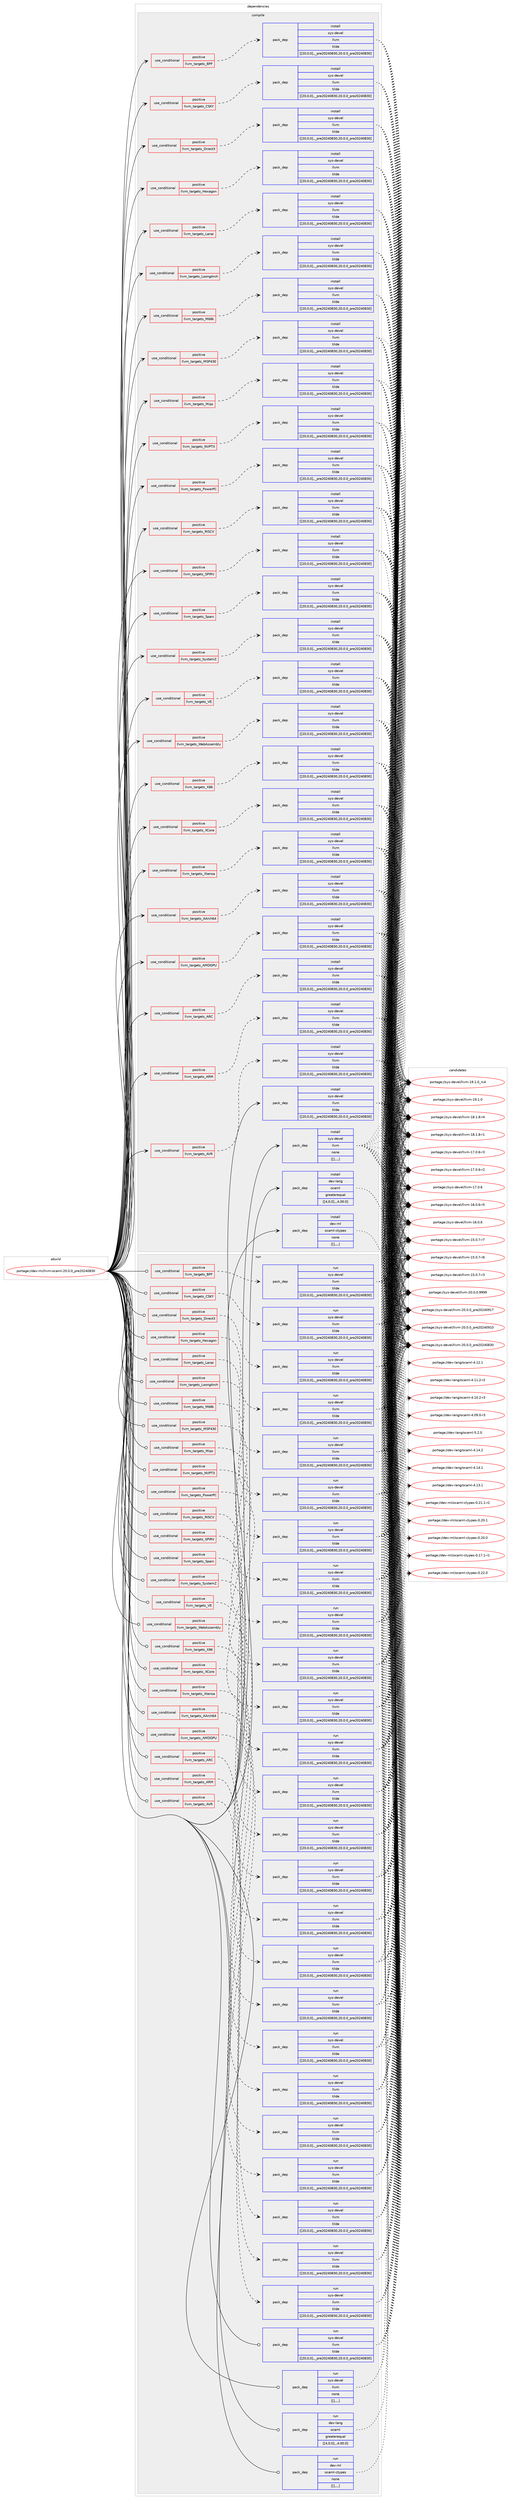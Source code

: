 digraph prolog {

# *************
# Graph options
# *************

newrank=true;
concentrate=true;
compound=true;
graph [rankdir=LR,fontname=Helvetica,fontsize=10,ranksep=1.5];#, ranksep=2.5, nodesep=0.2];
edge  [arrowhead=vee];
node  [fontname=Helvetica,fontsize=10];

# **********
# The ebuild
# **********

subgraph cluster_leftcol {
color=gray;
label=<<i>ebuild</i>>;
id [label="portage://dev-ml/llvm-ocaml-20.0.0_pre20240830", color=red, width=4, href="../dev-ml/llvm-ocaml-20.0.0_pre20240830.svg"];
}

# ****************
# The dependencies
# ****************

subgraph cluster_midcol {
color=gray;
label=<<i>dependencies</i>>;
subgraph cluster_compile {
fillcolor="#eeeeee";
style=filled;
label=<<i>compile</i>>;
subgraph cond30354 {
dependency121326 [label=<<TABLE BORDER="0" CELLBORDER="1" CELLSPACING="0" CELLPADDING="4"><TR><TD ROWSPAN="3" CELLPADDING="10">use_conditional</TD></TR><TR><TD>positive</TD></TR><TR><TD>llvm_targets_AArch64</TD></TR></TABLE>>, shape=none, color=red];
subgraph pack89808 {
dependency121327 [label=<<TABLE BORDER="0" CELLBORDER="1" CELLSPACING="0" CELLPADDING="4" WIDTH="220"><TR><TD ROWSPAN="6" CELLPADDING="30">pack_dep</TD></TR><TR><TD WIDTH="110">install</TD></TR><TR><TD>sys-devel</TD></TR><TR><TD>llvm</TD></TR><TR><TD>tilde</TD></TR><TR><TD>[[20,0,0],,_pre20240830,20.0.0_pre20240830]</TD></TR></TABLE>>, shape=none, color=blue];
}
dependency121326:e -> dependency121327:w [weight=20,style="dashed",arrowhead="vee"];
}
id:e -> dependency121326:w [weight=20,style="solid",arrowhead="vee"];
subgraph cond30355 {
dependency121328 [label=<<TABLE BORDER="0" CELLBORDER="1" CELLSPACING="0" CELLPADDING="4"><TR><TD ROWSPAN="3" CELLPADDING="10">use_conditional</TD></TR><TR><TD>positive</TD></TR><TR><TD>llvm_targets_AMDGPU</TD></TR></TABLE>>, shape=none, color=red];
subgraph pack89809 {
dependency121329 [label=<<TABLE BORDER="0" CELLBORDER="1" CELLSPACING="0" CELLPADDING="4" WIDTH="220"><TR><TD ROWSPAN="6" CELLPADDING="30">pack_dep</TD></TR><TR><TD WIDTH="110">install</TD></TR><TR><TD>sys-devel</TD></TR><TR><TD>llvm</TD></TR><TR><TD>tilde</TD></TR><TR><TD>[[20,0,0],,_pre20240830,20.0.0_pre20240830]</TD></TR></TABLE>>, shape=none, color=blue];
}
dependency121328:e -> dependency121329:w [weight=20,style="dashed",arrowhead="vee"];
}
id:e -> dependency121328:w [weight=20,style="solid",arrowhead="vee"];
subgraph cond30356 {
dependency121330 [label=<<TABLE BORDER="0" CELLBORDER="1" CELLSPACING="0" CELLPADDING="4"><TR><TD ROWSPAN="3" CELLPADDING="10">use_conditional</TD></TR><TR><TD>positive</TD></TR><TR><TD>llvm_targets_ARC</TD></TR></TABLE>>, shape=none, color=red];
subgraph pack89810 {
dependency121331 [label=<<TABLE BORDER="0" CELLBORDER="1" CELLSPACING="0" CELLPADDING="4" WIDTH="220"><TR><TD ROWSPAN="6" CELLPADDING="30">pack_dep</TD></TR><TR><TD WIDTH="110">install</TD></TR><TR><TD>sys-devel</TD></TR><TR><TD>llvm</TD></TR><TR><TD>tilde</TD></TR><TR><TD>[[20,0,0],,_pre20240830,20.0.0_pre20240830]</TD></TR></TABLE>>, shape=none, color=blue];
}
dependency121330:e -> dependency121331:w [weight=20,style="dashed",arrowhead="vee"];
}
id:e -> dependency121330:w [weight=20,style="solid",arrowhead="vee"];
subgraph cond30357 {
dependency121332 [label=<<TABLE BORDER="0" CELLBORDER="1" CELLSPACING="0" CELLPADDING="4"><TR><TD ROWSPAN="3" CELLPADDING="10">use_conditional</TD></TR><TR><TD>positive</TD></TR><TR><TD>llvm_targets_ARM</TD></TR></TABLE>>, shape=none, color=red];
subgraph pack89811 {
dependency121333 [label=<<TABLE BORDER="0" CELLBORDER="1" CELLSPACING="0" CELLPADDING="4" WIDTH="220"><TR><TD ROWSPAN="6" CELLPADDING="30">pack_dep</TD></TR><TR><TD WIDTH="110">install</TD></TR><TR><TD>sys-devel</TD></TR><TR><TD>llvm</TD></TR><TR><TD>tilde</TD></TR><TR><TD>[[20,0,0],,_pre20240830,20.0.0_pre20240830]</TD></TR></TABLE>>, shape=none, color=blue];
}
dependency121332:e -> dependency121333:w [weight=20,style="dashed",arrowhead="vee"];
}
id:e -> dependency121332:w [weight=20,style="solid",arrowhead="vee"];
subgraph cond30358 {
dependency121334 [label=<<TABLE BORDER="0" CELLBORDER="1" CELLSPACING="0" CELLPADDING="4"><TR><TD ROWSPAN="3" CELLPADDING="10">use_conditional</TD></TR><TR><TD>positive</TD></TR><TR><TD>llvm_targets_AVR</TD></TR></TABLE>>, shape=none, color=red];
subgraph pack89812 {
dependency121335 [label=<<TABLE BORDER="0" CELLBORDER="1" CELLSPACING="0" CELLPADDING="4" WIDTH="220"><TR><TD ROWSPAN="6" CELLPADDING="30">pack_dep</TD></TR><TR><TD WIDTH="110">install</TD></TR><TR><TD>sys-devel</TD></TR><TR><TD>llvm</TD></TR><TR><TD>tilde</TD></TR><TR><TD>[[20,0,0],,_pre20240830,20.0.0_pre20240830]</TD></TR></TABLE>>, shape=none, color=blue];
}
dependency121334:e -> dependency121335:w [weight=20,style="dashed",arrowhead="vee"];
}
id:e -> dependency121334:w [weight=20,style="solid",arrowhead="vee"];
subgraph cond30359 {
dependency121336 [label=<<TABLE BORDER="0" CELLBORDER="1" CELLSPACING="0" CELLPADDING="4"><TR><TD ROWSPAN="3" CELLPADDING="10">use_conditional</TD></TR><TR><TD>positive</TD></TR><TR><TD>llvm_targets_BPF</TD></TR></TABLE>>, shape=none, color=red];
subgraph pack89813 {
dependency121337 [label=<<TABLE BORDER="0" CELLBORDER="1" CELLSPACING="0" CELLPADDING="4" WIDTH="220"><TR><TD ROWSPAN="6" CELLPADDING="30">pack_dep</TD></TR><TR><TD WIDTH="110">install</TD></TR><TR><TD>sys-devel</TD></TR><TR><TD>llvm</TD></TR><TR><TD>tilde</TD></TR><TR><TD>[[20,0,0],,_pre20240830,20.0.0_pre20240830]</TD></TR></TABLE>>, shape=none, color=blue];
}
dependency121336:e -> dependency121337:w [weight=20,style="dashed",arrowhead="vee"];
}
id:e -> dependency121336:w [weight=20,style="solid",arrowhead="vee"];
subgraph cond30360 {
dependency121338 [label=<<TABLE BORDER="0" CELLBORDER="1" CELLSPACING="0" CELLPADDING="4"><TR><TD ROWSPAN="3" CELLPADDING="10">use_conditional</TD></TR><TR><TD>positive</TD></TR><TR><TD>llvm_targets_CSKY</TD></TR></TABLE>>, shape=none, color=red];
subgraph pack89814 {
dependency121339 [label=<<TABLE BORDER="0" CELLBORDER="1" CELLSPACING="0" CELLPADDING="4" WIDTH="220"><TR><TD ROWSPAN="6" CELLPADDING="30">pack_dep</TD></TR><TR><TD WIDTH="110">install</TD></TR><TR><TD>sys-devel</TD></TR><TR><TD>llvm</TD></TR><TR><TD>tilde</TD></TR><TR><TD>[[20,0,0],,_pre20240830,20.0.0_pre20240830]</TD></TR></TABLE>>, shape=none, color=blue];
}
dependency121338:e -> dependency121339:w [weight=20,style="dashed",arrowhead="vee"];
}
id:e -> dependency121338:w [weight=20,style="solid",arrowhead="vee"];
subgraph cond30361 {
dependency121340 [label=<<TABLE BORDER="0" CELLBORDER="1" CELLSPACING="0" CELLPADDING="4"><TR><TD ROWSPAN="3" CELLPADDING="10">use_conditional</TD></TR><TR><TD>positive</TD></TR><TR><TD>llvm_targets_DirectX</TD></TR></TABLE>>, shape=none, color=red];
subgraph pack89815 {
dependency121341 [label=<<TABLE BORDER="0" CELLBORDER="1" CELLSPACING="0" CELLPADDING="4" WIDTH="220"><TR><TD ROWSPAN="6" CELLPADDING="30">pack_dep</TD></TR><TR><TD WIDTH="110">install</TD></TR><TR><TD>sys-devel</TD></TR><TR><TD>llvm</TD></TR><TR><TD>tilde</TD></TR><TR><TD>[[20,0,0],,_pre20240830,20.0.0_pre20240830]</TD></TR></TABLE>>, shape=none, color=blue];
}
dependency121340:e -> dependency121341:w [weight=20,style="dashed",arrowhead="vee"];
}
id:e -> dependency121340:w [weight=20,style="solid",arrowhead="vee"];
subgraph cond30362 {
dependency121342 [label=<<TABLE BORDER="0" CELLBORDER="1" CELLSPACING="0" CELLPADDING="4"><TR><TD ROWSPAN="3" CELLPADDING="10">use_conditional</TD></TR><TR><TD>positive</TD></TR><TR><TD>llvm_targets_Hexagon</TD></TR></TABLE>>, shape=none, color=red];
subgraph pack89816 {
dependency121343 [label=<<TABLE BORDER="0" CELLBORDER="1" CELLSPACING="0" CELLPADDING="4" WIDTH="220"><TR><TD ROWSPAN="6" CELLPADDING="30">pack_dep</TD></TR><TR><TD WIDTH="110">install</TD></TR><TR><TD>sys-devel</TD></TR><TR><TD>llvm</TD></TR><TR><TD>tilde</TD></TR><TR><TD>[[20,0,0],,_pre20240830,20.0.0_pre20240830]</TD></TR></TABLE>>, shape=none, color=blue];
}
dependency121342:e -> dependency121343:w [weight=20,style="dashed",arrowhead="vee"];
}
id:e -> dependency121342:w [weight=20,style="solid",arrowhead="vee"];
subgraph cond30363 {
dependency121344 [label=<<TABLE BORDER="0" CELLBORDER="1" CELLSPACING="0" CELLPADDING="4"><TR><TD ROWSPAN="3" CELLPADDING="10">use_conditional</TD></TR><TR><TD>positive</TD></TR><TR><TD>llvm_targets_Lanai</TD></TR></TABLE>>, shape=none, color=red];
subgraph pack89817 {
dependency121345 [label=<<TABLE BORDER="0" CELLBORDER="1" CELLSPACING="0" CELLPADDING="4" WIDTH="220"><TR><TD ROWSPAN="6" CELLPADDING="30">pack_dep</TD></TR><TR><TD WIDTH="110">install</TD></TR><TR><TD>sys-devel</TD></TR><TR><TD>llvm</TD></TR><TR><TD>tilde</TD></TR><TR><TD>[[20,0,0],,_pre20240830,20.0.0_pre20240830]</TD></TR></TABLE>>, shape=none, color=blue];
}
dependency121344:e -> dependency121345:w [weight=20,style="dashed",arrowhead="vee"];
}
id:e -> dependency121344:w [weight=20,style="solid",arrowhead="vee"];
subgraph cond30364 {
dependency121346 [label=<<TABLE BORDER="0" CELLBORDER="1" CELLSPACING="0" CELLPADDING="4"><TR><TD ROWSPAN="3" CELLPADDING="10">use_conditional</TD></TR><TR><TD>positive</TD></TR><TR><TD>llvm_targets_LoongArch</TD></TR></TABLE>>, shape=none, color=red];
subgraph pack89818 {
dependency121347 [label=<<TABLE BORDER="0" CELLBORDER="1" CELLSPACING="0" CELLPADDING="4" WIDTH="220"><TR><TD ROWSPAN="6" CELLPADDING="30">pack_dep</TD></TR><TR><TD WIDTH="110">install</TD></TR><TR><TD>sys-devel</TD></TR><TR><TD>llvm</TD></TR><TR><TD>tilde</TD></TR><TR><TD>[[20,0,0],,_pre20240830,20.0.0_pre20240830]</TD></TR></TABLE>>, shape=none, color=blue];
}
dependency121346:e -> dependency121347:w [weight=20,style="dashed",arrowhead="vee"];
}
id:e -> dependency121346:w [weight=20,style="solid",arrowhead="vee"];
subgraph cond30365 {
dependency121348 [label=<<TABLE BORDER="0" CELLBORDER="1" CELLSPACING="0" CELLPADDING="4"><TR><TD ROWSPAN="3" CELLPADDING="10">use_conditional</TD></TR><TR><TD>positive</TD></TR><TR><TD>llvm_targets_M68k</TD></TR></TABLE>>, shape=none, color=red];
subgraph pack89819 {
dependency121349 [label=<<TABLE BORDER="0" CELLBORDER="1" CELLSPACING="0" CELLPADDING="4" WIDTH="220"><TR><TD ROWSPAN="6" CELLPADDING="30">pack_dep</TD></TR><TR><TD WIDTH="110">install</TD></TR><TR><TD>sys-devel</TD></TR><TR><TD>llvm</TD></TR><TR><TD>tilde</TD></TR><TR><TD>[[20,0,0],,_pre20240830,20.0.0_pre20240830]</TD></TR></TABLE>>, shape=none, color=blue];
}
dependency121348:e -> dependency121349:w [weight=20,style="dashed",arrowhead="vee"];
}
id:e -> dependency121348:w [weight=20,style="solid",arrowhead="vee"];
subgraph cond30366 {
dependency121350 [label=<<TABLE BORDER="0" CELLBORDER="1" CELLSPACING="0" CELLPADDING="4"><TR><TD ROWSPAN="3" CELLPADDING="10">use_conditional</TD></TR><TR><TD>positive</TD></TR><TR><TD>llvm_targets_MSP430</TD></TR></TABLE>>, shape=none, color=red];
subgraph pack89820 {
dependency121351 [label=<<TABLE BORDER="0" CELLBORDER="1" CELLSPACING="0" CELLPADDING="4" WIDTH="220"><TR><TD ROWSPAN="6" CELLPADDING="30">pack_dep</TD></TR><TR><TD WIDTH="110">install</TD></TR><TR><TD>sys-devel</TD></TR><TR><TD>llvm</TD></TR><TR><TD>tilde</TD></TR><TR><TD>[[20,0,0],,_pre20240830,20.0.0_pre20240830]</TD></TR></TABLE>>, shape=none, color=blue];
}
dependency121350:e -> dependency121351:w [weight=20,style="dashed",arrowhead="vee"];
}
id:e -> dependency121350:w [weight=20,style="solid",arrowhead="vee"];
subgraph cond30367 {
dependency121352 [label=<<TABLE BORDER="0" CELLBORDER="1" CELLSPACING="0" CELLPADDING="4"><TR><TD ROWSPAN="3" CELLPADDING="10">use_conditional</TD></TR><TR><TD>positive</TD></TR><TR><TD>llvm_targets_Mips</TD></TR></TABLE>>, shape=none, color=red];
subgraph pack89821 {
dependency121353 [label=<<TABLE BORDER="0" CELLBORDER="1" CELLSPACING="0" CELLPADDING="4" WIDTH="220"><TR><TD ROWSPAN="6" CELLPADDING="30">pack_dep</TD></TR><TR><TD WIDTH="110">install</TD></TR><TR><TD>sys-devel</TD></TR><TR><TD>llvm</TD></TR><TR><TD>tilde</TD></TR><TR><TD>[[20,0,0],,_pre20240830,20.0.0_pre20240830]</TD></TR></TABLE>>, shape=none, color=blue];
}
dependency121352:e -> dependency121353:w [weight=20,style="dashed",arrowhead="vee"];
}
id:e -> dependency121352:w [weight=20,style="solid",arrowhead="vee"];
subgraph cond30368 {
dependency121354 [label=<<TABLE BORDER="0" CELLBORDER="1" CELLSPACING="0" CELLPADDING="4"><TR><TD ROWSPAN="3" CELLPADDING="10">use_conditional</TD></TR><TR><TD>positive</TD></TR><TR><TD>llvm_targets_NVPTX</TD></TR></TABLE>>, shape=none, color=red];
subgraph pack89822 {
dependency121355 [label=<<TABLE BORDER="0" CELLBORDER="1" CELLSPACING="0" CELLPADDING="4" WIDTH="220"><TR><TD ROWSPAN="6" CELLPADDING="30">pack_dep</TD></TR><TR><TD WIDTH="110">install</TD></TR><TR><TD>sys-devel</TD></TR><TR><TD>llvm</TD></TR><TR><TD>tilde</TD></TR><TR><TD>[[20,0,0],,_pre20240830,20.0.0_pre20240830]</TD></TR></TABLE>>, shape=none, color=blue];
}
dependency121354:e -> dependency121355:w [weight=20,style="dashed",arrowhead="vee"];
}
id:e -> dependency121354:w [weight=20,style="solid",arrowhead="vee"];
subgraph cond30369 {
dependency121356 [label=<<TABLE BORDER="0" CELLBORDER="1" CELLSPACING="0" CELLPADDING="4"><TR><TD ROWSPAN="3" CELLPADDING="10">use_conditional</TD></TR><TR><TD>positive</TD></TR><TR><TD>llvm_targets_PowerPC</TD></TR></TABLE>>, shape=none, color=red];
subgraph pack89823 {
dependency121357 [label=<<TABLE BORDER="0" CELLBORDER="1" CELLSPACING="0" CELLPADDING="4" WIDTH="220"><TR><TD ROWSPAN="6" CELLPADDING="30">pack_dep</TD></TR><TR><TD WIDTH="110">install</TD></TR><TR><TD>sys-devel</TD></TR><TR><TD>llvm</TD></TR><TR><TD>tilde</TD></TR><TR><TD>[[20,0,0],,_pre20240830,20.0.0_pre20240830]</TD></TR></TABLE>>, shape=none, color=blue];
}
dependency121356:e -> dependency121357:w [weight=20,style="dashed",arrowhead="vee"];
}
id:e -> dependency121356:w [weight=20,style="solid",arrowhead="vee"];
subgraph cond30370 {
dependency121358 [label=<<TABLE BORDER="0" CELLBORDER="1" CELLSPACING="0" CELLPADDING="4"><TR><TD ROWSPAN="3" CELLPADDING="10">use_conditional</TD></TR><TR><TD>positive</TD></TR><TR><TD>llvm_targets_RISCV</TD></TR></TABLE>>, shape=none, color=red];
subgraph pack89824 {
dependency121359 [label=<<TABLE BORDER="0" CELLBORDER="1" CELLSPACING="0" CELLPADDING="4" WIDTH="220"><TR><TD ROWSPAN="6" CELLPADDING="30">pack_dep</TD></TR><TR><TD WIDTH="110">install</TD></TR><TR><TD>sys-devel</TD></TR><TR><TD>llvm</TD></TR><TR><TD>tilde</TD></TR><TR><TD>[[20,0,0],,_pre20240830,20.0.0_pre20240830]</TD></TR></TABLE>>, shape=none, color=blue];
}
dependency121358:e -> dependency121359:w [weight=20,style="dashed",arrowhead="vee"];
}
id:e -> dependency121358:w [weight=20,style="solid",arrowhead="vee"];
subgraph cond30371 {
dependency121360 [label=<<TABLE BORDER="0" CELLBORDER="1" CELLSPACING="0" CELLPADDING="4"><TR><TD ROWSPAN="3" CELLPADDING="10">use_conditional</TD></TR><TR><TD>positive</TD></TR><TR><TD>llvm_targets_SPIRV</TD></TR></TABLE>>, shape=none, color=red];
subgraph pack89825 {
dependency121361 [label=<<TABLE BORDER="0" CELLBORDER="1" CELLSPACING="0" CELLPADDING="4" WIDTH="220"><TR><TD ROWSPAN="6" CELLPADDING="30">pack_dep</TD></TR><TR><TD WIDTH="110">install</TD></TR><TR><TD>sys-devel</TD></TR><TR><TD>llvm</TD></TR><TR><TD>tilde</TD></TR><TR><TD>[[20,0,0],,_pre20240830,20.0.0_pre20240830]</TD></TR></TABLE>>, shape=none, color=blue];
}
dependency121360:e -> dependency121361:w [weight=20,style="dashed",arrowhead="vee"];
}
id:e -> dependency121360:w [weight=20,style="solid",arrowhead="vee"];
subgraph cond30372 {
dependency121362 [label=<<TABLE BORDER="0" CELLBORDER="1" CELLSPACING="0" CELLPADDING="4"><TR><TD ROWSPAN="3" CELLPADDING="10">use_conditional</TD></TR><TR><TD>positive</TD></TR><TR><TD>llvm_targets_Sparc</TD></TR></TABLE>>, shape=none, color=red];
subgraph pack89826 {
dependency121363 [label=<<TABLE BORDER="0" CELLBORDER="1" CELLSPACING="0" CELLPADDING="4" WIDTH="220"><TR><TD ROWSPAN="6" CELLPADDING="30">pack_dep</TD></TR><TR><TD WIDTH="110">install</TD></TR><TR><TD>sys-devel</TD></TR><TR><TD>llvm</TD></TR><TR><TD>tilde</TD></TR><TR><TD>[[20,0,0],,_pre20240830,20.0.0_pre20240830]</TD></TR></TABLE>>, shape=none, color=blue];
}
dependency121362:e -> dependency121363:w [weight=20,style="dashed",arrowhead="vee"];
}
id:e -> dependency121362:w [weight=20,style="solid",arrowhead="vee"];
subgraph cond30373 {
dependency121364 [label=<<TABLE BORDER="0" CELLBORDER="1" CELLSPACING="0" CELLPADDING="4"><TR><TD ROWSPAN="3" CELLPADDING="10">use_conditional</TD></TR><TR><TD>positive</TD></TR><TR><TD>llvm_targets_SystemZ</TD></TR></TABLE>>, shape=none, color=red];
subgraph pack89827 {
dependency121365 [label=<<TABLE BORDER="0" CELLBORDER="1" CELLSPACING="0" CELLPADDING="4" WIDTH="220"><TR><TD ROWSPAN="6" CELLPADDING="30">pack_dep</TD></TR><TR><TD WIDTH="110">install</TD></TR><TR><TD>sys-devel</TD></TR><TR><TD>llvm</TD></TR><TR><TD>tilde</TD></TR><TR><TD>[[20,0,0],,_pre20240830,20.0.0_pre20240830]</TD></TR></TABLE>>, shape=none, color=blue];
}
dependency121364:e -> dependency121365:w [weight=20,style="dashed",arrowhead="vee"];
}
id:e -> dependency121364:w [weight=20,style="solid",arrowhead="vee"];
subgraph cond30374 {
dependency121366 [label=<<TABLE BORDER="0" CELLBORDER="1" CELLSPACING="0" CELLPADDING="4"><TR><TD ROWSPAN="3" CELLPADDING="10">use_conditional</TD></TR><TR><TD>positive</TD></TR><TR><TD>llvm_targets_VE</TD></TR></TABLE>>, shape=none, color=red];
subgraph pack89828 {
dependency121367 [label=<<TABLE BORDER="0" CELLBORDER="1" CELLSPACING="0" CELLPADDING="4" WIDTH="220"><TR><TD ROWSPAN="6" CELLPADDING="30">pack_dep</TD></TR><TR><TD WIDTH="110">install</TD></TR><TR><TD>sys-devel</TD></TR><TR><TD>llvm</TD></TR><TR><TD>tilde</TD></TR><TR><TD>[[20,0,0],,_pre20240830,20.0.0_pre20240830]</TD></TR></TABLE>>, shape=none, color=blue];
}
dependency121366:e -> dependency121367:w [weight=20,style="dashed",arrowhead="vee"];
}
id:e -> dependency121366:w [weight=20,style="solid",arrowhead="vee"];
subgraph cond30375 {
dependency121368 [label=<<TABLE BORDER="0" CELLBORDER="1" CELLSPACING="0" CELLPADDING="4"><TR><TD ROWSPAN="3" CELLPADDING="10">use_conditional</TD></TR><TR><TD>positive</TD></TR><TR><TD>llvm_targets_WebAssembly</TD></TR></TABLE>>, shape=none, color=red];
subgraph pack89829 {
dependency121369 [label=<<TABLE BORDER="0" CELLBORDER="1" CELLSPACING="0" CELLPADDING="4" WIDTH="220"><TR><TD ROWSPAN="6" CELLPADDING="30">pack_dep</TD></TR><TR><TD WIDTH="110">install</TD></TR><TR><TD>sys-devel</TD></TR><TR><TD>llvm</TD></TR><TR><TD>tilde</TD></TR><TR><TD>[[20,0,0],,_pre20240830,20.0.0_pre20240830]</TD></TR></TABLE>>, shape=none, color=blue];
}
dependency121368:e -> dependency121369:w [weight=20,style="dashed",arrowhead="vee"];
}
id:e -> dependency121368:w [weight=20,style="solid",arrowhead="vee"];
subgraph cond30376 {
dependency121370 [label=<<TABLE BORDER="0" CELLBORDER="1" CELLSPACING="0" CELLPADDING="4"><TR><TD ROWSPAN="3" CELLPADDING="10">use_conditional</TD></TR><TR><TD>positive</TD></TR><TR><TD>llvm_targets_X86</TD></TR></TABLE>>, shape=none, color=red];
subgraph pack89830 {
dependency121371 [label=<<TABLE BORDER="0" CELLBORDER="1" CELLSPACING="0" CELLPADDING="4" WIDTH="220"><TR><TD ROWSPAN="6" CELLPADDING="30">pack_dep</TD></TR><TR><TD WIDTH="110">install</TD></TR><TR><TD>sys-devel</TD></TR><TR><TD>llvm</TD></TR><TR><TD>tilde</TD></TR><TR><TD>[[20,0,0],,_pre20240830,20.0.0_pre20240830]</TD></TR></TABLE>>, shape=none, color=blue];
}
dependency121370:e -> dependency121371:w [weight=20,style="dashed",arrowhead="vee"];
}
id:e -> dependency121370:w [weight=20,style="solid",arrowhead="vee"];
subgraph cond30377 {
dependency121372 [label=<<TABLE BORDER="0" CELLBORDER="1" CELLSPACING="0" CELLPADDING="4"><TR><TD ROWSPAN="3" CELLPADDING="10">use_conditional</TD></TR><TR><TD>positive</TD></TR><TR><TD>llvm_targets_XCore</TD></TR></TABLE>>, shape=none, color=red];
subgraph pack89831 {
dependency121373 [label=<<TABLE BORDER="0" CELLBORDER="1" CELLSPACING="0" CELLPADDING="4" WIDTH="220"><TR><TD ROWSPAN="6" CELLPADDING="30">pack_dep</TD></TR><TR><TD WIDTH="110">install</TD></TR><TR><TD>sys-devel</TD></TR><TR><TD>llvm</TD></TR><TR><TD>tilde</TD></TR><TR><TD>[[20,0,0],,_pre20240830,20.0.0_pre20240830]</TD></TR></TABLE>>, shape=none, color=blue];
}
dependency121372:e -> dependency121373:w [weight=20,style="dashed",arrowhead="vee"];
}
id:e -> dependency121372:w [weight=20,style="solid",arrowhead="vee"];
subgraph cond30378 {
dependency121374 [label=<<TABLE BORDER="0" CELLBORDER="1" CELLSPACING="0" CELLPADDING="4"><TR><TD ROWSPAN="3" CELLPADDING="10">use_conditional</TD></TR><TR><TD>positive</TD></TR><TR><TD>llvm_targets_Xtensa</TD></TR></TABLE>>, shape=none, color=red];
subgraph pack89832 {
dependency121375 [label=<<TABLE BORDER="0" CELLBORDER="1" CELLSPACING="0" CELLPADDING="4" WIDTH="220"><TR><TD ROWSPAN="6" CELLPADDING="30">pack_dep</TD></TR><TR><TD WIDTH="110">install</TD></TR><TR><TD>sys-devel</TD></TR><TR><TD>llvm</TD></TR><TR><TD>tilde</TD></TR><TR><TD>[[20,0,0],,_pre20240830,20.0.0_pre20240830]</TD></TR></TABLE>>, shape=none, color=blue];
}
dependency121374:e -> dependency121375:w [weight=20,style="dashed",arrowhead="vee"];
}
id:e -> dependency121374:w [weight=20,style="solid",arrowhead="vee"];
subgraph pack89833 {
dependency121376 [label=<<TABLE BORDER="0" CELLBORDER="1" CELLSPACING="0" CELLPADDING="4" WIDTH="220"><TR><TD ROWSPAN="6" CELLPADDING="30">pack_dep</TD></TR><TR><TD WIDTH="110">install</TD></TR><TR><TD>dev-lang</TD></TR><TR><TD>ocaml</TD></TR><TR><TD>greaterequal</TD></TR><TR><TD>[[4,0,0],,,4.00.0]</TD></TR></TABLE>>, shape=none, color=blue];
}
id:e -> dependency121376:w [weight=20,style="solid",arrowhead="vee"];
subgraph pack89834 {
dependency121377 [label=<<TABLE BORDER="0" CELLBORDER="1" CELLSPACING="0" CELLPADDING="4" WIDTH="220"><TR><TD ROWSPAN="6" CELLPADDING="30">pack_dep</TD></TR><TR><TD WIDTH="110">install</TD></TR><TR><TD>dev-ml</TD></TR><TR><TD>ocaml-ctypes</TD></TR><TR><TD>none</TD></TR><TR><TD>[[],,,,]</TD></TR></TABLE>>, shape=none, color=blue];
}
id:e -> dependency121377:w [weight=20,style="solid",arrowhead="vee"];
subgraph pack89835 {
dependency121378 [label=<<TABLE BORDER="0" CELLBORDER="1" CELLSPACING="0" CELLPADDING="4" WIDTH="220"><TR><TD ROWSPAN="6" CELLPADDING="30">pack_dep</TD></TR><TR><TD WIDTH="110">install</TD></TR><TR><TD>sys-devel</TD></TR><TR><TD>llvm</TD></TR><TR><TD>tilde</TD></TR><TR><TD>[[20,0,0],,_pre20240830,20.0.0_pre20240830]</TD></TR></TABLE>>, shape=none, color=blue];
}
id:e -> dependency121378:w [weight=20,style="solid",arrowhead="vee"];
subgraph pack89836 {
dependency121379 [label=<<TABLE BORDER="0" CELLBORDER="1" CELLSPACING="0" CELLPADDING="4" WIDTH="220"><TR><TD ROWSPAN="6" CELLPADDING="30">pack_dep</TD></TR><TR><TD WIDTH="110">install</TD></TR><TR><TD>sys-devel</TD></TR><TR><TD>llvm</TD></TR><TR><TD>none</TD></TR><TR><TD>[[],,,,]</TD></TR></TABLE>>, shape=none, color=blue];
}
id:e -> dependency121379:w [weight=20,style="solid",arrowhead="vee"];
}
subgraph cluster_compileandrun {
fillcolor="#eeeeee";
style=filled;
label=<<i>compile and run</i>>;
}
subgraph cluster_run {
fillcolor="#eeeeee";
style=filled;
label=<<i>run</i>>;
subgraph cond30379 {
dependency121380 [label=<<TABLE BORDER="0" CELLBORDER="1" CELLSPACING="0" CELLPADDING="4"><TR><TD ROWSPAN="3" CELLPADDING="10">use_conditional</TD></TR><TR><TD>positive</TD></TR><TR><TD>llvm_targets_AArch64</TD></TR></TABLE>>, shape=none, color=red];
subgraph pack89837 {
dependency121381 [label=<<TABLE BORDER="0" CELLBORDER="1" CELLSPACING="0" CELLPADDING="4" WIDTH="220"><TR><TD ROWSPAN="6" CELLPADDING="30">pack_dep</TD></TR><TR><TD WIDTH="110">run</TD></TR><TR><TD>sys-devel</TD></TR><TR><TD>llvm</TD></TR><TR><TD>tilde</TD></TR><TR><TD>[[20,0,0],,_pre20240830,20.0.0_pre20240830]</TD></TR></TABLE>>, shape=none, color=blue];
}
dependency121380:e -> dependency121381:w [weight=20,style="dashed",arrowhead="vee"];
}
id:e -> dependency121380:w [weight=20,style="solid",arrowhead="odot"];
subgraph cond30380 {
dependency121382 [label=<<TABLE BORDER="0" CELLBORDER="1" CELLSPACING="0" CELLPADDING="4"><TR><TD ROWSPAN="3" CELLPADDING="10">use_conditional</TD></TR><TR><TD>positive</TD></TR><TR><TD>llvm_targets_AMDGPU</TD></TR></TABLE>>, shape=none, color=red];
subgraph pack89838 {
dependency121383 [label=<<TABLE BORDER="0" CELLBORDER="1" CELLSPACING="0" CELLPADDING="4" WIDTH="220"><TR><TD ROWSPAN="6" CELLPADDING="30">pack_dep</TD></TR><TR><TD WIDTH="110">run</TD></TR><TR><TD>sys-devel</TD></TR><TR><TD>llvm</TD></TR><TR><TD>tilde</TD></TR><TR><TD>[[20,0,0],,_pre20240830,20.0.0_pre20240830]</TD></TR></TABLE>>, shape=none, color=blue];
}
dependency121382:e -> dependency121383:w [weight=20,style="dashed",arrowhead="vee"];
}
id:e -> dependency121382:w [weight=20,style="solid",arrowhead="odot"];
subgraph cond30381 {
dependency121384 [label=<<TABLE BORDER="0" CELLBORDER="1" CELLSPACING="0" CELLPADDING="4"><TR><TD ROWSPAN="3" CELLPADDING="10">use_conditional</TD></TR><TR><TD>positive</TD></TR><TR><TD>llvm_targets_ARC</TD></TR></TABLE>>, shape=none, color=red];
subgraph pack89839 {
dependency121385 [label=<<TABLE BORDER="0" CELLBORDER="1" CELLSPACING="0" CELLPADDING="4" WIDTH="220"><TR><TD ROWSPAN="6" CELLPADDING="30">pack_dep</TD></TR><TR><TD WIDTH="110">run</TD></TR><TR><TD>sys-devel</TD></TR><TR><TD>llvm</TD></TR><TR><TD>tilde</TD></TR><TR><TD>[[20,0,0],,_pre20240830,20.0.0_pre20240830]</TD></TR></TABLE>>, shape=none, color=blue];
}
dependency121384:e -> dependency121385:w [weight=20,style="dashed",arrowhead="vee"];
}
id:e -> dependency121384:w [weight=20,style="solid",arrowhead="odot"];
subgraph cond30382 {
dependency121386 [label=<<TABLE BORDER="0" CELLBORDER="1" CELLSPACING="0" CELLPADDING="4"><TR><TD ROWSPAN="3" CELLPADDING="10">use_conditional</TD></TR><TR><TD>positive</TD></TR><TR><TD>llvm_targets_ARM</TD></TR></TABLE>>, shape=none, color=red];
subgraph pack89840 {
dependency121387 [label=<<TABLE BORDER="0" CELLBORDER="1" CELLSPACING="0" CELLPADDING="4" WIDTH="220"><TR><TD ROWSPAN="6" CELLPADDING="30">pack_dep</TD></TR><TR><TD WIDTH="110">run</TD></TR><TR><TD>sys-devel</TD></TR><TR><TD>llvm</TD></TR><TR><TD>tilde</TD></TR><TR><TD>[[20,0,0],,_pre20240830,20.0.0_pre20240830]</TD></TR></TABLE>>, shape=none, color=blue];
}
dependency121386:e -> dependency121387:w [weight=20,style="dashed",arrowhead="vee"];
}
id:e -> dependency121386:w [weight=20,style="solid",arrowhead="odot"];
subgraph cond30383 {
dependency121388 [label=<<TABLE BORDER="0" CELLBORDER="1" CELLSPACING="0" CELLPADDING="4"><TR><TD ROWSPAN="3" CELLPADDING="10">use_conditional</TD></TR><TR><TD>positive</TD></TR><TR><TD>llvm_targets_AVR</TD></TR></TABLE>>, shape=none, color=red];
subgraph pack89841 {
dependency121389 [label=<<TABLE BORDER="0" CELLBORDER="1" CELLSPACING="0" CELLPADDING="4" WIDTH="220"><TR><TD ROWSPAN="6" CELLPADDING="30">pack_dep</TD></TR><TR><TD WIDTH="110">run</TD></TR><TR><TD>sys-devel</TD></TR><TR><TD>llvm</TD></TR><TR><TD>tilde</TD></TR><TR><TD>[[20,0,0],,_pre20240830,20.0.0_pre20240830]</TD></TR></TABLE>>, shape=none, color=blue];
}
dependency121388:e -> dependency121389:w [weight=20,style="dashed",arrowhead="vee"];
}
id:e -> dependency121388:w [weight=20,style="solid",arrowhead="odot"];
subgraph cond30384 {
dependency121390 [label=<<TABLE BORDER="0" CELLBORDER="1" CELLSPACING="0" CELLPADDING="4"><TR><TD ROWSPAN="3" CELLPADDING="10">use_conditional</TD></TR><TR><TD>positive</TD></TR><TR><TD>llvm_targets_BPF</TD></TR></TABLE>>, shape=none, color=red];
subgraph pack89842 {
dependency121391 [label=<<TABLE BORDER="0" CELLBORDER="1" CELLSPACING="0" CELLPADDING="4" WIDTH="220"><TR><TD ROWSPAN="6" CELLPADDING="30">pack_dep</TD></TR><TR><TD WIDTH="110">run</TD></TR><TR><TD>sys-devel</TD></TR><TR><TD>llvm</TD></TR><TR><TD>tilde</TD></TR><TR><TD>[[20,0,0],,_pre20240830,20.0.0_pre20240830]</TD></TR></TABLE>>, shape=none, color=blue];
}
dependency121390:e -> dependency121391:w [weight=20,style="dashed",arrowhead="vee"];
}
id:e -> dependency121390:w [weight=20,style="solid",arrowhead="odot"];
subgraph cond30385 {
dependency121392 [label=<<TABLE BORDER="0" CELLBORDER="1" CELLSPACING="0" CELLPADDING="4"><TR><TD ROWSPAN="3" CELLPADDING="10">use_conditional</TD></TR><TR><TD>positive</TD></TR><TR><TD>llvm_targets_CSKY</TD></TR></TABLE>>, shape=none, color=red];
subgraph pack89843 {
dependency121393 [label=<<TABLE BORDER="0" CELLBORDER="1" CELLSPACING="0" CELLPADDING="4" WIDTH="220"><TR><TD ROWSPAN="6" CELLPADDING="30">pack_dep</TD></TR><TR><TD WIDTH="110">run</TD></TR><TR><TD>sys-devel</TD></TR><TR><TD>llvm</TD></TR><TR><TD>tilde</TD></TR><TR><TD>[[20,0,0],,_pre20240830,20.0.0_pre20240830]</TD></TR></TABLE>>, shape=none, color=blue];
}
dependency121392:e -> dependency121393:w [weight=20,style="dashed",arrowhead="vee"];
}
id:e -> dependency121392:w [weight=20,style="solid",arrowhead="odot"];
subgraph cond30386 {
dependency121394 [label=<<TABLE BORDER="0" CELLBORDER="1" CELLSPACING="0" CELLPADDING="4"><TR><TD ROWSPAN="3" CELLPADDING="10">use_conditional</TD></TR><TR><TD>positive</TD></TR><TR><TD>llvm_targets_DirectX</TD></TR></TABLE>>, shape=none, color=red];
subgraph pack89844 {
dependency121395 [label=<<TABLE BORDER="0" CELLBORDER="1" CELLSPACING="0" CELLPADDING="4" WIDTH="220"><TR><TD ROWSPAN="6" CELLPADDING="30">pack_dep</TD></TR><TR><TD WIDTH="110">run</TD></TR><TR><TD>sys-devel</TD></TR><TR><TD>llvm</TD></TR><TR><TD>tilde</TD></TR><TR><TD>[[20,0,0],,_pre20240830,20.0.0_pre20240830]</TD></TR></TABLE>>, shape=none, color=blue];
}
dependency121394:e -> dependency121395:w [weight=20,style="dashed",arrowhead="vee"];
}
id:e -> dependency121394:w [weight=20,style="solid",arrowhead="odot"];
subgraph cond30387 {
dependency121396 [label=<<TABLE BORDER="0" CELLBORDER="1" CELLSPACING="0" CELLPADDING="4"><TR><TD ROWSPAN="3" CELLPADDING="10">use_conditional</TD></TR><TR><TD>positive</TD></TR><TR><TD>llvm_targets_Hexagon</TD></TR></TABLE>>, shape=none, color=red];
subgraph pack89845 {
dependency121397 [label=<<TABLE BORDER="0" CELLBORDER="1" CELLSPACING="0" CELLPADDING="4" WIDTH="220"><TR><TD ROWSPAN="6" CELLPADDING="30">pack_dep</TD></TR><TR><TD WIDTH="110">run</TD></TR><TR><TD>sys-devel</TD></TR><TR><TD>llvm</TD></TR><TR><TD>tilde</TD></TR><TR><TD>[[20,0,0],,_pre20240830,20.0.0_pre20240830]</TD></TR></TABLE>>, shape=none, color=blue];
}
dependency121396:e -> dependency121397:w [weight=20,style="dashed",arrowhead="vee"];
}
id:e -> dependency121396:w [weight=20,style="solid",arrowhead="odot"];
subgraph cond30388 {
dependency121398 [label=<<TABLE BORDER="0" CELLBORDER="1" CELLSPACING="0" CELLPADDING="4"><TR><TD ROWSPAN="3" CELLPADDING="10">use_conditional</TD></TR><TR><TD>positive</TD></TR><TR><TD>llvm_targets_Lanai</TD></TR></TABLE>>, shape=none, color=red];
subgraph pack89846 {
dependency121399 [label=<<TABLE BORDER="0" CELLBORDER="1" CELLSPACING="0" CELLPADDING="4" WIDTH="220"><TR><TD ROWSPAN="6" CELLPADDING="30">pack_dep</TD></TR><TR><TD WIDTH="110">run</TD></TR><TR><TD>sys-devel</TD></TR><TR><TD>llvm</TD></TR><TR><TD>tilde</TD></TR><TR><TD>[[20,0,0],,_pre20240830,20.0.0_pre20240830]</TD></TR></TABLE>>, shape=none, color=blue];
}
dependency121398:e -> dependency121399:w [weight=20,style="dashed",arrowhead="vee"];
}
id:e -> dependency121398:w [weight=20,style="solid",arrowhead="odot"];
subgraph cond30389 {
dependency121400 [label=<<TABLE BORDER="0" CELLBORDER="1" CELLSPACING="0" CELLPADDING="4"><TR><TD ROWSPAN="3" CELLPADDING="10">use_conditional</TD></TR><TR><TD>positive</TD></TR><TR><TD>llvm_targets_LoongArch</TD></TR></TABLE>>, shape=none, color=red];
subgraph pack89847 {
dependency121401 [label=<<TABLE BORDER="0" CELLBORDER="1" CELLSPACING="0" CELLPADDING="4" WIDTH="220"><TR><TD ROWSPAN="6" CELLPADDING="30">pack_dep</TD></TR><TR><TD WIDTH="110">run</TD></TR><TR><TD>sys-devel</TD></TR><TR><TD>llvm</TD></TR><TR><TD>tilde</TD></TR><TR><TD>[[20,0,0],,_pre20240830,20.0.0_pre20240830]</TD></TR></TABLE>>, shape=none, color=blue];
}
dependency121400:e -> dependency121401:w [weight=20,style="dashed",arrowhead="vee"];
}
id:e -> dependency121400:w [weight=20,style="solid",arrowhead="odot"];
subgraph cond30390 {
dependency121402 [label=<<TABLE BORDER="0" CELLBORDER="1" CELLSPACING="0" CELLPADDING="4"><TR><TD ROWSPAN="3" CELLPADDING="10">use_conditional</TD></TR><TR><TD>positive</TD></TR><TR><TD>llvm_targets_M68k</TD></TR></TABLE>>, shape=none, color=red];
subgraph pack89848 {
dependency121403 [label=<<TABLE BORDER="0" CELLBORDER="1" CELLSPACING="0" CELLPADDING="4" WIDTH="220"><TR><TD ROWSPAN="6" CELLPADDING="30">pack_dep</TD></TR><TR><TD WIDTH="110">run</TD></TR><TR><TD>sys-devel</TD></TR><TR><TD>llvm</TD></TR><TR><TD>tilde</TD></TR><TR><TD>[[20,0,0],,_pre20240830,20.0.0_pre20240830]</TD></TR></TABLE>>, shape=none, color=blue];
}
dependency121402:e -> dependency121403:w [weight=20,style="dashed",arrowhead="vee"];
}
id:e -> dependency121402:w [weight=20,style="solid",arrowhead="odot"];
subgraph cond30391 {
dependency121404 [label=<<TABLE BORDER="0" CELLBORDER="1" CELLSPACING="0" CELLPADDING="4"><TR><TD ROWSPAN="3" CELLPADDING="10">use_conditional</TD></TR><TR><TD>positive</TD></TR><TR><TD>llvm_targets_MSP430</TD></TR></TABLE>>, shape=none, color=red];
subgraph pack89849 {
dependency121405 [label=<<TABLE BORDER="0" CELLBORDER="1" CELLSPACING="0" CELLPADDING="4" WIDTH="220"><TR><TD ROWSPAN="6" CELLPADDING="30">pack_dep</TD></TR><TR><TD WIDTH="110">run</TD></TR><TR><TD>sys-devel</TD></TR><TR><TD>llvm</TD></TR><TR><TD>tilde</TD></TR><TR><TD>[[20,0,0],,_pre20240830,20.0.0_pre20240830]</TD></TR></TABLE>>, shape=none, color=blue];
}
dependency121404:e -> dependency121405:w [weight=20,style="dashed",arrowhead="vee"];
}
id:e -> dependency121404:w [weight=20,style="solid",arrowhead="odot"];
subgraph cond30392 {
dependency121406 [label=<<TABLE BORDER="0" CELLBORDER="1" CELLSPACING="0" CELLPADDING="4"><TR><TD ROWSPAN="3" CELLPADDING="10">use_conditional</TD></TR><TR><TD>positive</TD></TR><TR><TD>llvm_targets_Mips</TD></TR></TABLE>>, shape=none, color=red];
subgraph pack89850 {
dependency121407 [label=<<TABLE BORDER="0" CELLBORDER="1" CELLSPACING="0" CELLPADDING="4" WIDTH="220"><TR><TD ROWSPAN="6" CELLPADDING="30">pack_dep</TD></TR><TR><TD WIDTH="110">run</TD></TR><TR><TD>sys-devel</TD></TR><TR><TD>llvm</TD></TR><TR><TD>tilde</TD></TR><TR><TD>[[20,0,0],,_pre20240830,20.0.0_pre20240830]</TD></TR></TABLE>>, shape=none, color=blue];
}
dependency121406:e -> dependency121407:w [weight=20,style="dashed",arrowhead="vee"];
}
id:e -> dependency121406:w [weight=20,style="solid",arrowhead="odot"];
subgraph cond30393 {
dependency121408 [label=<<TABLE BORDER="0" CELLBORDER="1" CELLSPACING="0" CELLPADDING="4"><TR><TD ROWSPAN="3" CELLPADDING="10">use_conditional</TD></TR><TR><TD>positive</TD></TR><TR><TD>llvm_targets_NVPTX</TD></TR></TABLE>>, shape=none, color=red];
subgraph pack89851 {
dependency121409 [label=<<TABLE BORDER="0" CELLBORDER="1" CELLSPACING="0" CELLPADDING="4" WIDTH="220"><TR><TD ROWSPAN="6" CELLPADDING="30">pack_dep</TD></TR><TR><TD WIDTH="110">run</TD></TR><TR><TD>sys-devel</TD></TR><TR><TD>llvm</TD></TR><TR><TD>tilde</TD></TR><TR><TD>[[20,0,0],,_pre20240830,20.0.0_pre20240830]</TD></TR></TABLE>>, shape=none, color=blue];
}
dependency121408:e -> dependency121409:w [weight=20,style="dashed",arrowhead="vee"];
}
id:e -> dependency121408:w [weight=20,style="solid",arrowhead="odot"];
subgraph cond30394 {
dependency121410 [label=<<TABLE BORDER="0" CELLBORDER="1" CELLSPACING="0" CELLPADDING="4"><TR><TD ROWSPAN="3" CELLPADDING="10">use_conditional</TD></TR><TR><TD>positive</TD></TR><TR><TD>llvm_targets_PowerPC</TD></TR></TABLE>>, shape=none, color=red];
subgraph pack89852 {
dependency121411 [label=<<TABLE BORDER="0" CELLBORDER="1" CELLSPACING="0" CELLPADDING="4" WIDTH="220"><TR><TD ROWSPAN="6" CELLPADDING="30">pack_dep</TD></TR><TR><TD WIDTH="110">run</TD></TR><TR><TD>sys-devel</TD></TR><TR><TD>llvm</TD></TR><TR><TD>tilde</TD></TR><TR><TD>[[20,0,0],,_pre20240830,20.0.0_pre20240830]</TD></TR></TABLE>>, shape=none, color=blue];
}
dependency121410:e -> dependency121411:w [weight=20,style="dashed",arrowhead="vee"];
}
id:e -> dependency121410:w [weight=20,style="solid",arrowhead="odot"];
subgraph cond30395 {
dependency121412 [label=<<TABLE BORDER="0" CELLBORDER="1" CELLSPACING="0" CELLPADDING="4"><TR><TD ROWSPAN="3" CELLPADDING="10">use_conditional</TD></TR><TR><TD>positive</TD></TR><TR><TD>llvm_targets_RISCV</TD></TR></TABLE>>, shape=none, color=red];
subgraph pack89853 {
dependency121413 [label=<<TABLE BORDER="0" CELLBORDER="1" CELLSPACING="0" CELLPADDING="4" WIDTH="220"><TR><TD ROWSPAN="6" CELLPADDING="30">pack_dep</TD></TR><TR><TD WIDTH="110">run</TD></TR><TR><TD>sys-devel</TD></TR><TR><TD>llvm</TD></TR><TR><TD>tilde</TD></TR><TR><TD>[[20,0,0],,_pre20240830,20.0.0_pre20240830]</TD></TR></TABLE>>, shape=none, color=blue];
}
dependency121412:e -> dependency121413:w [weight=20,style="dashed",arrowhead="vee"];
}
id:e -> dependency121412:w [weight=20,style="solid",arrowhead="odot"];
subgraph cond30396 {
dependency121414 [label=<<TABLE BORDER="0" CELLBORDER="1" CELLSPACING="0" CELLPADDING="4"><TR><TD ROWSPAN="3" CELLPADDING="10">use_conditional</TD></TR><TR><TD>positive</TD></TR><TR><TD>llvm_targets_SPIRV</TD></TR></TABLE>>, shape=none, color=red];
subgraph pack89854 {
dependency121415 [label=<<TABLE BORDER="0" CELLBORDER="1" CELLSPACING="0" CELLPADDING="4" WIDTH="220"><TR><TD ROWSPAN="6" CELLPADDING="30">pack_dep</TD></TR><TR><TD WIDTH="110">run</TD></TR><TR><TD>sys-devel</TD></TR><TR><TD>llvm</TD></TR><TR><TD>tilde</TD></TR><TR><TD>[[20,0,0],,_pre20240830,20.0.0_pre20240830]</TD></TR></TABLE>>, shape=none, color=blue];
}
dependency121414:e -> dependency121415:w [weight=20,style="dashed",arrowhead="vee"];
}
id:e -> dependency121414:w [weight=20,style="solid",arrowhead="odot"];
subgraph cond30397 {
dependency121416 [label=<<TABLE BORDER="0" CELLBORDER="1" CELLSPACING="0" CELLPADDING="4"><TR><TD ROWSPAN="3" CELLPADDING="10">use_conditional</TD></TR><TR><TD>positive</TD></TR><TR><TD>llvm_targets_Sparc</TD></TR></TABLE>>, shape=none, color=red];
subgraph pack89855 {
dependency121417 [label=<<TABLE BORDER="0" CELLBORDER="1" CELLSPACING="0" CELLPADDING="4" WIDTH="220"><TR><TD ROWSPAN="6" CELLPADDING="30">pack_dep</TD></TR><TR><TD WIDTH="110">run</TD></TR><TR><TD>sys-devel</TD></TR><TR><TD>llvm</TD></TR><TR><TD>tilde</TD></TR><TR><TD>[[20,0,0],,_pre20240830,20.0.0_pre20240830]</TD></TR></TABLE>>, shape=none, color=blue];
}
dependency121416:e -> dependency121417:w [weight=20,style="dashed",arrowhead="vee"];
}
id:e -> dependency121416:w [weight=20,style="solid",arrowhead="odot"];
subgraph cond30398 {
dependency121418 [label=<<TABLE BORDER="0" CELLBORDER="1" CELLSPACING="0" CELLPADDING="4"><TR><TD ROWSPAN="3" CELLPADDING="10">use_conditional</TD></TR><TR><TD>positive</TD></TR><TR><TD>llvm_targets_SystemZ</TD></TR></TABLE>>, shape=none, color=red];
subgraph pack89856 {
dependency121419 [label=<<TABLE BORDER="0" CELLBORDER="1" CELLSPACING="0" CELLPADDING="4" WIDTH="220"><TR><TD ROWSPAN="6" CELLPADDING="30">pack_dep</TD></TR><TR><TD WIDTH="110">run</TD></TR><TR><TD>sys-devel</TD></TR><TR><TD>llvm</TD></TR><TR><TD>tilde</TD></TR><TR><TD>[[20,0,0],,_pre20240830,20.0.0_pre20240830]</TD></TR></TABLE>>, shape=none, color=blue];
}
dependency121418:e -> dependency121419:w [weight=20,style="dashed",arrowhead="vee"];
}
id:e -> dependency121418:w [weight=20,style="solid",arrowhead="odot"];
subgraph cond30399 {
dependency121420 [label=<<TABLE BORDER="0" CELLBORDER="1" CELLSPACING="0" CELLPADDING="4"><TR><TD ROWSPAN="3" CELLPADDING="10">use_conditional</TD></TR><TR><TD>positive</TD></TR><TR><TD>llvm_targets_VE</TD></TR></TABLE>>, shape=none, color=red];
subgraph pack89857 {
dependency121421 [label=<<TABLE BORDER="0" CELLBORDER="1" CELLSPACING="0" CELLPADDING="4" WIDTH="220"><TR><TD ROWSPAN="6" CELLPADDING="30">pack_dep</TD></TR><TR><TD WIDTH="110">run</TD></TR><TR><TD>sys-devel</TD></TR><TR><TD>llvm</TD></TR><TR><TD>tilde</TD></TR><TR><TD>[[20,0,0],,_pre20240830,20.0.0_pre20240830]</TD></TR></TABLE>>, shape=none, color=blue];
}
dependency121420:e -> dependency121421:w [weight=20,style="dashed",arrowhead="vee"];
}
id:e -> dependency121420:w [weight=20,style="solid",arrowhead="odot"];
subgraph cond30400 {
dependency121422 [label=<<TABLE BORDER="0" CELLBORDER="1" CELLSPACING="0" CELLPADDING="4"><TR><TD ROWSPAN="3" CELLPADDING="10">use_conditional</TD></TR><TR><TD>positive</TD></TR><TR><TD>llvm_targets_WebAssembly</TD></TR></TABLE>>, shape=none, color=red];
subgraph pack89858 {
dependency121423 [label=<<TABLE BORDER="0" CELLBORDER="1" CELLSPACING="0" CELLPADDING="4" WIDTH="220"><TR><TD ROWSPAN="6" CELLPADDING="30">pack_dep</TD></TR><TR><TD WIDTH="110">run</TD></TR><TR><TD>sys-devel</TD></TR><TR><TD>llvm</TD></TR><TR><TD>tilde</TD></TR><TR><TD>[[20,0,0],,_pre20240830,20.0.0_pre20240830]</TD></TR></TABLE>>, shape=none, color=blue];
}
dependency121422:e -> dependency121423:w [weight=20,style="dashed",arrowhead="vee"];
}
id:e -> dependency121422:w [weight=20,style="solid",arrowhead="odot"];
subgraph cond30401 {
dependency121424 [label=<<TABLE BORDER="0" CELLBORDER="1" CELLSPACING="0" CELLPADDING="4"><TR><TD ROWSPAN="3" CELLPADDING="10">use_conditional</TD></TR><TR><TD>positive</TD></TR><TR><TD>llvm_targets_X86</TD></TR></TABLE>>, shape=none, color=red];
subgraph pack89859 {
dependency121425 [label=<<TABLE BORDER="0" CELLBORDER="1" CELLSPACING="0" CELLPADDING="4" WIDTH="220"><TR><TD ROWSPAN="6" CELLPADDING="30">pack_dep</TD></TR><TR><TD WIDTH="110">run</TD></TR><TR><TD>sys-devel</TD></TR><TR><TD>llvm</TD></TR><TR><TD>tilde</TD></TR><TR><TD>[[20,0,0],,_pre20240830,20.0.0_pre20240830]</TD></TR></TABLE>>, shape=none, color=blue];
}
dependency121424:e -> dependency121425:w [weight=20,style="dashed",arrowhead="vee"];
}
id:e -> dependency121424:w [weight=20,style="solid",arrowhead="odot"];
subgraph cond30402 {
dependency121426 [label=<<TABLE BORDER="0" CELLBORDER="1" CELLSPACING="0" CELLPADDING="4"><TR><TD ROWSPAN="3" CELLPADDING="10">use_conditional</TD></TR><TR><TD>positive</TD></TR><TR><TD>llvm_targets_XCore</TD></TR></TABLE>>, shape=none, color=red];
subgraph pack89860 {
dependency121427 [label=<<TABLE BORDER="0" CELLBORDER="1" CELLSPACING="0" CELLPADDING="4" WIDTH="220"><TR><TD ROWSPAN="6" CELLPADDING="30">pack_dep</TD></TR><TR><TD WIDTH="110">run</TD></TR><TR><TD>sys-devel</TD></TR><TR><TD>llvm</TD></TR><TR><TD>tilde</TD></TR><TR><TD>[[20,0,0],,_pre20240830,20.0.0_pre20240830]</TD></TR></TABLE>>, shape=none, color=blue];
}
dependency121426:e -> dependency121427:w [weight=20,style="dashed",arrowhead="vee"];
}
id:e -> dependency121426:w [weight=20,style="solid",arrowhead="odot"];
subgraph cond30403 {
dependency121428 [label=<<TABLE BORDER="0" CELLBORDER="1" CELLSPACING="0" CELLPADDING="4"><TR><TD ROWSPAN="3" CELLPADDING="10">use_conditional</TD></TR><TR><TD>positive</TD></TR><TR><TD>llvm_targets_Xtensa</TD></TR></TABLE>>, shape=none, color=red];
subgraph pack89861 {
dependency121429 [label=<<TABLE BORDER="0" CELLBORDER="1" CELLSPACING="0" CELLPADDING="4" WIDTH="220"><TR><TD ROWSPAN="6" CELLPADDING="30">pack_dep</TD></TR><TR><TD WIDTH="110">run</TD></TR><TR><TD>sys-devel</TD></TR><TR><TD>llvm</TD></TR><TR><TD>tilde</TD></TR><TR><TD>[[20,0,0],,_pre20240830,20.0.0_pre20240830]</TD></TR></TABLE>>, shape=none, color=blue];
}
dependency121428:e -> dependency121429:w [weight=20,style="dashed",arrowhead="vee"];
}
id:e -> dependency121428:w [weight=20,style="solid",arrowhead="odot"];
subgraph pack89862 {
dependency121430 [label=<<TABLE BORDER="0" CELLBORDER="1" CELLSPACING="0" CELLPADDING="4" WIDTH="220"><TR><TD ROWSPAN="6" CELLPADDING="30">pack_dep</TD></TR><TR><TD WIDTH="110">run</TD></TR><TR><TD>dev-lang</TD></TR><TR><TD>ocaml</TD></TR><TR><TD>greaterequal</TD></TR><TR><TD>[[4,0,0],,,4.00.0]</TD></TR></TABLE>>, shape=none, color=blue];
}
id:e -> dependency121430:w [weight=20,style="solid",arrowhead="odot"];
subgraph pack89863 {
dependency121431 [label=<<TABLE BORDER="0" CELLBORDER="1" CELLSPACING="0" CELLPADDING="4" WIDTH="220"><TR><TD ROWSPAN="6" CELLPADDING="30">pack_dep</TD></TR><TR><TD WIDTH="110">run</TD></TR><TR><TD>dev-ml</TD></TR><TR><TD>ocaml-ctypes</TD></TR><TR><TD>none</TD></TR><TR><TD>[[],,,,]</TD></TR></TABLE>>, shape=none, color=blue];
}
id:e -> dependency121431:w [weight=20,style="solid",arrowhead="odot"];
subgraph pack89864 {
dependency121432 [label=<<TABLE BORDER="0" CELLBORDER="1" CELLSPACING="0" CELLPADDING="4" WIDTH="220"><TR><TD ROWSPAN="6" CELLPADDING="30">pack_dep</TD></TR><TR><TD WIDTH="110">run</TD></TR><TR><TD>sys-devel</TD></TR><TR><TD>llvm</TD></TR><TR><TD>tilde</TD></TR><TR><TD>[[20,0,0],,_pre20240830,20.0.0_pre20240830]</TD></TR></TABLE>>, shape=none, color=blue];
}
id:e -> dependency121432:w [weight=20,style="solid",arrowhead="odot"];
subgraph pack89865 {
dependency121433 [label=<<TABLE BORDER="0" CELLBORDER="1" CELLSPACING="0" CELLPADDING="4" WIDTH="220"><TR><TD ROWSPAN="6" CELLPADDING="30">pack_dep</TD></TR><TR><TD WIDTH="110">run</TD></TR><TR><TD>sys-devel</TD></TR><TR><TD>llvm</TD></TR><TR><TD>none</TD></TR><TR><TD>[[],,,,]</TD></TR></TABLE>>, shape=none, color=blue];
}
id:e -> dependency121433:w [weight=20,style="solid",arrowhead="odot"];
}
}

# **************
# The candidates
# **************

subgraph cluster_choices {
rank=same;
color=gray;
label=<<i>candidates</i>>;

subgraph choice89808 {
color=black;
nodesep=1;
choice1151211154510010111810110847108108118109455048464846484657575757 [label="portage://sys-devel/llvm-20.0.0.9999", color=red, width=4,href="../sys-devel/llvm-20.0.0.9999.svg"];
choice115121115451001011181011084710810811810945504846484648951121141015048505248574955 [label="portage://sys-devel/llvm-20.0.0_pre20240917", color=red, width=4,href="../sys-devel/llvm-20.0.0_pre20240917.svg"];
choice115121115451001011181011084710810811810945504846484648951121141015048505248574948 [label="portage://sys-devel/llvm-20.0.0_pre20240910", color=red, width=4,href="../sys-devel/llvm-20.0.0_pre20240910.svg"];
choice115121115451001011181011084710810811810945504846484648951121141015048505248565148 [label="portage://sys-devel/llvm-20.0.0_pre20240830", color=red, width=4,href="../sys-devel/llvm-20.0.0_pre20240830.svg"];
choice115121115451001011181011084710810811810945495746494648951149952 [label="portage://sys-devel/llvm-19.1.0_rc4", color=red, width=4,href="../sys-devel/llvm-19.1.0_rc4.svg"];
choice115121115451001011181011084710810811810945495746494648 [label="portage://sys-devel/llvm-19.1.0", color=red, width=4,href="../sys-devel/llvm-19.1.0.svg"];
choice1151211154510010111810110847108108118109454956464946564511452 [label="portage://sys-devel/llvm-18.1.8-r4", color=red, width=4,href="../sys-devel/llvm-18.1.8-r4.svg"];
choice1151211154510010111810110847108108118109454956464946564511449 [label="portage://sys-devel/llvm-18.1.8-r1", color=red, width=4,href="../sys-devel/llvm-18.1.8-r1.svg"];
choice1151211154510010111810110847108108118109454955464846544511451 [label="portage://sys-devel/llvm-17.0.6-r3", color=red, width=4,href="../sys-devel/llvm-17.0.6-r3.svg"];
choice1151211154510010111810110847108108118109454955464846544511450 [label="portage://sys-devel/llvm-17.0.6-r2", color=red, width=4,href="../sys-devel/llvm-17.0.6-r2.svg"];
choice115121115451001011181011084710810811810945495546484654 [label="portage://sys-devel/llvm-17.0.6", color=red, width=4,href="../sys-devel/llvm-17.0.6.svg"];
choice1151211154510010111810110847108108118109454954464846544511453 [label="portage://sys-devel/llvm-16.0.6-r5", color=red, width=4,href="../sys-devel/llvm-16.0.6-r5.svg"];
choice115121115451001011181011084710810811810945495446484654 [label="portage://sys-devel/llvm-16.0.6", color=red, width=4,href="../sys-devel/llvm-16.0.6.svg"];
choice1151211154510010111810110847108108118109454953464846554511455 [label="portage://sys-devel/llvm-15.0.7-r7", color=red, width=4,href="../sys-devel/llvm-15.0.7-r7.svg"];
choice1151211154510010111810110847108108118109454953464846554511454 [label="portage://sys-devel/llvm-15.0.7-r6", color=red, width=4,href="../sys-devel/llvm-15.0.7-r6.svg"];
choice1151211154510010111810110847108108118109454953464846554511451 [label="portage://sys-devel/llvm-15.0.7-r3", color=red, width=4,href="../sys-devel/llvm-15.0.7-r3.svg"];
dependency121327:e -> choice1151211154510010111810110847108108118109455048464846484657575757:w [style=dotted,weight="100"];
dependency121327:e -> choice115121115451001011181011084710810811810945504846484648951121141015048505248574955:w [style=dotted,weight="100"];
dependency121327:e -> choice115121115451001011181011084710810811810945504846484648951121141015048505248574948:w [style=dotted,weight="100"];
dependency121327:e -> choice115121115451001011181011084710810811810945504846484648951121141015048505248565148:w [style=dotted,weight="100"];
dependency121327:e -> choice115121115451001011181011084710810811810945495746494648951149952:w [style=dotted,weight="100"];
dependency121327:e -> choice115121115451001011181011084710810811810945495746494648:w [style=dotted,weight="100"];
dependency121327:e -> choice1151211154510010111810110847108108118109454956464946564511452:w [style=dotted,weight="100"];
dependency121327:e -> choice1151211154510010111810110847108108118109454956464946564511449:w [style=dotted,weight="100"];
dependency121327:e -> choice1151211154510010111810110847108108118109454955464846544511451:w [style=dotted,weight="100"];
dependency121327:e -> choice1151211154510010111810110847108108118109454955464846544511450:w [style=dotted,weight="100"];
dependency121327:e -> choice115121115451001011181011084710810811810945495546484654:w [style=dotted,weight="100"];
dependency121327:e -> choice1151211154510010111810110847108108118109454954464846544511453:w [style=dotted,weight="100"];
dependency121327:e -> choice115121115451001011181011084710810811810945495446484654:w [style=dotted,weight="100"];
dependency121327:e -> choice1151211154510010111810110847108108118109454953464846554511455:w [style=dotted,weight="100"];
dependency121327:e -> choice1151211154510010111810110847108108118109454953464846554511454:w [style=dotted,weight="100"];
dependency121327:e -> choice1151211154510010111810110847108108118109454953464846554511451:w [style=dotted,weight="100"];
}
subgraph choice89809 {
color=black;
nodesep=1;
choice1151211154510010111810110847108108118109455048464846484657575757 [label="portage://sys-devel/llvm-20.0.0.9999", color=red, width=4,href="../sys-devel/llvm-20.0.0.9999.svg"];
choice115121115451001011181011084710810811810945504846484648951121141015048505248574955 [label="portage://sys-devel/llvm-20.0.0_pre20240917", color=red, width=4,href="../sys-devel/llvm-20.0.0_pre20240917.svg"];
choice115121115451001011181011084710810811810945504846484648951121141015048505248574948 [label="portage://sys-devel/llvm-20.0.0_pre20240910", color=red, width=4,href="../sys-devel/llvm-20.0.0_pre20240910.svg"];
choice115121115451001011181011084710810811810945504846484648951121141015048505248565148 [label="portage://sys-devel/llvm-20.0.0_pre20240830", color=red, width=4,href="../sys-devel/llvm-20.0.0_pre20240830.svg"];
choice115121115451001011181011084710810811810945495746494648951149952 [label="portage://sys-devel/llvm-19.1.0_rc4", color=red, width=4,href="../sys-devel/llvm-19.1.0_rc4.svg"];
choice115121115451001011181011084710810811810945495746494648 [label="portage://sys-devel/llvm-19.1.0", color=red, width=4,href="../sys-devel/llvm-19.1.0.svg"];
choice1151211154510010111810110847108108118109454956464946564511452 [label="portage://sys-devel/llvm-18.1.8-r4", color=red, width=4,href="../sys-devel/llvm-18.1.8-r4.svg"];
choice1151211154510010111810110847108108118109454956464946564511449 [label="portage://sys-devel/llvm-18.1.8-r1", color=red, width=4,href="../sys-devel/llvm-18.1.8-r1.svg"];
choice1151211154510010111810110847108108118109454955464846544511451 [label="portage://sys-devel/llvm-17.0.6-r3", color=red, width=4,href="../sys-devel/llvm-17.0.6-r3.svg"];
choice1151211154510010111810110847108108118109454955464846544511450 [label="portage://sys-devel/llvm-17.0.6-r2", color=red, width=4,href="../sys-devel/llvm-17.0.6-r2.svg"];
choice115121115451001011181011084710810811810945495546484654 [label="portage://sys-devel/llvm-17.0.6", color=red, width=4,href="../sys-devel/llvm-17.0.6.svg"];
choice1151211154510010111810110847108108118109454954464846544511453 [label="portage://sys-devel/llvm-16.0.6-r5", color=red, width=4,href="../sys-devel/llvm-16.0.6-r5.svg"];
choice115121115451001011181011084710810811810945495446484654 [label="portage://sys-devel/llvm-16.0.6", color=red, width=4,href="../sys-devel/llvm-16.0.6.svg"];
choice1151211154510010111810110847108108118109454953464846554511455 [label="portage://sys-devel/llvm-15.0.7-r7", color=red, width=4,href="../sys-devel/llvm-15.0.7-r7.svg"];
choice1151211154510010111810110847108108118109454953464846554511454 [label="portage://sys-devel/llvm-15.0.7-r6", color=red, width=4,href="../sys-devel/llvm-15.0.7-r6.svg"];
choice1151211154510010111810110847108108118109454953464846554511451 [label="portage://sys-devel/llvm-15.0.7-r3", color=red, width=4,href="../sys-devel/llvm-15.0.7-r3.svg"];
dependency121329:e -> choice1151211154510010111810110847108108118109455048464846484657575757:w [style=dotted,weight="100"];
dependency121329:e -> choice115121115451001011181011084710810811810945504846484648951121141015048505248574955:w [style=dotted,weight="100"];
dependency121329:e -> choice115121115451001011181011084710810811810945504846484648951121141015048505248574948:w [style=dotted,weight="100"];
dependency121329:e -> choice115121115451001011181011084710810811810945504846484648951121141015048505248565148:w [style=dotted,weight="100"];
dependency121329:e -> choice115121115451001011181011084710810811810945495746494648951149952:w [style=dotted,weight="100"];
dependency121329:e -> choice115121115451001011181011084710810811810945495746494648:w [style=dotted,weight="100"];
dependency121329:e -> choice1151211154510010111810110847108108118109454956464946564511452:w [style=dotted,weight="100"];
dependency121329:e -> choice1151211154510010111810110847108108118109454956464946564511449:w [style=dotted,weight="100"];
dependency121329:e -> choice1151211154510010111810110847108108118109454955464846544511451:w [style=dotted,weight="100"];
dependency121329:e -> choice1151211154510010111810110847108108118109454955464846544511450:w [style=dotted,weight="100"];
dependency121329:e -> choice115121115451001011181011084710810811810945495546484654:w [style=dotted,weight="100"];
dependency121329:e -> choice1151211154510010111810110847108108118109454954464846544511453:w [style=dotted,weight="100"];
dependency121329:e -> choice115121115451001011181011084710810811810945495446484654:w [style=dotted,weight="100"];
dependency121329:e -> choice1151211154510010111810110847108108118109454953464846554511455:w [style=dotted,weight="100"];
dependency121329:e -> choice1151211154510010111810110847108108118109454953464846554511454:w [style=dotted,weight="100"];
dependency121329:e -> choice1151211154510010111810110847108108118109454953464846554511451:w [style=dotted,weight="100"];
}
subgraph choice89810 {
color=black;
nodesep=1;
choice1151211154510010111810110847108108118109455048464846484657575757 [label="portage://sys-devel/llvm-20.0.0.9999", color=red, width=4,href="../sys-devel/llvm-20.0.0.9999.svg"];
choice115121115451001011181011084710810811810945504846484648951121141015048505248574955 [label="portage://sys-devel/llvm-20.0.0_pre20240917", color=red, width=4,href="../sys-devel/llvm-20.0.0_pre20240917.svg"];
choice115121115451001011181011084710810811810945504846484648951121141015048505248574948 [label="portage://sys-devel/llvm-20.0.0_pre20240910", color=red, width=4,href="../sys-devel/llvm-20.0.0_pre20240910.svg"];
choice115121115451001011181011084710810811810945504846484648951121141015048505248565148 [label="portage://sys-devel/llvm-20.0.0_pre20240830", color=red, width=4,href="../sys-devel/llvm-20.0.0_pre20240830.svg"];
choice115121115451001011181011084710810811810945495746494648951149952 [label="portage://sys-devel/llvm-19.1.0_rc4", color=red, width=4,href="../sys-devel/llvm-19.1.0_rc4.svg"];
choice115121115451001011181011084710810811810945495746494648 [label="portage://sys-devel/llvm-19.1.0", color=red, width=4,href="../sys-devel/llvm-19.1.0.svg"];
choice1151211154510010111810110847108108118109454956464946564511452 [label="portage://sys-devel/llvm-18.1.8-r4", color=red, width=4,href="../sys-devel/llvm-18.1.8-r4.svg"];
choice1151211154510010111810110847108108118109454956464946564511449 [label="portage://sys-devel/llvm-18.1.8-r1", color=red, width=4,href="../sys-devel/llvm-18.1.8-r1.svg"];
choice1151211154510010111810110847108108118109454955464846544511451 [label="portage://sys-devel/llvm-17.0.6-r3", color=red, width=4,href="../sys-devel/llvm-17.0.6-r3.svg"];
choice1151211154510010111810110847108108118109454955464846544511450 [label="portage://sys-devel/llvm-17.0.6-r2", color=red, width=4,href="../sys-devel/llvm-17.0.6-r2.svg"];
choice115121115451001011181011084710810811810945495546484654 [label="portage://sys-devel/llvm-17.0.6", color=red, width=4,href="../sys-devel/llvm-17.0.6.svg"];
choice1151211154510010111810110847108108118109454954464846544511453 [label="portage://sys-devel/llvm-16.0.6-r5", color=red, width=4,href="../sys-devel/llvm-16.0.6-r5.svg"];
choice115121115451001011181011084710810811810945495446484654 [label="portage://sys-devel/llvm-16.0.6", color=red, width=4,href="../sys-devel/llvm-16.0.6.svg"];
choice1151211154510010111810110847108108118109454953464846554511455 [label="portage://sys-devel/llvm-15.0.7-r7", color=red, width=4,href="../sys-devel/llvm-15.0.7-r7.svg"];
choice1151211154510010111810110847108108118109454953464846554511454 [label="portage://sys-devel/llvm-15.0.7-r6", color=red, width=4,href="../sys-devel/llvm-15.0.7-r6.svg"];
choice1151211154510010111810110847108108118109454953464846554511451 [label="portage://sys-devel/llvm-15.0.7-r3", color=red, width=4,href="../sys-devel/llvm-15.0.7-r3.svg"];
dependency121331:e -> choice1151211154510010111810110847108108118109455048464846484657575757:w [style=dotted,weight="100"];
dependency121331:e -> choice115121115451001011181011084710810811810945504846484648951121141015048505248574955:w [style=dotted,weight="100"];
dependency121331:e -> choice115121115451001011181011084710810811810945504846484648951121141015048505248574948:w [style=dotted,weight="100"];
dependency121331:e -> choice115121115451001011181011084710810811810945504846484648951121141015048505248565148:w [style=dotted,weight="100"];
dependency121331:e -> choice115121115451001011181011084710810811810945495746494648951149952:w [style=dotted,weight="100"];
dependency121331:e -> choice115121115451001011181011084710810811810945495746494648:w [style=dotted,weight="100"];
dependency121331:e -> choice1151211154510010111810110847108108118109454956464946564511452:w [style=dotted,weight="100"];
dependency121331:e -> choice1151211154510010111810110847108108118109454956464946564511449:w [style=dotted,weight="100"];
dependency121331:e -> choice1151211154510010111810110847108108118109454955464846544511451:w [style=dotted,weight="100"];
dependency121331:e -> choice1151211154510010111810110847108108118109454955464846544511450:w [style=dotted,weight="100"];
dependency121331:e -> choice115121115451001011181011084710810811810945495546484654:w [style=dotted,weight="100"];
dependency121331:e -> choice1151211154510010111810110847108108118109454954464846544511453:w [style=dotted,weight="100"];
dependency121331:e -> choice115121115451001011181011084710810811810945495446484654:w [style=dotted,weight="100"];
dependency121331:e -> choice1151211154510010111810110847108108118109454953464846554511455:w [style=dotted,weight="100"];
dependency121331:e -> choice1151211154510010111810110847108108118109454953464846554511454:w [style=dotted,weight="100"];
dependency121331:e -> choice1151211154510010111810110847108108118109454953464846554511451:w [style=dotted,weight="100"];
}
subgraph choice89811 {
color=black;
nodesep=1;
choice1151211154510010111810110847108108118109455048464846484657575757 [label="portage://sys-devel/llvm-20.0.0.9999", color=red, width=4,href="../sys-devel/llvm-20.0.0.9999.svg"];
choice115121115451001011181011084710810811810945504846484648951121141015048505248574955 [label="portage://sys-devel/llvm-20.0.0_pre20240917", color=red, width=4,href="../sys-devel/llvm-20.0.0_pre20240917.svg"];
choice115121115451001011181011084710810811810945504846484648951121141015048505248574948 [label="portage://sys-devel/llvm-20.0.0_pre20240910", color=red, width=4,href="../sys-devel/llvm-20.0.0_pre20240910.svg"];
choice115121115451001011181011084710810811810945504846484648951121141015048505248565148 [label="portage://sys-devel/llvm-20.0.0_pre20240830", color=red, width=4,href="../sys-devel/llvm-20.0.0_pre20240830.svg"];
choice115121115451001011181011084710810811810945495746494648951149952 [label="portage://sys-devel/llvm-19.1.0_rc4", color=red, width=4,href="../sys-devel/llvm-19.1.0_rc4.svg"];
choice115121115451001011181011084710810811810945495746494648 [label="portage://sys-devel/llvm-19.1.0", color=red, width=4,href="../sys-devel/llvm-19.1.0.svg"];
choice1151211154510010111810110847108108118109454956464946564511452 [label="portage://sys-devel/llvm-18.1.8-r4", color=red, width=4,href="../sys-devel/llvm-18.1.8-r4.svg"];
choice1151211154510010111810110847108108118109454956464946564511449 [label="portage://sys-devel/llvm-18.1.8-r1", color=red, width=4,href="../sys-devel/llvm-18.1.8-r1.svg"];
choice1151211154510010111810110847108108118109454955464846544511451 [label="portage://sys-devel/llvm-17.0.6-r3", color=red, width=4,href="../sys-devel/llvm-17.0.6-r3.svg"];
choice1151211154510010111810110847108108118109454955464846544511450 [label="portage://sys-devel/llvm-17.0.6-r2", color=red, width=4,href="../sys-devel/llvm-17.0.6-r2.svg"];
choice115121115451001011181011084710810811810945495546484654 [label="portage://sys-devel/llvm-17.0.6", color=red, width=4,href="../sys-devel/llvm-17.0.6.svg"];
choice1151211154510010111810110847108108118109454954464846544511453 [label="portage://sys-devel/llvm-16.0.6-r5", color=red, width=4,href="../sys-devel/llvm-16.0.6-r5.svg"];
choice115121115451001011181011084710810811810945495446484654 [label="portage://sys-devel/llvm-16.0.6", color=red, width=4,href="../sys-devel/llvm-16.0.6.svg"];
choice1151211154510010111810110847108108118109454953464846554511455 [label="portage://sys-devel/llvm-15.0.7-r7", color=red, width=4,href="../sys-devel/llvm-15.0.7-r7.svg"];
choice1151211154510010111810110847108108118109454953464846554511454 [label="portage://sys-devel/llvm-15.0.7-r6", color=red, width=4,href="../sys-devel/llvm-15.0.7-r6.svg"];
choice1151211154510010111810110847108108118109454953464846554511451 [label="portage://sys-devel/llvm-15.0.7-r3", color=red, width=4,href="../sys-devel/llvm-15.0.7-r3.svg"];
dependency121333:e -> choice1151211154510010111810110847108108118109455048464846484657575757:w [style=dotted,weight="100"];
dependency121333:e -> choice115121115451001011181011084710810811810945504846484648951121141015048505248574955:w [style=dotted,weight="100"];
dependency121333:e -> choice115121115451001011181011084710810811810945504846484648951121141015048505248574948:w [style=dotted,weight="100"];
dependency121333:e -> choice115121115451001011181011084710810811810945504846484648951121141015048505248565148:w [style=dotted,weight="100"];
dependency121333:e -> choice115121115451001011181011084710810811810945495746494648951149952:w [style=dotted,weight="100"];
dependency121333:e -> choice115121115451001011181011084710810811810945495746494648:w [style=dotted,weight="100"];
dependency121333:e -> choice1151211154510010111810110847108108118109454956464946564511452:w [style=dotted,weight="100"];
dependency121333:e -> choice1151211154510010111810110847108108118109454956464946564511449:w [style=dotted,weight="100"];
dependency121333:e -> choice1151211154510010111810110847108108118109454955464846544511451:w [style=dotted,weight="100"];
dependency121333:e -> choice1151211154510010111810110847108108118109454955464846544511450:w [style=dotted,weight="100"];
dependency121333:e -> choice115121115451001011181011084710810811810945495546484654:w [style=dotted,weight="100"];
dependency121333:e -> choice1151211154510010111810110847108108118109454954464846544511453:w [style=dotted,weight="100"];
dependency121333:e -> choice115121115451001011181011084710810811810945495446484654:w [style=dotted,weight="100"];
dependency121333:e -> choice1151211154510010111810110847108108118109454953464846554511455:w [style=dotted,weight="100"];
dependency121333:e -> choice1151211154510010111810110847108108118109454953464846554511454:w [style=dotted,weight="100"];
dependency121333:e -> choice1151211154510010111810110847108108118109454953464846554511451:w [style=dotted,weight="100"];
}
subgraph choice89812 {
color=black;
nodesep=1;
choice1151211154510010111810110847108108118109455048464846484657575757 [label="portage://sys-devel/llvm-20.0.0.9999", color=red, width=4,href="../sys-devel/llvm-20.0.0.9999.svg"];
choice115121115451001011181011084710810811810945504846484648951121141015048505248574955 [label="portage://sys-devel/llvm-20.0.0_pre20240917", color=red, width=4,href="../sys-devel/llvm-20.0.0_pre20240917.svg"];
choice115121115451001011181011084710810811810945504846484648951121141015048505248574948 [label="portage://sys-devel/llvm-20.0.0_pre20240910", color=red, width=4,href="../sys-devel/llvm-20.0.0_pre20240910.svg"];
choice115121115451001011181011084710810811810945504846484648951121141015048505248565148 [label="portage://sys-devel/llvm-20.0.0_pre20240830", color=red, width=4,href="../sys-devel/llvm-20.0.0_pre20240830.svg"];
choice115121115451001011181011084710810811810945495746494648951149952 [label="portage://sys-devel/llvm-19.1.0_rc4", color=red, width=4,href="../sys-devel/llvm-19.1.0_rc4.svg"];
choice115121115451001011181011084710810811810945495746494648 [label="portage://sys-devel/llvm-19.1.0", color=red, width=4,href="../sys-devel/llvm-19.1.0.svg"];
choice1151211154510010111810110847108108118109454956464946564511452 [label="portage://sys-devel/llvm-18.1.8-r4", color=red, width=4,href="../sys-devel/llvm-18.1.8-r4.svg"];
choice1151211154510010111810110847108108118109454956464946564511449 [label="portage://sys-devel/llvm-18.1.8-r1", color=red, width=4,href="../sys-devel/llvm-18.1.8-r1.svg"];
choice1151211154510010111810110847108108118109454955464846544511451 [label="portage://sys-devel/llvm-17.0.6-r3", color=red, width=4,href="../sys-devel/llvm-17.0.6-r3.svg"];
choice1151211154510010111810110847108108118109454955464846544511450 [label="portage://sys-devel/llvm-17.0.6-r2", color=red, width=4,href="../sys-devel/llvm-17.0.6-r2.svg"];
choice115121115451001011181011084710810811810945495546484654 [label="portage://sys-devel/llvm-17.0.6", color=red, width=4,href="../sys-devel/llvm-17.0.6.svg"];
choice1151211154510010111810110847108108118109454954464846544511453 [label="portage://sys-devel/llvm-16.0.6-r5", color=red, width=4,href="../sys-devel/llvm-16.0.6-r5.svg"];
choice115121115451001011181011084710810811810945495446484654 [label="portage://sys-devel/llvm-16.0.6", color=red, width=4,href="../sys-devel/llvm-16.0.6.svg"];
choice1151211154510010111810110847108108118109454953464846554511455 [label="portage://sys-devel/llvm-15.0.7-r7", color=red, width=4,href="../sys-devel/llvm-15.0.7-r7.svg"];
choice1151211154510010111810110847108108118109454953464846554511454 [label="portage://sys-devel/llvm-15.0.7-r6", color=red, width=4,href="../sys-devel/llvm-15.0.7-r6.svg"];
choice1151211154510010111810110847108108118109454953464846554511451 [label="portage://sys-devel/llvm-15.0.7-r3", color=red, width=4,href="../sys-devel/llvm-15.0.7-r3.svg"];
dependency121335:e -> choice1151211154510010111810110847108108118109455048464846484657575757:w [style=dotted,weight="100"];
dependency121335:e -> choice115121115451001011181011084710810811810945504846484648951121141015048505248574955:w [style=dotted,weight="100"];
dependency121335:e -> choice115121115451001011181011084710810811810945504846484648951121141015048505248574948:w [style=dotted,weight="100"];
dependency121335:e -> choice115121115451001011181011084710810811810945504846484648951121141015048505248565148:w [style=dotted,weight="100"];
dependency121335:e -> choice115121115451001011181011084710810811810945495746494648951149952:w [style=dotted,weight="100"];
dependency121335:e -> choice115121115451001011181011084710810811810945495746494648:w [style=dotted,weight="100"];
dependency121335:e -> choice1151211154510010111810110847108108118109454956464946564511452:w [style=dotted,weight="100"];
dependency121335:e -> choice1151211154510010111810110847108108118109454956464946564511449:w [style=dotted,weight="100"];
dependency121335:e -> choice1151211154510010111810110847108108118109454955464846544511451:w [style=dotted,weight="100"];
dependency121335:e -> choice1151211154510010111810110847108108118109454955464846544511450:w [style=dotted,weight="100"];
dependency121335:e -> choice115121115451001011181011084710810811810945495546484654:w [style=dotted,weight="100"];
dependency121335:e -> choice1151211154510010111810110847108108118109454954464846544511453:w [style=dotted,weight="100"];
dependency121335:e -> choice115121115451001011181011084710810811810945495446484654:w [style=dotted,weight="100"];
dependency121335:e -> choice1151211154510010111810110847108108118109454953464846554511455:w [style=dotted,weight="100"];
dependency121335:e -> choice1151211154510010111810110847108108118109454953464846554511454:w [style=dotted,weight="100"];
dependency121335:e -> choice1151211154510010111810110847108108118109454953464846554511451:w [style=dotted,weight="100"];
}
subgraph choice89813 {
color=black;
nodesep=1;
choice1151211154510010111810110847108108118109455048464846484657575757 [label="portage://sys-devel/llvm-20.0.0.9999", color=red, width=4,href="../sys-devel/llvm-20.0.0.9999.svg"];
choice115121115451001011181011084710810811810945504846484648951121141015048505248574955 [label="portage://sys-devel/llvm-20.0.0_pre20240917", color=red, width=4,href="../sys-devel/llvm-20.0.0_pre20240917.svg"];
choice115121115451001011181011084710810811810945504846484648951121141015048505248574948 [label="portage://sys-devel/llvm-20.0.0_pre20240910", color=red, width=4,href="../sys-devel/llvm-20.0.0_pre20240910.svg"];
choice115121115451001011181011084710810811810945504846484648951121141015048505248565148 [label="portage://sys-devel/llvm-20.0.0_pre20240830", color=red, width=4,href="../sys-devel/llvm-20.0.0_pre20240830.svg"];
choice115121115451001011181011084710810811810945495746494648951149952 [label="portage://sys-devel/llvm-19.1.0_rc4", color=red, width=4,href="../sys-devel/llvm-19.1.0_rc4.svg"];
choice115121115451001011181011084710810811810945495746494648 [label="portage://sys-devel/llvm-19.1.0", color=red, width=4,href="../sys-devel/llvm-19.1.0.svg"];
choice1151211154510010111810110847108108118109454956464946564511452 [label="portage://sys-devel/llvm-18.1.8-r4", color=red, width=4,href="../sys-devel/llvm-18.1.8-r4.svg"];
choice1151211154510010111810110847108108118109454956464946564511449 [label="portage://sys-devel/llvm-18.1.8-r1", color=red, width=4,href="../sys-devel/llvm-18.1.8-r1.svg"];
choice1151211154510010111810110847108108118109454955464846544511451 [label="portage://sys-devel/llvm-17.0.6-r3", color=red, width=4,href="../sys-devel/llvm-17.0.6-r3.svg"];
choice1151211154510010111810110847108108118109454955464846544511450 [label="portage://sys-devel/llvm-17.0.6-r2", color=red, width=4,href="../sys-devel/llvm-17.0.6-r2.svg"];
choice115121115451001011181011084710810811810945495546484654 [label="portage://sys-devel/llvm-17.0.6", color=red, width=4,href="../sys-devel/llvm-17.0.6.svg"];
choice1151211154510010111810110847108108118109454954464846544511453 [label="portage://sys-devel/llvm-16.0.6-r5", color=red, width=4,href="../sys-devel/llvm-16.0.6-r5.svg"];
choice115121115451001011181011084710810811810945495446484654 [label="portage://sys-devel/llvm-16.0.6", color=red, width=4,href="../sys-devel/llvm-16.0.6.svg"];
choice1151211154510010111810110847108108118109454953464846554511455 [label="portage://sys-devel/llvm-15.0.7-r7", color=red, width=4,href="../sys-devel/llvm-15.0.7-r7.svg"];
choice1151211154510010111810110847108108118109454953464846554511454 [label="portage://sys-devel/llvm-15.0.7-r6", color=red, width=4,href="../sys-devel/llvm-15.0.7-r6.svg"];
choice1151211154510010111810110847108108118109454953464846554511451 [label="portage://sys-devel/llvm-15.0.7-r3", color=red, width=4,href="../sys-devel/llvm-15.0.7-r3.svg"];
dependency121337:e -> choice1151211154510010111810110847108108118109455048464846484657575757:w [style=dotted,weight="100"];
dependency121337:e -> choice115121115451001011181011084710810811810945504846484648951121141015048505248574955:w [style=dotted,weight="100"];
dependency121337:e -> choice115121115451001011181011084710810811810945504846484648951121141015048505248574948:w [style=dotted,weight="100"];
dependency121337:e -> choice115121115451001011181011084710810811810945504846484648951121141015048505248565148:w [style=dotted,weight="100"];
dependency121337:e -> choice115121115451001011181011084710810811810945495746494648951149952:w [style=dotted,weight="100"];
dependency121337:e -> choice115121115451001011181011084710810811810945495746494648:w [style=dotted,weight="100"];
dependency121337:e -> choice1151211154510010111810110847108108118109454956464946564511452:w [style=dotted,weight="100"];
dependency121337:e -> choice1151211154510010111810110847108108118109454956464946564511449:w [style=dotted,weight="100"];
dependency121337:e -> choice1151211154510010111810110847108108118109454955464846544511451:w [style=dotted,weight="100"];
dependency121337:e -> choice1151211154510010111810110847108108118109454955464846544511450:w [style=dotted,weight="100"];
dependency121337:e -> choice115121115451001011181011084710810811810945495546484654:w [style=dotted,weight="100"];
dependency121337:e -> choice1151211154510010111810110847108108118109454954464846544511453:w [style=dotted,weight="100"];
dependency121337:e -> choice115121115451001011181011084710810811810945495446484654:w [style=dotted,weight="100"];
dependency121337:e -> choice1151211154510010111810110847108108118109454953464846554511455:w [style=dotted,weight="100"];
dependency121337:e -> choice1151211154510010111810110847108108118109454953464846554511454:w [style=dotted,weight="100"];
dependency121337:e -> choice1151211154510010111810110847108108118109454953464846554511451:w [style=dotted,weight="100"];
}
subgraph choice89814 {
color=black;
nodesep=1;
choice1151211154510010111810110847108108118109455048464846484657575757 [label="portage://sys-devel/llvm-20.0.0.9999", color=red, width=4,href="../sys-devel/llvm-20.0.0.9999.svg"];
choice115121115451001011181011084710810811810945504846484648951121141015048505248574955 [label="portage://sys-devel/llvm-20.0.0_pre20240917", color=red, width=4,href="../sys-devel/llvm-20.0.0_pre20240917.svg"];
choice115121115451001011181011084710810811810945504846484648951121141015048505248574948 [label="portage://sys-devel/llvm-20.0.0_pre20240910", color=red, width=4,href="../sys-devel/llvm-20.0.0_pre20240910.svg"];
choice115121115451001011181011084710810811810945504846484648951121141015048505248565148 [label="portage://sys-devel/llvm-20.0.0_pre20240830", color=red, width=4,href="../sys-devel/llvm-20.0.0_pre20240830.svg"];
choice115121115451001011181011084710810811810945495746494648951149952 [label="portage://sys-devel/llvm-19.1.0_rc4", color=red, width=4,href="../sys-devel/llvm-19.1.0_rc4.svg"];
choice115121115451001011181011084710810811810945495746494648 [label="portage://sys-devel/llvm-19.1.0", color=red, width=4,href="../sys-devel/llvm-19.1.0.svg"];
choice1151211154510010111810110847108108118109454956464946564511452 [label="portage://sys-devel/llvm-18.1.8-r4", color=red, width=4,href="../sys-devel/llvm-18.1.8-r4.svg"];
choice1151211154510010111810110847108108118109454956464946564511449 [label="portage://sys-devel/llvm-18.1.8-r1", color=red, width=4,href="../sys-devel/llvm-18.1.8-r1.svg"];
choice1151211154510010111810110847108108118109454955464846544511451 [label="portage://sys-devel/llvm-17.0.6-r3", color=red, width=4,href="../sys-devel/llvm-17.0.6-r3.svg"];
choice1151211154510010111810110847108108118109454955464846544511450 [label="portage://sys-devel/llvm-17.0.6-r2", color=red, width=4,href="../sys-devel/llvm-17.0.6-r2.svg"];
choice115121115451001011181011084710810811810945495546484654 [label="portage://sys-devel/llvm-17.0.6", color=red, width=4,href="../sys-devel/llvm-17.0.6.svg"];
choice1151211154510010111810110847108108118109454954464846544511453 [label="portage://sys-devel/llvm-16.0.6-r5", color=red, width=4,href="../sys-devel/llvm-16.0.6-r5.svg"];
choice115121115451001011181011084710810811810945495446484654 [label="portage://sys-devel/llvm-16.0.6", color=red, width=4,href="../sys-devel/llvm-16.0.6.svg"];
choice1151211154510010111810110847108108118109454953464846554511455 [label="portage://sys-devel/llvm-15.0.7-r7", color=red, width=4,href="../sys-devel/llvm-15.0.7-r7.svg"];
choice1151211154510010111810110847108108118109454953464846554511454 [label="portage://sys-devel/llvm-15.0.7-r6", color=red, width=4,href="../sys-devel/llvm-15.0.7-r6.svg"];
choice1151211154510010111810110847108108118109454953464846554511451 [label="portage://sys-devel/llvm-15.0.7-r3", color=red, width=4,href="../sys-devel/llvm-15.0.7-r3.svg"];
dependency121339:e -> choice1151211154510010111810110847108108118109455048464846484657575757:w [style=dotted,weight="100"];
dependency121339:e -> choice115121115451001011181011084710810811810945504846484648951121141015048505248574955:w [style=dotted,weight="100"];
dependency121339:e -> choice115121115451001011181011084710810811810945504846484648951121141015048505248574948:w [style=dotted,weight="100"];
dependency121339:e -> choice115121115451001011181011084710810811810945504846484648951121141015048505248565148:w [style=dotted,weight="100"];
dependency121339:e -> choice115121115451001011181011084710810811810945495746494648951149952:w [style=dotted,weight="100"];
dependency121339:e -> choice115121115451001011181011084710810811810945495746494648:w [style=dotted,weight="100"];
dependency121339:e -> choice1151211154510010111810110847108108118109454956464946564511452:w [style=dotted,weight="100"];
dependency121339:e -> choice1151211154510010111810110847108108118109454956464946564511449:w [style=dotted,weight="100"];
dependency121339:e -> choice1151211154510010111810110847108108118109454955464846544511451:w [style=dotted,weight="100"];
dependency121339:e -> choice1151211154510010111810110847108108118109454955464846544511450:w [style=dotted,weight="100"];
dependency121339:e -> choice115121115451001011181011084710810811810945495546484654:w [style=dotted,weight="100"];
dependency121339:e -> choice1151211154510010111810110847108108118109454954464846544511453:w [style=dotted,weight="100"];
dependency121339:e -> choice115121115451001011181011084710810811810945495446484654:w [style=dotted,weight="100"];
dependency121339:e -> choice1151211154510010111810110847108108118109454953464846554511455:w [style=dotted,weight="100"];
dependency121339:e -> choice1151211154510010111810110847108108118109454953464846554511454:w [style=dotted,weight="100"];
dependency121339:e -> choice1151211154510010111810110847108108118109454953464846554511451:w [style=dotted,weight="100"];
}
subgraph choice89815 {
color=black;
nodesep=1;
choice1151211154510010111810110847108108118109455048464846484657575757 [label="portage://sys-devel/llvm-20.0.0.9999", color=red, width=4,href="../sys-devel/llvm-20.0.0.9999.svg"];
choice115121115451001011181011084710810811810945504846484648951121141015048505248574955 [label="portage://sys-devel/llvm-20.0.0_pre20240917", color=red, width=4,href="../sys-devel/llvm-20.0.0_pre20240917.svg"];
choice115121115451001011181011084710810811810945504846484648951121141015048505248574948 [label="portage://sys-devel/llvm-20.0.0_pre20240910", color=red, width=4,href="../sys-devel/llvm-20.0.0_pre20240910.svg"];
choice115121115451001011181011084710810811810945504846484648951121141015048505248565148 [label="portage://sys-devel/llvm-20.0.0_pre20240830", color=red, width=4,href="../sys-devel/llvm-20.0.0_pre20240830.svg"];
choice115121115451001011181011084710810811810945495746494648951149952 [label="portage://sys-devel/llvm-19.1.0_rc4", color=red, width=4,href="../sys-devel/llvm-19.1.0_rc4.svg"];
choice115121115451001011181011084710810811810945495746494648 [label="portage://sys-devel/llvm-19.1.0", color=red, width=4,href="../sys-devel/llvm-19.1.0.svg"];
choice1151211154510010111810110847108108118109454956464946564511452 [label="portage://sys-devel/llvm-18.1.8-r4", color=red, width=4,href="../sys-devel/llvm-18.1.8-r4.svg"];
choice1151211154510010111810110847108108118109454956464946564511449 [label="portage://sys-devel/llvm-18.1.8-r1", color=red, width=4,href="../sys-devel/llvm-18.1.8-r1.svg"];
choice1151211154510010111810110847108108118109454955464846544511451 [label="portage://sys-devel/llvm-17.0.6-r3", color=red, width=4,href="../sys-devel/llvm-17.0.6-r3.svg"];
choice1151211154510010111810110847108108118109454955464846544511450 [label="portage://sys-devel/llvm-17.0.6-r2", color=red, width=4,href="../sys-devel/llvm-17.0.6-r2.svg"];
choice115121115451001011181011084710810811810945495546484654 [label="portage://sys-devel/llvm-17.0.6", color=red, width=4,href="../sys-devel/llvm-17.0.6.svg"];
choice1151211154510010111810110847108108118109454954464846544511453 [label="portage://sys-devel/llvm-16.0.6-r5", color=red, width=4,href="../sys-devel/llvm-16.0.6-r5.svg"];
choice115121115451001011181011084710810811810945495446484654 [label="portage://sys-devel/llvm-16.0.6", color=red, width=4,href="../sys-devel/llvm-16.0.6.svg"];
choice1151211154510010111810110847108108118109454953464846554511455 [label="portage://sys-devel/llvm-15.0.7-r7", color=red, width=4,href="../sys-devel/llvm-15.0.7-r7.svg"];
choice1151211154510010111810110847108108118109454953464846554511454 [label="portage://sys-devel/llvm-15.0.7-r6", color=red, width=4,href="../sys-devel/llvm-15.0.7-r6.svg"];
choice1151211154510010111810110847108108118109454953464846554511451 [label="portage://sys-devel/llvm-15.0.7-r3", color=red, width=4,href="../sys-devel/llvm-15.0.7-r3.svg"];
dependency121341:e -> choice1151211154510010111810110847108108118109455048464846484657575757:w [style=dotted,weight="100"];
dependency121341:e -> choice115121115451001011181011084710810811810945504846484648951121141015048505248574955:w [style=dotted,weight="100"];
dependency121341:e -> choice115121115451001011181011084710810811810945504846484648951121141015048505248574948:w [style=dotted,weight="100"];
dependency121341:e -> choice115121115451001011181011084710810811810945504846484648951121141015048505248565148:w [style=dotted,weight="100"];
dependency121341:e -> choice115121115451001011181011084710810811810945495746494648951149952:w [style=dotted,weight="100"];
dependency121341:e -> choice115121115451001011181011084710810811810945495746494648:w [style=dotted,weight="100"];
dependency121341:e -> choice1151211154510010111810110847108108118109454956464946564511452:w [style=dotted,weight="100"];
dependency121341:e -> choice1151211154510010111810110847108108118109454956464946564511449:w [style=dotted,weight="100"];
dependency121341:e -> choice1151211154510010111810110847108108118109454955464846544511451:w [style=dotted,weight="100"];
dependency121341:e -> choice1151211154510010111810110847108108118109454955464846544511450:w [style=dotted,weight="100"];
dependency121341:e -> choice115121115451001011181011084710810811810945495546484654:w [style=dotted,weight="100"];
dependency121341:e -> choice1151211154510010111810110847108108118109454954464846544511453:w [style=dotted,weight="100"];
dependency121341:e -> choice115121115451001011181011084710810811810945495446484654:w [style=dotted,weight="100"];
dependency121341:e -> choice1151211154510010111810110847108108118109454953464846554511455:w [style=dotted,weight="100"];
dependency121341:e -> choice1151211154510010111810110847108108118109454953464846554511454:w [style=dotted,weight="100"];
dependency121341:e -> choice1151211154510010111810110847108108118109454953464846554511451:w [style=dotted,weight="100"];
}
subgraph choice89816 {
color=black;
nodesep=1;
choice1151211154510010111810110847108108118109455048464846484657575757 [label="portage://sys-devel/llvm-20.0.0.9999", color=red, width=4,href="../sys-devel/llvm-20.0.0.9999.svg"];
choice115121115451001011181011084710810811810945504846484648951121141015048505248574955 [label="portage://sys-devel/llvm-20.0.0_pre20240917", color=red, width=4,href="../sys-devel/llvm-20.0.0_pre20240917.svg"];
choice115121115451001011181011084710810811810945504846484648951121141015048505248574948 [label="portage://sys-devel/llvm-20.0.0_pre20240910", color=red, width=4,href="../sys-devel/llvm-20.0.0_pre20240910.svg"];
choice115121115451001011181011084710810811810945504846484648951121141015048505248565148 [label="portage://sys-devel/llvm-20.0.0_pre20240830", color=red, width=4,href="../sys-devel/llvm-20.0.0_pre20240830.svg"];
choice115121115451001011181011084710810811810945495746494648951149952 [label="portage://sys-devel/llvm-19.1.0_rc4", color=red, width=4,href="../sys-devel/llvm-19.1.0_rc4.svg"];
choice115121115451001011181011084710810811810945495746494648 [label="portage://sys-devel/llvm-19.1.0", color=red, width=4,href="../sys-devel/llvm-19.1.0.svg"];
choice1151211154510010111810110847108108118109454956464946564511452 [label="portage://sys-devel/llvm-18.1.8-r4", color=red, width=4,href="../sys-devel/llvm-18.1.8-r4.svg"];
choice1151211154510010111810110847108108118109454956464946564511449 [label="portage://sys-devel/llvm-18.1.8-r1", color=red, width=4,href="../sys-devel/llvm-18.1.8-r1.svg"];
choice1151211154510010111810110847108108118109454955464846544511451 [label="portage://sys-devel/llvm-17.0.6-r3", color=red, width=4,href="../sys-devel/llvm-17.0.6-r3.svg"];
choice1151211154510010111810110847108108118109454955464846544511450 [label="portage://sys-devel/llvm-17.0.6-r2", color=red, width=4,href="../sys-devel/llvm-17.0.6-r2.svg"];
choice115121115451001011181011084710810811810945495546484654 [label="portage://sys-devel/llvm-17.0.6", color=red, width=4,href="../sys-devel/llvm-17.0.6.svg"];
choice1151211154510010111810110847108108118109454954464846544511453 [label="portage://sys-devel/llvm-16.0.6-r5", color=red, width=4,href="../sys-devel/llvm-16.0.6-r5.svg"];
choice115121115451001011181011084710810811810945495446484654 [label="portage://sys-devel/llvm-16.0.6", color=red, width=4,href="../sys-devel/llvm-16.0.6.svg"];
choice1151211154510010111810110847108108118109454953464846554511455 [label="portage://sys-devel/llvm-15.0.7-r7", color=red, width=4,href="../sys-devel/llvm-15.0.7-r7.svg"];
choice1151211154510010111810110847108108118109454953464846554511454 [label="portage://sys-devel/llvm-15.0.7-r6", color=red, width=4,href="../sys-devel/llvm-15.0.7-r6.svg"];
choice1151211154510010111810110847108108118109454953464846554511451 [label="portage://sys-devel/llvm-15.0.7-r3", color=red, width=4,href="../sys-devel/llvm-15.0.7-r3.svg"];
dependency121343:e -> choice1151211154510010111810110847108108118109455048464846484657575757:w [style=dotted,weight="100"];
dependency121343:e -> choice115121115451001011181011084710810811810945504846484648951121141015048505248574955:w [style=dotted,weight="100"];
dependency121343:e -> choice115121115451001011181011084710810811810945504846484648951121141015048505248574948:w [style=dotted,weight="100"];
dependency121343:e -> choice115121115451001011181011084710810811810945504846484648951121141015048505248565148:w [style=dotted,weight="100"];
dependency121343:e -> choice115121115451001011181011084710810811810945495746494648951149952:w [style=dotted,weight="100"];
dependency121343:e -> choice115121115451001011181011084710810811810945495746494648:w [style=dotted,weight="100"];
dependency121343:e -> choice1151211154510010111810110847108108118109454956464946564511452:w [style=dotted,weight="100"];
dependency121343:e -> choice1151211154510010111810110847108108118109454956464946564511449:w [style=dotted,weight="100"];
dependency121343:e -> choice1151211154510010111810110847108108118109454955464846544511451:w [style=dotted,weight="100"];
dependency121343:e -> choice1151211154510010111810110847108108118109454955464846544511450:w [style=dotted,weight="100"];
dependency121343:e -> choice115121115451001011181011084710810811810945495546484654:w [style=dotted,weight="100"];
dependency121343:e -> choice1151211154510010111810110847108108118109454954464846544511453:w [style=dotted,weight="100"];
dependency121343:e -> choice115121115451001011181011084710810811810945495446484654:w [style=dotted,weight="100"];
dependency121343:e -> choice1151211154510010111810110847108108118109454953464846554511455:w [style=dotted,weight="100"];
dependency121343:e -> choice1151211154510010111810110847108108118109454953464846554511454:w [style=dotted,weight="100"];
dependency121343:e -> choice1151211154510010111810110847108108118109454953464846554511451:w [style=dotted,weight="100"];
}
subgraph choice89817 {
color=black;
nodesep=1;
choice1151211154510010111810110847108108118109455048464846484657575757 [label="portage://sys-devel/llvm-20.0.0.9999", color=red, width=4,href="../sys-devel/llvm-20.0.0.9999.svg"];
choice115121115451001011181011084710810811810945504846484648951121141015048505248574955 [label="portage://sys-devel/llvm-20.0.0_pre20240917", color=red, width=4,href="../sys-devel/llvm-20.0.0_pre20240917.svg"];
choice115121115451001011181011084710810811810945504846484648951121141015048505248574948 [label="portage://sys-devel/llvm-20.0.0_pre20240910", color=red, width=4,href="../sys-devel/llvm-20.0.0_pre20240910.svg"];
choice115121115451001011181011084710810811810945504846484648951121141015048505248565148 [label="portage://sys-devel/llvm-20.0.0_pre20240830", color=red, width=4,href="../sys-devel/llvm-20.0.0_pre20240830.svg"];
choice115121115451001011181011084710810811810945495746494648951149952 [label="portage://sys-devel/llvm-19.1.0_rc4", color=red, width=4,href="../sys-devel/llvm-19.1.0_rc4.svg"];
choice115121115451001011181011084710810811810945495746494648 [label="portage://sys-devel/llvm-19.1.0", color=red, width=4,href="../sys-devel/llvm-19.1.0.svg"];
choice1151211154510010111810110847108108118109454956464946564511452 [label="portage://sys-devel/llvm-18.1.8-r4", color=red, width=4,href="../sys-devel/llvm-18.1.8-r4.svg"];
choice1151211154510010111810110847108108118109454956464946564511449 [label="portage://sys-devel/llvm-18.1.8-r1", color=red, width=4,href="../sys-devel/llvm-18.1.8-r1.svg"];
choice1151211154510010111810110847108108118109454955464846544511451 [label="portage://sys-devel/llvm-17.0.6-r3", color=red, width=4,href="../sys-devel/llvm-17.0.6-r3.svg"];
choice1151211154510010111810110847108108118109454955464846544511450 [label="portage://sys-devel/llvm-17.0.6-r2", color=red, width=4,href="../sys-devel/llvm-17.0.6-r2.svg"];
choice115121115451001011181011084710810811810945495546484654 [label="portage://sys-devel/llvm-17.0.6", color=red, width=4,href="../sys-devel/llvm-17.0.6.svg"];
choice1151211154510010111810110847108108118109454954464846544511453 [label="portage://sys-devel/llvm-16.0.6-r5", color=red, width=4,href="../sys-devel/llvm-16.0.6-r5.svg"];
choice115121115451001011181011084710810811810945495446484654 [label="portage://sys-devel/llvm-16.0.6", color=red, width=4,href="../sys-devel/llvm-16.0.6.svg"];
choice1151211154510010111810110847108108118109454953464846554511455 [label="portage://sys-devel/llvm-15.0.7-r7", color=red, width=4,href="../sys-devel/llvm-15.0.7-r7.svg"];
choice1151211154510010111810110847108108118109454953464846554511454 [label="portage://sys-devel/llvm-15.0.7-r6", color=red, width=4,href="../sys-devel/llvm-15.0.7-r6.svg"];
choice1151211154510010111810110847108108118109454953464846554511451 [label="portage://sys-devel/llvm-15.0.7-r3", color=red, width=4,href="../sys-devel/llvm-15.0.7-r3.svg"];
dependency121345:e -> choice1151211154510010111810110847108108118109455048464846484657575757:w [style=dotted,weight="100"];
dependency121345:e -> choice115121115451001011181011084710810811810945504846484648951121141015048505248574955:w [style=dotted,weight="100"];
dependency121345:e -> choice115121115451001011181011084710810811810945504846484648951121141015048505248574948:w [style=dotted,weight="100"];
dependency121345:e -> choice115121115451001011181011084710810811810945504846484648951121141015048505248565148:w [style=dotted,weight="100"];
dependency121345:e -> choice115121115451001011181011084710810811810945495746494648951149952:w [style=dotted,weight="100"];
dependency121345:e -> choice115121115451001011181011084710810811810945495746494648:w [style=dotted,weight="100"];
dependency121345:e -> choice1151211154510010111810110847108108118109454956464946564511452:w [style=dotted,weight="100"];
dependency121345:e -> choice1151211154510010111810110847108108118109454956464946564511449:w [style=dotted,weight="100"];
dependency121345:e -> choice1151211154510010111810110847108108118109454955464846544511451:w [style=dotted,weight="100"];
dependency121345:e -> choice1151211154510010111810110847108108118109454955464846544511450:w [style=dotted,weight="100"];
dependency121345:e -> choice115121115451001011181011084710810811810945495546484654:w [style=dotted,weight="100"];
dependency121345:e -> choice1151211154510010111810110847108108118109454954464846544511453:w [style=dotted,weight="100"];
dependency121345:e -> choice115121115451001011181011084710810811810945495446484654:w [style=dotted,weight="100"];
dependency121345:e -> choice1151211154510010111810110847108108118109454953464846554511455:w [style=dotted,weight="100"];
dependency121345:e -> choice1151211154510010111810110847108108118109454953464846554511454:w [style=dotted,weight="100"];
dependency121345:e -> choice1151211154510010111810110847108108118109454953464846554511451:w [style=dotted,weight="100"];
}
subgraph choice89818 {
color=black;
nodesep=1;
choice1151211154510010111810110847108108118109455048464846484657575757 [label="portage://sys-devel/llvm-20.0.0.9999", color=red, width=4,href="../sys-devel/llvm-20.0.0.9999.svg"];
choice115121115451001011181011084710810811810945504846484648951121141015048505248574955 [label="portage://sys-devel/llvm-20.0.0_pre20240917", color=red, width=4,href="../sys-devel/llvm-20.0.0_pre20240917.svg"];
choice115121115451001011181011084710810811810945504846484648951121141015048505248574948 [label="portage://sys-devel/llvm-20.0.0_pre20240910", color=red, width=4,href="../sys-devel/llvm-20.0.0_pre20240910.svg"];
choice115121115451001011181011084710810811810945504846484648951121141015048505248565148 [label="portage://sys-devel/llvm-20.0.0_pre20240830", color=red, width=4,href="../sys-devel/llvm-20.0.0_pre20240830.svg"];
choice115121115451001011181011084710810811810945495746494648951149952 [label="portage://sys-devel/llvm-19.1.0_rc4", color=red, width=4,href="../sys-devel/llvm-19.1.0_rc4.svg"];
choice115121115451001011181011084710810811810945495746494648 [label="portage://sys-devel/llvm-19.1.0", color=red, width=4,href="../sys-devel/llvm-19.1.0.svg"];
choice1151211154510010111810110847108108118109454956464946564511452 [label="portage://sys-devel/llvm-18.1.8-r4", color=red, width=4,href="../sys-devel/llvm-18.1.8-r4.svg"];
choice1151211154510010111810110847108108118109454956464946564511449 [label="portage://sys-devel/llvm-18.1.8-r1", color=red, width=4,href="../sys-devel/llvm-18.1.8-r1.svg"];
choice1151211154510010111810110847108108118109454955464846544511451 [label="portage://sys-devel/llvm-17.0.6-r3", color=red, width=4,href="../sys-devel/llvm-17.0.6-r3.svg"];
choice1151211154510010111810110847108108118109454955464846544511450 [label="portage://sys-devel/llvm-17.0.6-r2", color=red, width=4,href="../sys-devel/llvm-17.0.6-r2.svg"];
choice115121115451001011181011084710810811810945495546484654 [label="portage://sys-devel/llvm-17.0.6", color=red, width=4,href="../sys-devel/llvm-17.0.6.svg"];
choice1151211154510010111810110847108108118109454954464846544511453 [label="portage://sys-devel/llvm-16.0.6-r5", color=red, width=4,href="../sys-devel/llvm-16.0.6-r5.svg"];
choice115121115451001011181011084710810811810945495446484654 [label="portage://sys-devel/llvm-16.0.6", color=red, width=4,href="../sys-devel/llvm-16.0.6.svg"];
choice1151211154510010111810110847108108118109454953464846554511455 [label="portage://sys-devel/llvm-15.0.7-r7", color=red, width=4,href="../sys-devel/llvm-15.0.7-r7.svg"];
choice1151211154510010111810110847108108118109454953464846554511454 [label="portage://sys-devel/llvm-15.0.7-r6", color=red, width=4,href="../sys-devel/llvm-15.0.7-r6.svg"];
choice1151211154510010111810110847108108118109454953464846554511451 [label="portage://sys-devel/llvm-15.0.7-r3", color=red, width=4,href="../sys-devel/llvm-15.0.7-r3.svg"];
dependency121347:e -> choice1151211154510010111810110847108108118109455048464846484657575757:w [style=dotted,weight="100"];
dependency121347:e -> choice115121115451001011181011084710810811810945504846484648951121141015048505248574955:w [style=dotted,weight="100"];
dependency121347:e -> choice115121115451001011181011084710810811810945504846484648951121141015048505248574948:w [style=dotted,weight="100"];
dependency121347:e -> choice115121115451001011181011084710810811810945504846484648951121141015048505248565148:w [style=dotted,weight="100"];
dependency121347:e -> choice115121115451001011181011084710810811810945495746494648951149952:w [style=dotted,weight="100"];
dependency121347:e -> choice115121115451001011181011084710810811810945495746494648:w [style=dotted,weight="100"];
dependency121347:e -> choice1151211154510010111810110847108108118109454956464946564511452:w [style=dotted,weight="100"];
dependency121347:e -> choice1151211154510010111810110847108108118109454956464946564511449:w [style=dotted,weight="100"];
dependency121347:e -> choice1151211154510010111810110847108108118109454955464846544511451:w [style=dotted,weight="100"];
dependency121347:e -> choice1151211154510010111810110847108108118109454955464846544511450:w [style=dotted,weight="100"];
dependency121347:e -> choice115121115451001011181011084710810811810945495546484654:w [style=dotted,weight="100"];
dependency121347:e -> choice1151211154510010111810110847108108118109454954464846544511453:w [style=dotted,weight="100"];
dependency121347:e -> choice115121115451001011181011084710810811810945495446484654:w [style=dotted,weight="100"];
dependency121347:e -> choice1151211154510010111810110847108108118109454953464846554511455:w [style=dotted,weight="100"];
dependency121347:e -> choice1151211154510010111810110847108108118109454953464846554511454:w [style=dotted,weight="100"];
dependency121347:e -> choice1151211154510010111810110847108108118109454953464846554511451:w [style=dotted,weight="100"];
}
subgraph choice89819 {
color=black;
nodesep=1;
choice1151211154510010111810110847108108118109455048464846484657575757 [label="portage://sys-devel/llvm-20.0.0.9999", color=red, width=4,href="../sys-devel/llvm-20.0.0.9999.svg"];
choice115121115451001011181011084710810811810945504846484648951121141015048505248574955 [label="portage://sys-devel/llvm-20.0.0_pre20240917", color=red, width=4,href="../sys-devel/llvm-20.0.0_pre20240917.svg"];
choice115121115451001011181011084710810811810945504846484648951121141015048505248574948 [label="portage://sys-devel/llvm-20.0.0_pre20240910", color=red, width=4,href="../sys-devel/llvm-20.0.0_pre20240910.svg"];
choice115121115451001011181011084710810811810945504846484648951121141015048505248565148 [label="portage://sys-devel/llvm-20.0.0_pre20240830", color=red, width=4,href="../sys-devel/llvm-20.0.0_pre20240830.svg"];
choice115121115451001011181011084710810811810945495746494648951149952 [label="portage://sys-devel/llvm-19.1.0_rc4", color=red, width=4,href="../sys-devel/llvm-19.1.0_rc4.svg"];
choice115121115451001011181011084710810811810945495746494648 [label="portage://sys-devel/llvm-19.1.0", color=red, width=4,href="../sys-devel/llvm-19.1.0.svg"];
choice1151211154510010111810110847108108118109454956464946564511452 [label="portage://sys-devel/llvm-18.1.8-r4", color=red, width=4,href="../sys-devel/llvm-18.1.8-r4.svg"];
choice1151211154510010111810110847108108118109454956464946564511449 [label="portage://sys-devel/llvm-18.1.8-r1", color=red, width=4,href="../sys-devel/llvm-18.1.8-r1.svg"];
choice1151211154510010111810110847108108118109454955464846544511451 [label="portage://sys-devel/llvm-17.0.6-r3", color=red, width=4,href="../sys-devel/llvm-17.0.6-r3.svg"];
choice1151211154510010111810110847108108118109454955464846544511450 [label="portage://sys-devel/llvm-17.0.6-r2", color=red, width=4,href="../sys-devel/llvm-17.0.6-r2.svg"];
choice115121115451001011181011084710810811810945495546484654 [label="portage://sys-devel/llvm-17.0.6", color=red, width=4,href="../sys-devel/llvm-17.0.6.svg"];
choice1151211154510010111810110847108108118109454954464846544511453 [label="portage://sys-devel/llvm-16.0.6-r5", color=red, width=4,href="../sys-devel/llvm-16.0.6-r5.svg"];
choice115121115451001011181011084710810811810945495446484654 [label="portage://sys-devel/llvm-16.0.6", color=red, width=4,href="../sys-devel/llvm-16.0.6.svg"];
choice1151211154510010111810110847108108118109454953464846554511455 [label="portage://sys-devel/llvm-15.0.7-r7", color=red, width=4,href="../sys-devel/llvm-15.0.7-r7.svg"];
choice1151211154510010111810110847108108118109454953464846554511454 [label="portage://sys-devel/llvm-15.0.7-r6", color=red, width=4,href="../sys-devel/llvm-15.0.7-r6.svg"];
choice1151211154510010111810110847108108118109454953464846554511451 [label="portage://sys-devel/llvm-15.0.7-r3", color=red, width=4,href="../sys-devel/llvm-15.0.7-r3.svg"];
dependency121349:e -> choice1151211154510010111810110847108108118109455048464846484657575757:w [style=dotted,weight="100"];
dependency121349:e -> choice115121115451001011181011084710810811810945504846484648951121141015048505248574955:w [style=dotted,weight="100"];
dependency121349:e -> choice115121115451001011181011084710810811810945504846484648951121141015048505248574948:w [style=dotted,weight="100"];
dependency121349:e -> choice115121115451001011181011084710810811810945504846484648951121141015048505248565148:w [style=dotted,weight="100"];
dependency121349:e -> choice115121115451001011181011084710810811810945495746494648951149952:w [style=dotted,weight="100"];
dependency121349:e -> choice115121115451001011181011084710810811810945495746494648:w [style=dotted,weight="100"];
dependency121349:e -> choice1151211154510010111810110847108108118109454956464946564511452:w [style=dotted,weight="100"];
dependency121349:e -> choice1151211154510010111810110847108108118109454956464946564511449:w [style=dotted,weight="100"];
dependency121349:e -> choice1151211154510010111810110847108108118109454955464846544511451:w [style=dotted,weight="100"];
dependency121349:e -> choice1151211154510010111810110847108108118109454955464846544511450:w [style=dotted,weight="100"];
dependency121349:e -> choice115121115451001011181011084710810811810945495546484654:w [style=dotted,weight="100"];
dependency121349:e -> choice1151211154510010111810110847108108118109454954464846544511453:w [style=dotted,weight="100"];
dependency121349:e -> choice115121115451001011181011084710810811810945495446484654:w [style=dotted,weight="100"];
dependency121349:e -> choice1151211154510010111810110847108108118109454953464846554511455:w [style=dotted,weight="100"];
dependency121349:e -> choice1151211154510010111810110847108108118109454953464846554511454:w [style=dotted,weight="100"];
dependency121349:e -> choice1151211154510010111810110847108108118109454953464846554511451:w [style=dotted,weight="100"];
}
subgraph choice89820 {
color=black;
nodesep=1;
choice1151211154510010111810110847108108118109455048464846484657575757 [label="portage://sys-devel/llvm-20.0.0.9999", color=red, width=4,href="../sys-devel/llvm-20.0.0.9999.svg"];
choice115121115451001011181011084710810811810945504846484648951121141015048505248574955 [label="portage://sys-devel/llvm-20.0.0_pre20240917", color=red, width=4,href="../sys-devel/llvm-20.0.0_pre20240917.svg"];
choice115121115451001011181011084710810811810945504846484648951121141015048505248574948 [label="portage://sys-devel/llvm-20.0.0_pre20240910", color=red, width=4,href="../sys-devel/llvm-20.0.0_pre20240910.svg"];
choice115121115451001011181011084710810811810945504846484648951121141015048505248565148 [label="portage://sys-devel/llvm-20.0.0_pre20240830", color=red, width=4,href="../sys-devel/llvm-20.0.0_pre20240830.svg"];
choice115121115451001011181011084710810811810945495746494648951149952 [label="portage://sys-devel/llvm-19.1.0_rc4", color=red, width=4,href="../sys-devel/llvm-19.1.0_rc4.svg"];
choice115121115451001011181011084710810811810945495746494648 [label="portage://sys-devel/llvm-19.1.0", color=red, width=4,href="../sys-devel/llvm-19.1.0.svg"];
choice1151211154510010111810110847108108118109454956464946564511452 [label="portage://sys-devel/llvm-18.1.8-r4", color=red, width=4,href="../sys-devel/llvm-18.1.8-r4.svg"];
choice1151211154510010111810110847108108118109454956464946564511449 [label="portage://sys-devel/llvm-18.1.8-r1", color=red, width=4,href="../sys-devel/llvm-18.1.8-r1.svg"];
choice1151211154510010111810110847108108118109454955464846544511451 [label="portage://sys-devel/llvm-17.0.6-r3", color=red, width=4,href="../sys-devel/llvm-17.0.6-r3.svg"];
choice1151211154510010111810110847108108118109454955464846544511450 [label="portage://sys-devel/llvm-17.0.6-r2", color=red, width=4,href="../sys-devel/llvm-17.0.6-r2.svg"];
choice115121115451001011181011084710810811810945495546484654 [label="portage://sys-devel/llvm-17.0.6", color=red, width=4,href="../sys-devel/llvm-17.0.6.svg"];
choice1151211154510010111810110847108108118109454954464846544511453 [label="portage://sys-devel/llvm-16.0.6-r5", color=red, width=4,href="../sys-devel/llvm-16.0.6-r5.svg"];
choice115121115451001011181011084710810811810945495446484654 [label="portage://sys-devel/llvm-16.0.6", color=red, width=4,href="../sys-devel/llvm-16.0.6.svg"];
choice1151211154510010111810110847108108118109454953464846554511455 [label="portage://sys-devel/llvm-15.0.7-r7", color=red, width=4,href="../sys-devel/llvm-15.0.7-r7.svg"];
choice1151211154510010111810110847108108118109454953464846554511454 [label="portage://sys-devel/llvm-15.0.7-r6", color=red, width=4,href="../sys-devel/llvm-15.0.7-r6.svg"];
choice1151211154510010111810110847108108118109454953464846554511451 [label="portage://sys-devel/llvm-15.0.7-r3", color=red, width=4,href="../sys-devel/llvm-15.0.7-r3.svg"];
dependency121351:e -> choice1151211154510010111810110847108108118109455048464846484657575757:w [style=dotted,weight="100"];
dependency121351:e -> choice115121115451001011181011084710810811810945504846484648951121141015048505248574955:w [style=dotted,weight="100"];
dependency121351:e -> choice115121115451001011181011084710810811810945504846484648951121141015048505248574948:w [style=dotted,weight="100"];
dependency121351:e -> choice115121115451001011181011084710810811810945504846484648951121141015048505248565148:w [style=dotted,weight="100"];
dependency121351:e -> choice115121115451001011181011084710810811810945495746494648951149952:w [style=dotted,weight="100"];
dependency121351:e -> choice115121115451001011181011084710810811810945495746494648:w [style=dotted,weight="100"];
dependency121351:e -> choice1151211154510010111810110847108108118109454956464946564511452:w [style=dotted,weight="100"];
dependency121351:e -> choice1151211154510010111810110847108108118109454956464946564511449:w [style=dotted,weight="100"];
dependency121351:e -> choice1151211154510010111810110847108108118109454955464846544511451:w [style=dotted,weight="100"];
dependency121351:e -> choice1151211154510010111810110847108108118109454955464846544511450:w [style=dotted,weight="100"];
dependency121351:e -> choice115121115451001011181011084710810811810945495546484654:w [style=dotted,weight="100"];
dependency121351:e -> choice1151211154510010111810110847108108118109454954464846544511453:w [style=dotted,weight="100"];
dependency121351:e -> choice115121115451001011181011084710810811810945495446484654:w [style=dotted,weight="100"];
dependency121351:e -> choice1151211154510010111810110847108108118109454953464846554511455:w [style=dotted,weight="100"];
dependency121351:e -> choice1151211154510010111810110847108108118109454953464846554511454:w [style=dotted,weight="100"];
dependency121351:e -> choice1151211154510010111810110847108108118109454953464846554511451:w [style=dotted,weight="100"];
}
subgraph choice89821 {
color=black;
nodesep=1;
choice1151211154510010111810110847108108118109455048464846484657575757 [label="portage://sys-devel/llvm-20.0.0.9999", color=red, width=4,href="../sys-devel/llvm-20.0.0.9999.svg"];
choice115121115451001011181011084710810811810945504846484648951121141015048505248574955 [label="portage://sys-devel/llvm-20.0.0_pre20240917", color=red, width=4,href="../sys-devel/llvm-20.0.0_pre20240917.svg"];
choice115121115451001011181011084710810811810945504846484648951121141015048505248574948 [label="portage://sys-devel/llvm-20.0.0_pre20240910", color=red, width=4,href="../sys-devel/llvm-20.0.0_pre20240910.svg"];
choice115121115451001011181011084710810811810945504846484648951121141015048505248565148 [label="portage://sys-devel/llvm-20.0.0_pre20240830", color=red, width=4,href="../sys-devel/llvm-20.0.0_pre20240830.svg"];
choice115121115451001011181011084710810811810945495746494648951149952 [label="portage://sys-devel/llvm-19.1.0_rc4", color=red, width=4,href="../sys-devel/llvm-19.1.0_rc4.svg"];
choice115121115451001011181011084710810811810945495746494648 [label="portage://sys-devel/llvm-19.1.0", color=red, width=4,href="../sys-devel/llvm-19.1.0.svg"];
choice1151211154510010111810110847108108118109454956464946564511452 [label="portage://sys-devel/llvm-18.1.8-r4", color=red, width=4,href="../sys-devel/llvm-18.1.8-r4.svg"];
choice1151211154510010111810110847108108118109454956464946564511449 [label="portage://sys-devel/llvm-18.1.8-r1", color=red, width=4,href="../sys-devel/llvm-18.1.8-r1.svg"];
choice1151211154510010111810110847108108118109454955464846544511451 [label="portage://sys-devel/llvm-17.0.6-r3", color=red, width=4,href="../sys-devel/llvm-17.0.6-r3.svg"];
choice1151211154510010111810110847108108118109454955464846544511450 [label="portage://sys-devel/llvm-17.0.6-r2", color=red, width=4,href="../sys-devel/llvm-17.0.6-r2.svg"];
choice115121115451001011181011084710810811810945495546484654 [label="portage://sys-devel/llvm-17.0.6", color=red, width=4,href="../sys-devel/llvm-17.0.6.svg"];
choice1151211154510010111810110847108108118109454954464846544511453 [label="portage://sys-devel/llvm-16.0.6-r5", color=red, width=4,href="../sys-devel/llvm-16.0.6-r5.svg"];
choice115121115451001011181011084710810811810945495446484654 [label="portage://sys-devel/llvm-16.0.6", color=red, width=4,href="../sys-devel/llvm-16.0.6.svg"];
choice1151211154510010111810110847108108118109454953464846554511455 [label="portage://sys-devel/llvm-15.0.7-r7", color=red, width=4,href="../sys-devel/llvm-15.0.7-r7.svg"];
choice1151211154510010111810110847108108118109454953464846554511454 [label="portage://sys-devel/llvm-15.0.7-r6", color=red, width=4,href="../sys-devel/llvm-15.0.7-r6.svg"];
choice1151211154510010111810110847108108118109454953464846554511451 [label="portage://sys-devel/llvm-15.0.7-r3", color=red, width=4,href="../sys-devel/llvm-15.0.7-r3.svg"];
dependency121353:e -> choice1151211154510010111810110847108108118109455048464846484657575757:w [style=dotted,weight="100"];
dependency121353:e -> choice115121115451001011181011084710810811810945504846484648951121141015048505248574955:w [style=dotted,weight="100"];
dependency121353:e -> choice115121115451001011181011084710810811810945504846484648951121141015048505248574948:w [style=dotted,weight="100"];
dependency121353:e -> choice115121115451001011181011084710810811810945504846484648951121141015048505248565148:w [style=dotted,weight="100"];
dependency121353:e -> choice115121115451001011181011084710810811810945495746494648951149952:w [style=dotted,weight="100"];
dependency121353:e -> choice115121115451001011181011084710810811810945495746494648:w [style=dotted,weight="100"];
dependency121353:e -> choice1151211154510010111810110847108108118109454956464946564511452:w [style=dotted,weight="100"];
dependency121353:e -> choice1151211154510010111810110847108108118109454956464946564511449:w [style=dotted,weight="100"];
dependency121353:e -> choice1151211154510010111810110847108108118109454955464846544511451:w [style=dotted,weight="100"];
dependency121353:e -> choice1151211154510010111810110847108108118109454955464846544511450:w [style=dotted,weight="100"];
dependency121353:e -> choice115121115451001011181011084710810811810945495546484654:w [style=dotted,weight="100"];
dependency121353:e -> choice1151211154510010111810110847108108118109454954464846544511453:w [style=dotted,weight="100"];
dependency121353:e -> choice115121115451001011181011084710810811810945495446484654:w [style=dotted,weight="100"];
dependency121353:e -> choice1151211154510010111810110847108108118109454953464846554511455:w [style=dotted,weight="100"];
dependency121353:e -> choice1151211154510010111810110847108108118109454953464846554511454:w [style=dotted,weight="100"];
dependency121353:e -> choice1151211154510010111810110847108108118109454953464846554511451:w [style=dotted,weight="100"];
}
subgraph choice89822 {
color=black;
nodesep=1;
choice1151211154510010111810110847108108118109455048464846484657575757 [label="portage://sys-devel/llvm-20.0.0.9999", color=red, width=4,href="../sys-devel/llvm-20.0.0.9999.svg"];
choice115121115451001011181011084710810811810945504846484648951121141015048505248574955 [label="portage://sys-devel/llvm-20.0.0_pre20240917", color=red, width=4,href="../sys-devel/llvm-20.0.0_pre20240917.svg"];
choice115121115451001011181011084710810811810945504846484648951121141015048505248574948 [label="portage://sys-devel/llvm-20.0.0_pre20240910", color=red, width=4,href="../sys-devel/llvm-20.0.0_pre20240910.svg"];
choice115121115451001011181011084710810811810945504846484648951121141015048505248565148 [label="portage://sys-devel/llvm-20.0.0_pre20240830", color=red, width=4,href="../sys-devel/llvm-20.0.0_pre20240830.svg"];
choice115121115451001011181011084710810811810945495746494648951149952 [label="portage://sys-devel/llvm-19.1.0_rc4", color=red, width=4,href="../sys-devel/llvm-19.1.0_rc4.svg"];
choice115121115451001011181011084710810811810945495746494648 [label="portage://sys-devel/llvm-19.1.0", color=red, width=4,href="../sys-devel/llvm-19.1.0.svg"];
choice1151211154510010111810110847108108118109454956464946564511452 [label="portage://sys-devel/llvm-18.1.8-r4", color=red, width=4,href="../sys-devel/llvm-18.1.8-r4.svg"];
choice1151211154510010111810110847108108118109454956464946564511449 [label="portage://sys-devel/llvm-18.1.8-r1", color=red, width=4,href="../sys-devel/llvm-18.1.8-r1.svg"];
choice1151211154510010111810110847108108118109454955464846544511451 [label="portage://sys-devel/llvm-17.0.6-r3", color=red, width=4,href="../sys-devel/llvm-17.0.6-r3.svg"];
choice1151211154510010111810110847108108118109454955464846544511450 [label="portage://sys-devel/llvm-17.0.6-r2", color=red, width=4,href="../sys-devel/llvm-17.0.6-r2.svg"];
choice115121115451001011181011084710810811810945495546484654 [label="portage://sys-devel/llvm-17.0.6", color=red, width=4,href="../sys-devel/llvm-17.0.6.svg"];
choice1151211154510010111810110847108108118109454954464846544511453 [label="portage://sys-devel/llvm-16.0.6-r5", color=red, width=4,href="../sys-devel/llvm-16.0.6-r5.svg"];
choice115121115451001011181011084710810811810945495446484654 [label="portage://sys-devel/llvm-16.0.6", color=red, width=4,href="../sys-devel/llvm-16.0.6.svg"];
choice1151211154510010111810110847108108118109454953464846554511455 [label="portage://sys-devel/llvm-15.0.7-r7", color=red, width=4,href="../sys-devel/llvm-15.0.7-r7.svg"];
choice1151211154510010111810110847108108118109454953464846554511454 [label="portage://sys-devel/llvm-15.0.7-r6", color=red, width=4,href="../sys-devel/llvm-15.0.7-r6.svg"];
choice1151211154510010111810110847108108118109454953464846554511451 [label="portage://sys-devel/llvm-15.0.7-r3", color=red, width=4,href="../sys-devel/llvm-15.0.7-r3.svg"];
dependency121355:e -> choice1151211154510010111810110847108108118109455048464846484657575757:w [style=dotted,weight="100"];
dependency121355:e -> choice115121115451001011181011084710810811810945504846484648951121141015048505248574955:w [style=dotted,weight="100"];
dependency121355:e -> choice115121115451001011181011084710810811810945504846484648951121141015048505248574948:w [style=dotted,weight="100"];
dependency121355:e -> choice115121115451001011181011084710810811810945504846484648951121141015048505248565148:w [style=dotted,weight="100"];
dependency121355:e -> choice115121115451001011181011084710810811810945495746494648951149952:w [style=dotted,weight="100"];
dependency121355:e -> choice115121115451001011181011084710810811810945495746494648:w [style=dotted,weight="100"];
dependency121355:e -> choice1151211154510010111810110847108108118109454956464946564511452:w [style=dotted,weight="100"];
dependency121355:e -> choice1151211154510010111810110847108108118109454956464946564511449:w [style=dotted,weight="100"];
dependency121355:e -> choice1151211154510010111810110847108108118109454955464846544511451:w [style=dotted,weight="100"];
dependency121355:e -> choice1151211154510010111810110847108108118109454955464846544511450:w [style=dotted,weight="100"];
dependency121355:e -> choice115121115451001011181011084710810811810945495546484654:w [style=dotted,weight="100"];
dependency121355:e -> choice1151211154510010111810110847108108118109454954464846544511453:w [style=dotted,weight="100"];
dependency121355:e -> choice115121115451001011181011084710810811810945495446484654:w [style=dotted,weight="100"];
dependency121355:e -> choice1151211154510010111810110847108108118109454953464846554511455:w [style=dotted,weight="100"];
dependency121355:e -> choice1151211154510010111810110847108108118109454953464846554511454:w [style=dotted,weight="100"];
dependency121355:e -> choice1151211154510010111810110847108108118109454953464846554511451:w [style=dotted,weight="100"];
}
subgraph choice89823 {
color=black;
nodesep=1;
choice1151211154510010111810110847108108118109455048464846484657575757 [label="portage://sys-devel/llvm-20.0.0.9999", color=red, width=4,href="../sys-devel/llvm-20.0.0.9999.svg"];
choice115121115451001011181011084710810811810945504846484648951121141015048505248574955 [label="portage://sys-devel/llvm-20.0.0_pre20240917", color=red, width=4,href="../sys-devel/llvm-20.0.0_pre20240917.svg"];
choice115121115451001011181011084710810811810945504846484648951121141015048505248574948 [label="portage://sys-devel/llvm-20.0.0_pre20240910", color=red, width=4,href="../sys-devel/llvm-20.0.0_pre20240910.svg"];
choice115121115451001011181011084710810811810945504846484648951121141015048505248565148 [label="portage://sys-devel/llvm-20.0.0_pre20240830", color=red, width=4,href="../sys-devel/llvm-20.0.0_pre20240830.svg"];
choice115121115451001011181011084710810811810945495746494648951149952 [label="portage://sys-devel/llvm-19.1.0_rc4", color=red, width=4,href="../sys-devel/llvm-19.1.0_rc4.svg"];
choice115121115451001011181011084710810811810945495746494648 [label="portage://sys-devel/llvm-19.1.0", color=red, width=4,href="../sys-devel/llvm-19.1.0.svg"];
choice1151211154510010111810110847108108118109454956464946564511452 [label="portage://sys-devel/llvm-18.1.8-r4", color=red, width=4,href="../sys-devel/llvm-18.1.8-r4.svg"];
choice1151211154510010111810110847108108118109454956464946564511449 [label="portage://sys-devel/llvm-18.1.8-r1", color=red, width=4,href="../sys-devel/llvm-18.1.8-r1.svg"];
choice1151211154510010111810110847108108118109454955464846544511451 [label="portage://sys-devel/llvm-17.0.6-r3", color=red, width=4,href="../sys-devel/llvm-17.0.6-r3.svg"];
choice1151211154510010111810110847108108118109454955464846544511450 [label="portage://sys-devel/llvm-17.0.6-r2", color=red, width=4,href="../sys-devel/llvm-17.0.6-r2.svg"];
choice115121115451001011181011084710810811810945495546484654 [label="portage://sys-devel/llvm-17.0.6", color=red, width=4,href="../sys-devel/llvm-17.0.6.svg"];
choice1151211154510010111810110847108108118109454954464846544511453 [label="portage://sys-devel/llvm-16.0.6-r5", color=red, width=4,href="../sys-devel/llvm-16.0.6-r5.svg"];
choice115121115451001011181011084710810811810945495446484654 [label="portage://sys-devel/llvm-16.0.6", color=red, width=4,href="../sys-devel/llvm-16.0.6.svg"];
choice1151211154510010111810110847108108118109454953464846554511455 [label="portage://sys-devel/llvm-15.0.7-r7", color=red, width=4,href="../sys-devel/llvm-15.0.7-r7.svg"];
choice1151211154510010111810110847108108118109454953464846554511454 [label="portage://sys-devel/llvm-15.0.7-r6", color=red, width=4,href="../sys-devel/llvm-15.0.7-r6.svg"];
choice1151211154510010111810110847108108118109454953464846554511451 [label="portage://sys-devel/llvm-15.0.7-r3", color=red, width=4,href="../sys-devel/llvm-15.0.7-r3.svg"];
dependency121357:e -> choice1151211154510010111810110847108108118109455048464846484657575757:w [style=dotted,weight="100"];
dependency121357:e -> choice115121115451001011181011084710810811810945504846484648951121141015048505248574955:w [style=dotted,weight="100"];
dependency121357:e -> choice115121115451001011181011084710810811810945504846484648951121141015048505248574948:w [style=dotted,weight="100"];
dependency121357:e -> choice115121115451001011181011084710810811810945504846484648951121141015048505248565148:w [style=dotted,weight="100"];
dependency121357:e -> choice115121115451001011181011084710810811810945495746494648951149952:w [style=dotted,weight="100"];
dependency121357:e -> choice115121115451001011181011084710810811810945495746494648:w [style=dotted,weight="100"];
dependency121357:e -> choice1151211154510010111810110847108108118109454956464946564511452:w [style=dotted,weight="100"];
dependency121357:e -> choice1151211154510010111810110847108108118109454956464946564511449:w [style=dotted,weight="100"];
dependency121357:e -> choice1151211154510010111810110847108108118109454955464846544511451:w [style=dotted,weight="100"];
dependency121357:e -> choice1151211154510010111810110847108108118109454955464846544511450:w [style=dotted,weight="100"];
dependency121357:e -> choice115121115451001011181011084710810811810945495546484654:w [style=dotted,weight="100"];
dependency121357:e -> choice1151211154510010111810110847108108118109454954464846544511453:w [style=dotted,weight="100"];
dependency121357:e -> choice115121115451001011181011084710810811810945495446484654:w [style=dotted,weight="100"];
dependency121357:e -> choice1151211154510010111810110847108108118109454953464846554511455:w [style=dotted,weight="100"];
dependency121357:e -> choice1151211154510010111810110847108108118109454953464846554511454:w [style=dotted,weight="100"];
dependency121357:e -> choice1151211154510010111810110847108108118109454953464846554511451:w [style=dotted,weight="100"];
}
subgraph choice89824 {
color=black;
nodesep=1;
choice1151211154510010111810110847108108118109455048464846484657575757 [label="portage://sys-devel/llvm-20.0.0.9999", color=red, width=4,href="../sys-devel/llvm-20.0.0.9999.svg"];
choice115121115451001011181011084710810811810945504846484648951121141015048505248574955 [label="portage://sys-devel/llvm-20.0.0_pre20240917", color=red, width=4,href="../sys-devel/llvm-20.0.0_pre20240917.svg"];
choice115121115451001011181011084710810811810945504846484648951121141015048505248574948 [label="portage://sys-devel/llvm-20.0.0_pre20240910", color=red, width=4,href="../sys-devel/llvm-20.0.0_pre20240910.svg"];
choice115121115451001011181011084710810811810945504846484648951121141015048505248565148 [label="portage://sys-devel/llvm-20.0.0_pre20240830", color=red, width=4,href="../sys-devel/llvm-20.0.0_pre20240830.svg"];
choice115121115451001011181011084710810811810945495746494648951149952 [label="portage://sys-devel/llvm-19.1.0_rc4", color=red, width=4,href="../sys-devel/llvm-19.1.0_rc4.svg"];
choice115121115451001011181011084710810811810945495746494648 [label="portage://sys-devel/llvm-19.1.0", color=red, width=4,href="../sys-devel/llvm-19.1.0.svg"];
choice1151211154510010111810110847108108118109454956464946564511452 [label="portage://sys-devel/llvm-18.1.8-r4", color=red, width=4,href="../sys-devel/llvm-18.1.8-r4.svg"];
choice1151211154510010111810110847108108118109454956464946564511449 [label="portage://sys-devel/llvm-18.1.8-r1", color=red, width=4,href="../sys-devel/llvm-18.1.8-r1.svg"];
choice1151211154510010111810110847108108118109454955464846544511451 [label="portage://sys-devel/llvm-17.0.6-r3", color=red, width=4,href="../sys-devel/llvm-17.0.6-r3.svg"];
choice1151211154510010111810110847108108118109454955464846544511450 [label="portage://sys-devel/llvm-17.0.6-r2", color=red, width=4,href="../sys-devel/llvm-17.0.6-r2.svg"];
choice115121115451001011181011084710810811810945495546484654 [label="portage://sys-devel/llvm-17.0.6", color=red, width=4,href="../sys-devel/llvm-17.0.6.svg"];
choice1151211154510010111810110847108108118109454954464846544511453 [label="portage://sys-devel/llvm-16.0.6-r5", color=red, width=4,href="../sys-devel/llvm-16.0.6-r5.svg"];
choice115121115451001011181011084710810811810945495446484654 [label="portage://sys-devel/llvm-16.0.6", color=red, width=4,href="../sys-devel/llvm-16.0.6.svg"];
choice1151211154510010111810110847108108118109454953464846554511455 [label="portage://sys-devel/llvm-15.0.7-r7", color=red, width=4,href="../sys-devel/llvm-15.0.7-r7.svg"];
choice1151211154510010111810110847108108118109454953464846554511454 [label="portage://sys-devel/llvm-15.0.7-r6", color=red, width=4,href="../sys-devel/llvm-15.0.7-r6.svg"];
choice1151211154510010111810110847108108118109454953464846554511451 [label="portage://sys-devel/llvm-15.0.7-r3", color=red, width=4,href="../sys-devel/llvm-15.0.7-r3.svg"];
dependency121359:e -> choice1151211154510010111810110847108108118109455048464846484657575757:w [style=dotted,weight="100"];
dependency121359:e -> choice115121115451001011181011084710810811810945504846484648951121141015048505248574955:w [style=dotted,weight="100"];
dependency121359:e -> choice115121115451001011181011084710810811810945504846484648951121141015048505248574948:w [style=dotted,weight="100"];
dependency121359:e -> choice115121115451001011181011084710810811810945504846484648951121141015048505248565148:w [style=dotted,weight="100"];
dependency121359:e -> choice115121115451001011181011084710810811810945495746494648951149952:w [style=dotted,weight="100"];
dependency121359:e -> choice115121115451001011181011084710810811810945495746494648:w [style=dotted,weight="100"];
dependency121359:e -> choice1151211154510010111810110847108108118109454956464946564511452:w [style=dotted,weight="100"];
dependency121359:e -> choice1151211154510010111810110847108108118109454956464946564511449:w [style=dotted,weight="100"];
dependency121359:e -> choice1151211154510010111810110847108108118109454955464846544511451:w [style=dotted,weight="100"];
dependency121359:e -> choice1151211154510010111810110847108108118109454955464846544511450:w [style=dotted,weight="100"];
dependency121359:e -> choice115121115451001011181011084710810811810945495546484654:w [style=dotted,weight="100"];
dependency121359:e -> choice1151211154510010111810110847108108118109454954464846544511453:w [style=dotted,weight="100"];
dependency121359:e -> choice115121115451001011181011084710810811810945495446484654:w [style=dotted,weight="100"];
dependency121359:e -> choice1151211154510010111810110847108108118109454953464846554511455:w [style=dotted,weight="100"];
dependency121359:e -> choice1151211154510010111810110847108108118109454953464846554511454:w [style=dotted,weight="100"];
dependency121359:e -> choice1151211154510010111810110847108108118109454953464846554511451:w [style=dotted,weight="100"];
}
subgraph choice89825 {
color=black;
nodesep=1;
choice1151211154510010111810110847108108118109455048464846484657575757 [label="portage://sys-devel/llvm-20.0.0.9999", color=red, width=4,href="../sys-devel/llvm-20.0.0.9999.svg"];
choice115121115451001011181011084710810811810945504846484648951121141015048505248574955 [label="portage://sys-devel/llvm-20.0.0_pre20240917", color=red, width=4,href="../sys-devel/llvm-20.0.0_pre20240917.svg"];
choice115121115451001011181011084710810811810945504846484648951121141015048505248574948 [label="portage://sys-devel/llvm-20.0.0_pre20240910", color=red, width=4,href="../sys-devel/llvm-20.0.0_pre20240910.svg"];
choice115121115451001011181011084710810811810945504846484648951121141015048505248565148 [label="portage://sys-devel/llvm-20.0.0_pre20240830", color=red, width=4,href="../sys-devel/llvm-20.0.0_pre20240830.svg"];
choice115121115451001011181011084710810811810945495746494648951149952 [label="portage://sys-devel/llvm-19.1.0_rc4", color=red, width=4,href="../sys-devel/llvm-19.1.0_rc4.svg"];
choice115121115451001011181011084710810811810945495746494648 [label="portage://sys-devel/llvm-19.1.0", color=red, width=4,href="../sys-devel/llvm-19.1.0.svg"];
choice1151211154510010111810110847108108118109454956464946564511452 [label="portage://sys-devel/llvm-18.1.8-r4", color=red, width=4,href="../sys-devel/llvm-18.1.8-r4.svg"];
choice1151211154510010111810110847108108118109454956464946564511449 [label="portage://sys-devel/llvm-18.1.8-r1", color=red, width=4,href="../sys-devel/llvm-18.1.8-r1.svg"];
choice1151211154510010111810110847108108118109454955464846544511451 [label="portage://sys-devel/llvm-17.0.6-r3", color=red, width=4,href="../sys-devel/llvm-17.0.6-r3.svg"];
choice1151211154510010111810110847108108118109454955464846544511450 [label="portage://sys-devel/llvm-17.0.6-r2", color=red, width=4,href="../sys-devel/llvm-17.0.6-r2.svg"];
choice115121115451001011181011084710810811810945495546484654 [label="portage://sys-devel/llvm-17.0.6", color=red, width=4,href="../sys-devel/llvm-17.0.6.svg"];
choice1151211154510010111810110847108108118109454954464846544511453 [label="portage://sys-devel/llvm-16.0.6-r5", color=red, width=4,href="../sys-devel/llvm-16.0.6-r5.svg"];
choice115121115451001011181011084710810811810945495446484654 [label="portage://sys-devel/llvm-16.0.6", color=red, width=4,href="../sys-devel/llvm-16.0.6.svg"];
choice1151211154510010111810110847108108118109454953464846554511455 [label="portage://sys-devel/llvm-15.0.7-r7", color=red, width=4,href="../sys-devel/llvm-15.0.7-r7.svg"];
choice1151211154510010111810110847108108118109454953464846554511454 [label="portage://sys-devel/llvm-15.0.7-r6", color=red, width=4,href="../sys-devel/llvm-15.0.7-r6.svg"];
choice1151211154510010111810110847108108118109454953464846554511451 [label="portage://sys-devel/llvm-15.0.7-r3", color=red, width=4,href="../sys-devel/llvm-15.0.7-r3.svg"];
dependency121361:e -> choice1151211154510010111810110847108108118109455048464846484657575757:w [style=dotted,weight="100"];
dependency121361:e -> choice115121115451001011181011084710810811810945504846484648951121141015048505248574955:w [style=dotted,weight="100"];
dependency121361:e -> choice115121115451001011181011084710810811810945504846484648951121141015048505248574948:w [style=dotted,weight="100"];
dependency121361:e -> choice115121115451001011181011084710810811810945504846484648951121141015048505248565148:w [style=dotted,weight="100"];
dependency121361:e -> choice115121115451001011181011084710810811810945495746494648951149952:w [style=dotted,weight="100"];
dependency121361:e -> choice115121115451001011181011084710810811810945495746494648:w [style=dotted,weight="100"];
dependency121361:e -> choice1151211154510010111810110847108108118109454956464946564511452:w [style=dotted,weight="100"];
dependency121361:e -> choice1151211154510010111810110847108108118109454956464946564511449:w [style=dotted,weight="100"];
dependency121361:e -> choice1151211154510010111810110847108108118109454955464846544511451:w [style=dotted,weight="100"];
dependency121361:e -> choice1151211154510010111810110847108108118109454955464846544511450:w [style=dotted,weight="100"];
dependency121361:e -> choice115121115451001011181011084710810811810945495546484654:w [style=dotted,weight="100"];
dependency121361:e -> choice1151211154510010111810110847108108118109454954464846544511453:w [style=dotted,weight="100"];
dependency121361:e -> choice115121115451001011181011084710810811810945495446484654:w [style=dotted,weight="100"];
dependency121361:e -> choice1151211154510010111810110847108108118109454953464846554511455:w [style=dotted,weight="100"];
dependency121361:e -> choice1151211154510010111810110847108108118109454953464846554511454:w [style=dotted,weight="100"];
dependency121361:e -> choice1151211154510010111810110847108108118109454953464846554511451:w [style=dotted,weight="100"];
}
subgraph choice89826 {
color=black;
nodesep=1;
choice1151211154510010111810110847108108118109455048464846484657575757 [label="portage://sys-devel/llvm-20.0.0.9999", color=red, width=4,href="../sys-devel/llvm-20.0.0.9999.svg"];
choice115121115451001011181011084710810811810945504846484648951121141015048505248574955 [label="portage://sys-devel/llvm-20.0.0_pre20240917", color=red, width=4,href="../sys-devel/llvm-20.0.0_pre20240917.svg"];
choice115121115451001011181011084710810811810945504846484648951121141015048505248574948 [label="portage://sys-devel/llvm-20.0.0_pre20240910", color=red, width=4,href="../sys-devel/llvm-20.0.0_pre20240910.svg"];
choice115121115451001011181011084710810811810945504846484648951121141015048505248565148 [label="portage://sys-devel/llvm-20.0.0_pre20240830", color=red, width=4,href="../sys-devel/llvm-20.0.0_pre20240830.svg"];
choice115121115451001011181011084710810811810945495746494648951149952 [label="portage://sys-devel/llvm-19.1.0_rc4", color=red, width=4,href="../sys-devel/llvm-19.1.0_rc4.svg"];
choice115121115451001011181011084710810811810945495746494648 [label="portage://sys-devel/llvm-19.1.0", color=red, width=4,href="../sys-devel/llvm-19.1.0.svg"];
choice1151211154510010111810110847108108118109454956464946564511452 [label="portage://sys-devel/llvm-18.1.8-r4", color=red, width=4,href="../sys-devel/llvm-18.1.8-r4.svg"];
choice1151211154510010111810110847108108118109454956464946564511449 [label="portage://sys-devel/llvm-18.1.8-r1", color=red, width=4,href="../sys-devel/llvm-18.1.8-r1.svg"];
choice1151211154510010111810110847108108118109454955464846544511451 [label="portage://sys-devel/llvm-17.0.6-r3", color=red, width=4,href="../sys-devel/llvm-17.0.6-r3.svg"];
choice1151211154510010111810110847108108118109454955464846544511450 [label="portage://sys-devel/llvm-17.0.6-r2", color=red, width=4,href="../sys-devel/llvm-17.0.6-r2.svg"];
choice115121115451001011181011084710810811810945495546484654 [label="portage://sys-devel/llvm-17.0.6", color=red, width=4,href="../sys-devel/llvm-17.0.6.svg"];
choice1151211154510010111810110847108108118109454954464846544511453 [label="portage://sys-devel/llvm-16.0.6-r5", color=red, width=4,href="../sys-devel/llvm-16.0.6-r5.svg"];
choice115121115451001011181011084710810811810945495446484654 [label="portage://sys-devel/llvm-16.0.6", color=red, width=4,href="../sys-devel/llvm-16.0.6.svg"];
choice1151211154510010111810110847108108118109454953464846554511455 [label="portage://sys-devel/llvm-15.0.7-r7", color=red, width=4,href="../sys-devel/llvm-15.0.7-r7.svg"];
choice1151211154510010111810110847108108118109454953464846554511454 [label="portage://sys-devel/llvm-15.0.7-r6", color=red, width=4,href="../sys-devel/llvm-15.0.7-r6.svg"];
choice1151211154510010111810110847108108118109454953464846554511451 [label="portage://sys-devel/llvm-15.0.7-r3", color=red, width=4,href="../sys-devel/llvm-15.0.7-r3.svg"];
dependency121363:e -> choice1151211154510010111810110847108108118109455048464846484657575757:w [style=dotted,weight="100"];
dependency121363:e -> choice115121115451001011181011084710810811810945504846484648951121141015048505248574955:w [style=dotted,weight="100"];
dependency121363:e -> choice115121115451001011181011084710810811810945504846484648951121141015048505248574948:w [style=dotted,weight="100"];
dependency121363:e -> choice115121115451001011181011084710810811810945504846484648951121141015048505248565148:w [style=dotted,weight="100"];
dependency121363:e -> choice115121115451001011181011084710810811810945495746494648951149952:w [style=dotted,weight="100"];
dependency121363:e -> choice115121115451001011181011084710810811810945495746494648:w [style=dotted,weight="100"];
dependency121363:e -> choice1151211154510010111810110847108108118109454956464946564511452:w [style=dotted,weight="100"];
dependency121363:e -> choice1151211154510010111810110847108108118109454956464946564511449:w [style=dotted,weight="100"];
dependency121363:e -> choice1151211154510010111810110847108108118109454955464846544511451:w [style=dotted,weight="100"];
dependency121363:e -> choice1151211154510010111810110847108108118109454955464846544511450:w [style=dotted,weight="100"];
dependency121363:e -> choice115121115451001011181011084710810811810945495546484654:w [style=dotted,weight="100"];
dependency121363:e -> choice1151211154510010111810110847108108118109454954464846544511453:w [style=dotted,weight="100"];
dependency121363:e -> choice115121115451001011181011084710810811810945495446484654:w [style=dotted,weight="100"];
dependency121363:e -> choice1151211154510010111810110847108108118109454953464846554511455:w [style=dotted,weight="100"];
dependency121363:e -> choice1151211154510010111810110847108108118109454953464846554511454:w [style=dotted,weight="100"];
dependency121363:e -> choice1151211154510010111810110847108108118109454953464846554511451:w [style=dotted,weight="100"];
}
subgraph choice89827 {
color=black;
nodesep=1;
choice1151211154510010111810110847108108118109455048464846484657575757 [label="portage://sys-devel/llvm-20.0.0.9999", color=red, width=4,href="../sys-devel/llvm-20.0.0.9999.svg"];
choice115121115451001011181011084710810811810945504846484648951121141015048505248574955 [label="portage://sys-devel/llvm-20.0.0_pre20240917", color=red, width=4,href="../sys-devel/llvm-20.0.0_pre20240917.svg"];
choice115121115451001011181011084710810811810945504846484648951121141015048505248574948 [label="portage://sys-devel/llvm-20.0.0_pre20240910", color=red, width=4,href="../sys-devel/llvm-20.0.0_pre20240910.svg"];
choice115121115451001011181011084710810811810945504846484648951121141015048505248565148 [label="portage://sys-devel/llvm-20.0.0_pre20240830", color=red, width=4,href="../sys-devel/llvm-20.0.0_pre20240830.svg"];
choice115121115451001011181011084710810811810945495746494648951149952 [label="portage://sys-devel/llvm-19.1.0_rc4", color=red, width=4,href="../sys-devel/llvm-19.1.0_rc4.svg"];
choice115121115451001011181011084710810811810945495746494648 [label="portage://sys-devel/llvm-19.1.0", color=red, width=4,href="../sys-devel/llvm-19.1.0.svg"];
choice1151211154510010111810110847108108118109454956464946564511452 [label="portage://sys-devel/llvm-18.1.8-r4", color=red, width=4,href="../sys-devel/llvm-18.1.8-r4.svg"];
choice1151211154510010111810110847108108118109454956464946564511449 [label="portage://sys-devel/llvm-18.1.8-r1", color=red, width=4,href="../sys-devel/llvm-18.1.8-r1.svg"];
choice1151211154510010111810110847108108118109454955464846544511451 [label="portage://sys-devel/llvm-17.0.6-r3", color=red, width=4,href="../sys-devel/llvm-17.0.6-r3.svg"];
choice1151211154510010111810110847108108118109454955464846544511450 [label="portage://sys-devel/llvm-17.0.6-r2", color=red, width=4,href="../sys-devel/llvm-17.0.6-r2.svg"];
choice115121115451001011181011084710810811810945495546484654 [label="portage://sys-devel/llvm-17.0.6", color=red, width=4,href="../sys-devel/llvm-17.0.6.svg"];
choice1151211154510010111810110847108108118109454954464846544511453 [label="portage://sys-devel/llvm-16.0.6-r5", color=red, width=4,href="../sys-devel/llvm-16.0.6-r5.svg"];
choice115121115451001011181011084710810811810945495446484654 [label="portage://sys-devel/llvm-16.0.6", color=red, width=4,href="../sys-devel/llvm-16.0.6.svg"];
choice1151211154510010111810110847108108118109454953464846554511455 [label="portage://sys-devel/llvm-15.0.7-r7", color=red, width=4,href="../sys-devel/llvm-15.0.7-r7.svg"];
choice1151211154510010111810110847108108118109454953464846554511454 [label="portage://sys-devel/llvm-15.0.7-r6", color=red, width=4,href="../sys-devel/llvm-15.0.7-r6.svg"];
choice1151211154510010111810110847108108118109454953464846554511451 [label="portage://sys-devel/llvm-15.0.7-r3", color=red, width=4,href="../sys-devel/llvm-15.0.7-r3.svg"];
dependency121365:e -> choice1151211154510010111810110847108108118109455048464846484657575757:w [style=dotted,weight="100"];
dependency121365:e -> choice115121115451001011181011084710810811810945504846484648951121141015048505248574955:w [style=dotted,weight="100"];
dependency121365:e -> choice115121115451001011181011084710810811810945504846484648951121141015048505248574948:w [style=dotted,weight="100"];
dependency121365:e -> choice115121115451001011181011084710810811810945504846484648951121141015048505248565148:w [style=dotted,weight="100"];
dependency121365:e -> choice115121115451001011181011084710810811810945495746494648951149952:w [style=dotted,weight="100"];
dependency121365:e -> choice115121115451001011181011084710810811810945495746494648:w [style=dotted,weight="100"];
dependency121365:e -> choice1151211154510010111810110847108108118109454956464946564511452:w [style=dotted,weight="100"];
dependency121365:e -> choice1151211154510010111810110847108108118109454956464946564511449:w [style=dotted,weight="100"];
dependency121365:e -> choice1151211154510010111810110847108108118109454955464846544511451:w [style=dotted,weight="100"];
dependency121365:e -> choice1151211154510010111810110847108108118109454955464846544511450:w [style=dotted,weight="100"];
dependency121365:e -> choice115121115451001011181011084710810811810945495546484654:w [style=dotted,weight="100"];
dependency121365:e -> choice1151211154510010111810110847108108118109454954464846544511453:w [style=dotted,weight="100"];
dependency121365:e -> choice115121115451001011181011084710810811810945495446484654:w [style=dotted,weight="100"];
dependency121365:e -> choice1151211154510010111810110847108108118109454953464846554511455:w [style=dotted,weight="100"];
dependency121365:e -> choice1151211154510010111810110847108108118109454953464846554511454:w [style=dotted,weight="100"];
dependency121365:e -> choice1151211154510010111810110847108108118109454953464846554511451:w [style=dotted,weight="100"];
}
subgraph choice89828 {
color=black;
nodesep=1;
choice1151211154510010111810110847108108118109455048464846484657575757 [label="portage://sys-devel/llvm-20.0.0.9999", color=red, width=4,href="../sys-devel/llvm-20.0.0.9999.svg"];
choice115121115451001011181011084710810811810945504846484648951121141015048505248574955 [label="portage://sys-devel/llvm-20.0.0_pre20240917", color=red, width=4,href="../sys-devel/llvm-20.0.0_pre20240917.svg"];
choice115121115451001011181011084710810811810945504846484648951121141015048505248574948 [label="portage://sys-devel/llvm-20.0.0_pre20240910", color=red, width=4,href="../sys-devel/llvm-20.0.0_pre20240910.svg"];
choice115121115451001011181011084710810811810945504846484648951121141015048505248565148 [label="portage://sys-devel/llvm-20.0.0_pre20240830", color=red, width=4,href="../sys-devel/llvm-20.0.0_pre20240830.svg"];
choice115121115451001011181011084710810811810945495746494648951149952 [label="portage://sys-devel/llvm-19.1.0_rc4", color=red, width=4,href="../sys-devel/llvm-19.1.0_rc4.svg"];
choice115121115451001011181011084710810811810945495746494648 [label="portage://sys-devel/llvm-19.1.0", color=red, width=4,href="../sys-devel/llvm-19.1.0.svg"];
choice1151211154510010111810110847108108118109454956464946564511452 [label="portage://sys-devel/llvm-18.1.8-r4", color=red, width=4,href="../sys-devel/llvm-18.1.8-r4.svg"];
choice1151211154510010111810110847108108118109454956464946564511449 [label="portage://sys-devel/llvm-18.1.8-r1", color=red, width=4,href="../sys-devel/llvm-18.1.8-r1.svg"];
choice1151211154510010111810110847108108118109454955464846544511451 [label="portage://sys-devel/llvm-17.0.6-r3", color=red, width=4,href="../sys-devel/llvm-17.0.6-r3.svg"];
choice1151211154510010111810110847108108118109454955464846544511450 [label="portage://sys-devel/llvm-17.0.6-r2", color=red, width=4,href="../sys-devel/llvm-17.0.6-r2.svg"];
choice115121115451001011181011084710810811810945495546484654 [label="portage://sys-devel/llvm-17.0.6", color=red, width=4,href="../sys-devel/llvm-17.0.6.svg"];
choice1151211154510010111810110847108108118109454954464846544511453 [label="portage://sys-devel/llvm-16.0.6-r5", color=red, width=4,href="../sys-devel/llvm-16.0.6-r5.svg"];
choice115121115451001011181011084710810811810945495446484654 [label="portage://sys-devel/llvm-16.0.6", color=red, width=4,href="../sys-devel/llvm-16.0.6.svg"];
choice1151211154510010111810110847108108118109454953464846554511455 [label="portage://sys-devel/llvm-15.0.7-r7", color=red, width=4,href="../sys-devel/llvm-15.0.7-r7.svg"];
choice1151211154510010111810110847108108118109454953464846554511454 [label="portage://sys-devel/llvm-15.0.7-r6", color=red, width=4,href="../sys-devel/llvm-15.0.7-r6.svg"];
choice1151211154510010111810110847108108118109454953464846554511451 [label="portage://sys-devel/llvm-15.0.7-r3", color=red, width=4,href="../sys-devel/llvm-15.0.7-r3.svg"];
dependency121367:e -> choice1151211154510010111810110847108108118109455048464846484657575757:w [style=dotted,weight="100"];
dependency121367:e -> choice115121115451001011181011084710810811810945504846484648951121141015048505248574955:w [style=dotted,weight="100"];
dependency121367:e -> choice115121115451001011181011084710810811810945504846484648951121141015048505248574948:w [style=dotted,weight="100"];
dependency121367:e -> choice115121115451001011181011084710810811810945504846484648951121141015048505248565148:w [style=dotted,weight="100"];
dependency121367:e -> choice115121115451001011181011084710810811810945495746494648951149952:w [style=dotted,weight="100"];
dependency121367:e -> choice115121115451001011181011084710810811810945495746494648:w [style=dotted,weight="100"];
dependency121367:e -> choice1151211154510010111810110847108108118109454956464946564511452:w [style=dotted,weight="100"];
dependency121367:e -> choice1151211154510010111810110847108108118109454956464946564511449:w [style=dotted,weight="100"];
dependency121367:e -> choice1151211154510010111810110847108108118109454955464846544511451:w [style=dotted,weight="100"];
dependency121367:e -> choice1151211154510010111810110847108108118109454955464846544511450:w [style=dotted,weight="100"];
dependency121367:e -> choice115121115451001011181011084710810811810945495546484654:w [style=dotted,weight="100"];
dependency121367:e -> choice1151211154510010111810110847108108118109454954464846544511453:w [style=dotted,weight="100"];
dependency121367:e -> choice115121115451001011181011084710810811810945495446484654:w [style=dotted,weight="100"];
dependency121367:e -> choice1151211154510010111810110847108108118109454953464846554511455:w [style=dotted,weight="100"];
dependency121367:e -> choice1151211154510010111810110847108108118109454953464846554511454:w [style=dotted,weight="100"];
dependency121367:e -> choice1151211154510010111810110847108108118109454953464846554511451:w [style=dotted,weight="100"];
}
subgraph choice89829 {
color=black;
nodesep=1;
choice1151211154510010111810110847108108118109455048464846484657575757 [label="portage://sys-devel/llvm-20.0.0.9999", color=red, width=4,href="../sys-devel/llvm-20.0.0.9999.svg"];
choice115121115451001011181011084710810811810945504846484648951121141015048505248574955 [label="portage://sys-devel/llvm-20.0.0_pre20240917", color=red, width=4,href="../sys-devel/llvm-20.0.0_pre20240917.svg"];
choice115121115451001011181011084710810811810945504846484648951121141015048505248574948 [label="portage://sys-devel/llvm-20.0.0_pre20240910", color=red, width=4,href="../sys-devel/llvm-20.0.0_pre20240910.svg"];
choice115121115451001011181011084710810811810945504846484648951121141015048505248565148 [label="portage://sys-devel/llvm-20.0.0_pre20240830", color=red, width=4,href="../sys-devel/llvm-20.0.0_pre20240830.svg"];
choice115121115451001011181011084710810811810945495746494648951149952 [label="portage://sys-devel/llvm-19.1.0_rc4", color=red, width=4,href="../sys-devel/llvm-19.1.0_rc4.svg"];
choice115121115451001011181011084710810811810945495746494648 [label="portage://sys-devel/llvm-19.1.0", color=red, width=4,href="../sys-devel/llvm-19.1.0.svg"];
choice1151211154510010111810110847108108118109454956464946564511452 [label="portage://sys-devel/llvm-18.1.8-r4", color=red, width=4,href="../sys-devel/llvm-18.1.8-r4.svg"];
choice1151211154510010111810110847108108118109454956464946564511449 [label="portage://sys-devel/llvm-18.1.8-r1", color=red, width=4,href="../sys-devel/llvm-18.1.8-r1.svg"];
choice1151211154510010111810110847108108118109454955464846544511451 [label="portage://sys-devel/llvm-17.0.6-r3", color=red, width=4,href="../sys-devel/llvm-17.0.6-r3.svg"];
choice1151211154510010111810110847108108118109454955464846544511450 [label="portage://sys-devel/llvm-17.0.6-r2", color=red, width=4,href="../sys-devel/llvm-17.0.6-r2.svg"];
choice115121115451001011181011084710810811810945495546484654 [label="portage://sys-devel/llvm-17.0.6", color=red, width=4,href="../sys-devel/llvm-17.0.6.svg"];
choice1151211154510010111810110847108108118109454954464846544511453 [label="portage://sys-devel/llvm-16.0.6-r5", color=red, width=4,href="../sys-devel/llvm-16.0.6-r5.svg"];
choice115121115451001011181011084710810811810945495446484654 [label="portage://sys-devel/llvm-16.0.6", color=red, width=4,href="../sys-devel/llvm-16.0.6.svg"];
choice1151211154510010111810110847108108118109454953464846554511455 [label="portage://sys-devel/llvm-15.0.7-r7", color=red, width=4,href="../sys-devel/llvm-15.0.7-r7.svg"];
choice1151211154510010111810110847108108118109454953464846554511454 [label="portage://sys-devel/llvm-15.0.7-r6", color=red, width=4,href="../sys-devel/llvm-15.0.7-r6.svg"];
choice1151211154510010111810110847108108118109454953464846554511451 [label="portage://sys-devel/llvm-15.0.7-r3", color=red, width=4,href="../sys-devel/llvm-15.0.7-r3.svg"];
dependency121369:e -> choice1151211154510010111810110847108108118109455048464846484657575757:w [style=dotted,weight="100"];
dependency121369:e -> choice115121115451001011181011084710810811810945504846484648951121141015048505248574955:w [style=dotted,weight="100"];
dependency121369:e -> choice115121115451001011181011084710810811810945504846484648951121141015048505248574948:w [style=dotted,weight="100"];
dependency121369:e -> choice115121115451001011181011084710810811810945504846484648951121141015048505248565148:w [style=dotted,weight="100"];
dependency121369:e -> choice115121115451001011181011084710810811810945495746494648951149952:w [style=dotted,weight="100"];
dependency121369:e -> choice115121115451001011181011084710810811810945495746494648:w [style=dotted,weight="100"];
dependency121369:e -> choice1151211154510010111810110847108108118109454956464946564511452:w [style=dotted,weight="100"];
dependency121369:e -> choice1151211154510010111810110847108108118109454956464946564511449:w [style=dotted,weight="100"];
dependency121369:e -> choice1151211154510010111810110847108108118109454955464846544511451:w [style=dotted,weight="100"];
dependency121369:e -> choice1151211154510010111810110847108108118109454955464846544511450:w [style=dotted,weight="100"];
dependency121369:e -> choice115121115451001011181011084710810811810945495546484654:w [style=dotted,weight="100"];
dependency121369:e -> choice1151211154510010111810110847108108118109454954464846544511453:w [style=dotted,weight="100"];
dependency121369:e -> choice115121115451001011181011084710810811810945495446484654:w [style=dotted,weight="100"];
dependency121369:e -> choice1151211154510010111810110847108108118109454953464846554511455:w [style=dotted,weight="100"];
dependency121369:e -> choice1151211154510010111810110847108108118109454953464846554511454:w [style=dotted,weight="100"];
dependency121369:e -> choice1151211154510010111810110847108108118109454953464846554511451:w [style=dotted,weight="100"];
}
subgraph choice89830 {
color=black;
nodesep=1;
choice1151211154510010111810110847108108118109455048464846484657575757 [label="portage://sys-devel/llvm-20.0.0.9999", color=red, width=4,href="../sys-devel/llvm-20.0.0.9999.svg"];
choice115121115451001011181011084710810811810945504846484648951121141015048505248574955 [label="portage://sys-devel/llvm-20.0.0_pre20240917", color=red, width=4,href="../sys-devel/llvm-20.0.0_pre20240917.svg"];
choice115121115451001011181011084710810811810945504846484648951121141015048505248574948 [label="portage://sys-devel/llvm-20.0.0_pre20240910", color=red, width=4,href="../sys-devel/llvm-20.0.0_pre20240910.svg"];
choice115121115451001011181011084710810811810945504846484648951121141015048505248565148 [label="portage://sys-devel/llvm-20.0.0_pre20240830", color=red, width=4,href="../sys-devel/llvm-20.0.0_pre20240830.svg"];
choice115121115451001011181011084710810811810945495746494648951149952 [label="portage://sys-devel/llvm-19.1.0_rc4", color=red, width=4,href="../sys-devel/llvm-19.1.0_rc4.svg"];
choice115121115451001011181011084710810811810945495746494648 [label="portage://sys-devel/llvm-19.1.0", color=red, width=4,href="../sys-devel/llvm-19.1.0.svg"];
choice1151211154510010111810110847108108118109454956464946564511452 [label="portage://sys-devel/llvm-18.1.8-r4", color=red, width=4,href="../sys-devel/llvm-18.1.8-r4.svg"];
choice1151211154510010111810110847108108118109454956464946564511449 [label="portage://sys-devel/llvm-18.1.8-r1", color=red, width=4,href="../sys-devel/llvm-18.1.8-r1.svg"];
choice1151211154510010111810110847108108118109454955464846544511451 [label="portage://sys-devel/llvm-17.0.6-r3", color=red, width=4,href="../sys-devel/llvm-17.0.6-r3.svg"];
choice1151211154510010111810110847108108118109454955464846544511450 [label="portage://sys-devel/llvm-17.0.6-r2", color=red, width=4,href="../sys-devel/llvm-17.0.6-r2.svg"];
choice115121115451001011181011084710810811810945495546484654 [label="portage://sys-devel/llvm-17.0.6", color=red, width=4,href="../sys-devel/llvm-17.0.6.svg"];
choice1151211154510010111810110847108108118109454954464846544511453 [label="portage://sys-devel/llvm-16.0.6-r5", color=red, width=4,href="../sys-devel/llvm-16.0.6-r5.svg"];
choice115121115451001011181011084710810811810945495446484654 [label="portage://sys-devel/llvm-16.0.6", color=red, width=4,href="../sys-devel/llvm-16.0.6.svg"];
choice1151211154510010111810110847108108118109454953464846554511455 [label="portage://sys-devel/llvm-15.0.7-r7", color=red, width=4,href="../sys-devel/llvm-15.0.7-r7.svg"];
choice1151211154510010111810110847108108118109454953464846554511454 [label="portage://sys-devel/llvm-15.0.7-r6", color=red, width=4,href="../sys-devel/llvm-15.0.7-r6.svg"];
choice1151211154510010111810110847108108118109454953464846554511451 [label="portage://sys-devel/llvm-15.0.7-r3", color=red, width=4,href="../sys-devel/llvm-15.0.7-r3.svg"];
dependency121371:e -> choice1151211154510010111810110847108108118109455048464846484657575757:w [style=dotted,weight="100"];
dependency121371:e -> choice115121115451001011181011084710810811810945504846484648951121141015048505248574955:w [style=dotted,weight="100"];
dependency121371:e -> choice115121115451001011181011084710810811810945504846484648951121141015048505248574948:w [style=dotted,weight="100"];
dependency121371:e -> choice115121115451001011181011084710810811810945504846484648951121141015048505248565148:w [style=dotted,weight="100"];
dependency121371:e -> choice115121115451001011181011084710810811810945495746494648951149952:w [style=dotted,weight="100"];
dependency121371:e -> choice115121115451001011181011084710810811810945495746494648:w [style=dotted,weight="100"];
dependency121371:e -> choice1151211154510010111810110847108108118109454956464946564511452:w [style=dotted,weight="100"];
dependency121371:e -> choice1151211154510010111810110847108108118109454956464946564511449:w [style=dotted,weight="100"];
dependency121371:e -> choice1151211154510010111810110847108108118109454955464846544511451:w [style=dotted,weight="100"];
dependency121371:e -> choice1151211154510010111810110847108108118109454955464846544511450:w [style=dotted,weight="100"];
dependency121371:e -> choice115121115451001011181011084710810811810945495546484654:w [style=dotted,weight="100"];
dependency121371:e -> choice1151211154510010111810110847108108118109454954464846544511453:w [style=dotted,weight="100"];
dependency121371:e -> choice115121115451001011181011084710810811810945495446484654:w [style=dotted,weight="100"];
dependency121371:e -> choice1151211154510010111810110847108108118109454953464846554511455:w [style=dotted,weight="100"];
dependency121371:e -> choice1151211154510010111810110847108108118109454953464846554511454:w [style=dotted,weight="100"];
dependency121371:e -> choice1151211154510010111810110847108108118109454953464846554511451:w [style=dotted,weight="100"];
}
subgraph choice89831 {
color=black;
nodesep=1;
choice1151211154510010111810110847108108118109455048464846484657575757 [label="portage://sys-devel/llvm-20.0.0.9999", color=red, width=4,href="../sys-devel/llvm-20.0.0.9999.svg"];
choice115121115451001011181011084710810811810945504846484648951121141015048505248574955 [label="portage://sys-devel/llvm-20.0.0_pre20240917", color=red, width=4,href="../sys-devel/llvm-20.0.0_pre20240917.svg"];
choice115121115451001011181011084710810811810945504846484648951121141015048505248574948 [label="portage://sys-devel/llvm-20.0.0_pre20240910", color=red, width=4,href="../sys-devel/llvm-20.0.0_pre20240910.svg"];
choice115121115451001011181011084710810811810945504846484648951121141015048505248565148 [label="portage://sys-devel/llvm-20.0.0_pre20240830", color=red, width=4,href="../sys-devel/llvm-20.0.0_pre20240830.svg"];
choice115121115451001011181011084710810811810945495746494648951149952 [label="portage://sys-devel/llvm-19.1.0_rc4", color=red, width=4,href="../sys-devel/llvm-19.1.0_rc4.svg"];
choice115121115451001011181011084710810811810945495746494648 [label="portage://sys-devel/llvm-19.1.0", color=red, width=4,href="../sys-devel/llvm-19.1.0.svg"];
choice1151211154510010111810110847108108118109454956464946564511452 [label="portage://sys-devel/llvm-18.1.8-r4", color=red, width=4,href="../sys-devel/llvm-18.1.8-r4.svg"];
choice1151211154510010111810110847108108118109454956464946564511449 [label="portage://sys-devel/llvm-18.1.8-r1", color=red, width=4,href="../sys-devel/llvm-18.1.8-r1.svg"];
choice1151211154510010111810110847108108118109454955464846544511451 [label="portage://sys-devel/llvm-17.0.6-r3", color=red, width=4,href="../sys-devel/llvm-17.0.6-r3.svg"];
choice1151211154510010111810110847108108118109454955464846544511450 [label="portage://sys-devel/llvm-17.0.6-r2", color=red, width=4,href="../sys-devel/llvm-17.0.6-r2.svg"];
choice115121115451001011181011084710810811810945495546484654 [label="portage://sys-devel/llvm-17.0.6", color=red, width=4,href="../sys-devel/llvm-17.0.6.svg"];
choice1151211154510010111810110847108108118109454954464846544511453 [label="portage://sys-devel/llvm-16.0.6-r5", color=red, width=4,href="../sys-devel/llvm-16.0.6-r5.svg"];
choice115121115451001011181011084710810811810945495446484654 [label="portage://sys-devel/llvm-16.0.6", color=red, width=4,href="../sys-devel/llvm-16.0.6.svg"];
choice1151211154510010111810110847108108118109454953464846554511455 [label="portage://sys-devel/llvm-15.0.7-r7", color=red, width=4,href="../sys-devel/llvm-15.0.7-r7.svg"];
choice1151211154510010111810110847108108118109454953464846554511454 [label="portage://sys-devel/llvm-15.0.7-r6", color=red, width=4,href="../sys-devel/llvm-15.0.7-r6.svg"];
choice1151211154510010111810110847108108118109454953464846554511451 [label="portage://sys-devel/llvm-15.0.7-r3", color=red, width=4,href="../sys-devel/llvm-15.0.7-r3.svg"];
dependency121373:e -> choice1151211154510010111810110847108108118109455048464846484657575757:w [style=dotted,weight="100"];
dependency121373:e -> choice115121115451001011181011084710810811810945504846484648951121141015048505248574955:w [style=dotted,weight="100"];
dependency121373:e -> choice115121115451001011181011084710810811810945504846484648951121141015048505248574948:w [style=dotted,weight="100"];
dependency121373:e -> choice115121115451001011181011084710810811810945504846484648951121141015048505248565148:w [style=dotted,weight="100"];
dependency121373:e -> choice115121115451001011181011084710810811810945495746494648951149952:w [style=dotted,weight="100"];
dependency121373:e -> choice115121115451001011181011084710810811810945495746494648:w [style=dotted,weight="100"];
dependency121373:e -> choice1151211154510010111810110847108108118109454956464946564511452:w [style=dotted,weight="100"];
dependency121373:e -> choice1151211154510010111810110847108108118109454956464946564511449:w [style=dotted,weight="100"];
dependency121373:e -> choice1151211154510010111810110847108108118109454955464846544511451:w [style=dotted,weight="100"];
dependency121373:e -> choice1151211154510010111810110847108108118109454955464846544511450:w [style=dotted,weight="100"];
dependency121373:e -> choice115121115451001011181011084710810811810945495546484654:w [style=dotted,weight="100"];
dependency121373:e -> choice1151211154510010111810110847108108118109454954464846544511453:w [style=dotted,weight="100"];
dependency121373:e -> choice115121115451001011181011084710810811810945495446484654:w [style=dotted,weight="100"];
dependency121373:e -> choice1151211154510010111810110847108108118109454953464846554511455:w [style=dotted,weight="100"];
dependency121373:e -> choice1151211154510010111810110847108108118109454953464846554511454:w [style=dotted,weight="100"];
dependency121373:e -> choice1151211154510010111810110847108108118109454953464846554511451:w [style=dotted,weight="100"];
}
subgraph choice89832 {
color=black;
nodesep=1;
choice1151211154510010111810110847108108118109455048464846484657575757 [label="portage://sys-devel/llvm-20.0.0.9999", color=red, width=4,href="../sys-devel/llvm-20.0.0.9999.svg"];
choice115121115451001011181011084710810811810945504846484648951121141015048505248574955 [label="portage://sys-devel/llvm-20.0.0_pre20240917", color=red, width=4,href="../sys-devel/llvm-20.0.0_pre20240917.svg"];
choice115121115451001011181011084710810811810945504846484648951121141015048505248574948 [label="portage://sys-devel/llvm-20.0.0_pre20240910", color=red, width=4,href="../sys-devel/llvm-20.0.0_pre20240910.svg"];
choice115121115451001011181011084710810811810945504846484648951121141015048505248565148 [label="portage://sys-devel/llvm-20.0.0_pre20240830", color=red, width=4,href="../sys-devel/llvm-20.0.0_pre20240830.svg"];
choice115121115451001011181011084710810811810945495746494648951149952 [label="portage://sys-devel/llvm-19.1.0_rc4", color=red, width=4,href="../sys-devel/llvm-19.1.0_rc4.svg"];
choice115121115451001011181011084710810811810945495746494648 [label="portage://sys-devel/llvm-19.1.0", color=red, width=4,href="../sys-devel/llvm-19.1.0.svg"];
choice1151211154510010111810110847108108118109454956464946564511452 [label="portage://sys-devel/llvm-18.1.8-r4", color=red, width=4,href="../sys-devel/llvm-18.1.8-r4.svg"];
choice1151211154510010111810110847108108118109454956464946564511449 [label="portage://sys-devel/llvm-18.1.8-r1", color=red, width=4,href="../sys-devel/llvm-18.1.8-r1.svg"];
choice1151211154510010111810110847108108118109454955464846544511451 [label="portage://sys-devel/llvm-17.0.6-r3", color=red, width=4,href="../sys-devel/llvm-17.0.6-r3.svg"];
choice1151211154510010111810110847108108118109454955464846544511450 [label="portage://sys-devel/llvm-17.0.6-r2", color=red, width=4,href="../sys-devel/llvm-17.0.6-r2.svg"];
choice115121115451001011181011084710810811810945495546484654 [label="portage://sys-devel/llvm-17.0.6", color=red, width=4,href="../sys-devel/llvm-17.0.6.svg"];
choice1151211154510010111810110847108108118109454954464846544511453 [label="portage://sys-devel/llvm-16.0.6-r5", color=red, width=4,href="../sys-devel/llvm-16.0.6-r5.svg"];
choice115121115451001011181011084710810811810945495446484654 [label="portage://sys-devel/llvm-16.0.6", color=red, width=4,href="../sys-devel/llvm-16.0.6.svg"];
choice1151211154510010111810110847108108118109454953464846554511455 [label="portage://sys-devel/llvm-15.0.7-r7", color=red, width=4,href="../sys-devel/llvm-15.0.7-r7.svg"];
choice1151211154510010111810110847108108118109454953464846554511454 [label="portage://sys-devel/llvm-15.0.7-r6", color=red, width=4,href="../sys-devel/llvm-15.0.7-r6.svg"];
choice1151211154510010111810110847108108118109454953464846554511451 [label="portage://sys-devel/llvm-15.0.7-r3", color=red, width=4,href="../sys-devel/llvm-15.0.7-r3.svg"];
dependency121375:e -> choice1151211154510010111810110847108108118109455048464846484657575757:w [style=dotted,weight="100"];
dependency121375:e -> choice115121115451001011181011084710810811810945504846484648951121141015048505248574955:w [style=dotted,weight="100"];
dependency121375:e -> choice115121115451001011181011084710810811810945504846484648951121141015048505248574948:w [style=dotted,weight="100"];
dependency121375:e -> choice115121115451001011181011084710810811810945504846484648951121141015048505248565148:w [style=dotted,weight="100"];
dependency121375:e -> choice115121115451001011181011084710810811810945495746494648951149952:w [style=dotted,weight="100"];
dependency121375:e -> choice115121115451001011181011084710810811810945495746494648:w [style=dotted,weight="100"];
dependency121375:e -> choice1151211154510010111810110847108108118109454956464946564511452:w [style=dotted,weight="100"];
dependency121375:e -> choice1151211154510010111810110847108108118109454956464946564511449:w [style=dotted,weight="100"];
dependency121375:e -> choice1151211154510010111810110847108108118109454955464846544511451:w [style=dotted,weight="100"];
dependency121375:e -> choice1151211154510010111810110847108108118109454955464846544511450:w [style=dotted,weight="100"];
dependency121375:e -> choice115121115451001011181011084710810811810945495546484654:w [style=dotted,weight="100"];
dependency121375:e -> choice1151211154510010111810110847108108118109454954464846544511453:w [style=dotted,weight="100"];
dependency121375:e -> choice115121115451001011181011084710810811810945495446484654:w [style=dotted,weight="100"];
dependency121375:e -> choice1151211154510010111810110847108108118109454953464846554511455:w [style=dotted,weight="100"];
dependency121375:e -> choice1151211154510010111810110847108108118109454953464846554511454:w [style=dotted,weight="100"];
dependency121375:e -> choice1151211154510010111810110847108108118109454953464846554511451:w [style=dotted,weight="100"];
}
subgraph choice89833 {
color=black;
nodesep=1;
choice1001011184510897110103471119997109108455346504648 [label="portage://dev-lang/ocaml-5.2.0", color=red, width=4,href="../dev-lang/ocaml-5.2.0.svg"];
choice100101118451089711010347111999710910845524649524650 [label="portage://dev-lang/ocaml-4.14.2", color=red, width=4,href="../dev-lang/ocaml-4.14.2.svg"];
choice100101118451089711010347111999710910845524649524649 [label="portage://dev-lang/ocaml-4.14.1", color=red, width=4,href="../dev-lang/ocaml-4.14.1.svg"];
choice100101118451089711010347111999710910845524649514649 [label="portage://dev-lang/ocaml-4.13.1", color=red, width=4,href="../dev-lang/ocaml-4.13.1.svg"];
choice100101118451089711010347111999710910845524649504649 [label="portage://dev-lang/ocaml-4.12.1", color=red, width=4,href="../dev-lang/ocaml-4.12.1.svg"];
choice1001011184510897110103471119997109108455246494946504511450 [label="portage://dev-lang/ocaml-4.11.2-r2", color=red, width=4,href="../dev-lang/ocaml-4.11.2-r2.svg"];
choice1001011184510897110103471119997109108455246494846504511451 [label="portage://dev-lang/ocaml-4.10.2-r3", color=red, width=4,href="../dev-lang/ocaml-4.10.2-r3.svg"];
choice1001011184510897110103471119997109108455246485746484511451 [label="portage://dev-lang/ocaml-4.09.0-r3", color=red, width=4,href="../dev-lang/ocaml-4.09.0-r3.svg"];
dependency121376:e -> choice1001011184510897110103471119997109108455346504648:w [style=dotted,weight="100"];
dependency121376:e -> choice100101118451089711010347111999710910845524649524650:w [style=dotted,weight="100"];
dependency121376:e -> choice100101118451089711010347111999710910845524649524649:w [style=dotted,weight="100"];
dependency121376:e -> choice100101118451089711010347111999710910845524649514649:w [style=dotted,weight="100"];
dependency121376:e -> choice100101118451089711010347111999710910845524649504649:w [style=dotted,weight="100"];
dependency121376:e -> choice1001011184510897110103471119997109108455246494946504511450:w [style=dotted,weight="100"];
dependency121376:e -> choice1001011184510897110103471119997109108455246494846504511451:w [style=dotted,weight="100"];
dependency121376:e -> choice1001011184510897110103471119997109108455246485746484511451:w [style=dotted,weight="100"];
}
subgraph choice89834 {
color=black;
nodesep=1;
choice10010111845109108471119997109108459911612111210111545484650504648 [label="portage://dev-ml/ocaml-ctypes-0.22.0", color=red, width=4,href="../dev-ml/ocaml-ctypes-0.22.0.svg"];
choice100101118451091084711199971091084599116121112101115454846504946494511450 [label="portage://dev-ml/ocaml-ctypes-0.21.1-r2", color=red, width=4,href="../dev-ml/ocaml-ctypes-0.21.1-r2.svg"];
choice10010111845109108471119997109108459911612111210111545484650484649 [label="portage://dev-ml/ocaml-ctypes-0.20.1", color=red, width=4,href="../dev-ml/ocaml-ctypes-0.20.1.svg"];
choice10010111845109108471119997109108459911612111210111545484650484648 [label="portage://dev-ml/ocaml-ctypes-0.20.0", color=red, width=4,href="../dev-ml/ocaml-ctypes-0.20.0.svg"];
choice100101118451091084711199971091084599116121112101115454846495546494511449 [label="portage://dev-ml/ocaml-ctypes-0.17.1-r1", color=red, width=4,href="../dev-ml/ocaml-ctypes-0.17.1-r1.svg"];
dependency121377:e -> choice10010111845109108471119997109108459911612111210111545484650504648:w [style=dotted,weight="100"];
dependency121377:e -> choice100101118451091084711199971091084599116121112101115454846504946494511450:w [style=dotted,weight="100"];
dependency121377:e -> choice10010111845109108471119997109108459911612111210111545484650484649:w [style=dotted,weight="100"];
dependency121377:e -> choice10010111845109108471119997109108459911612111210111545484650484648:w [style=dotted,weight="100"];
dependency121377:e -> choice100101118451091084711199971091084599116121112101115454846495546494511449:w [style=dotted,weight="100"];
}
subgraph choice89835 {
color=black;
nodesep=1;
choice1151211154510010111810110847108108118109455048464846484657575757 [label="portage://sys-devel/llvm-20.0.0.9999", color=red, width=4,href="../sys-devel/llvm-20.0.0.9999.svg"];
choice115121115451001011181011084710810811810945504846484648951121141015048505248574955 [label="portage://sys-devel/llvm-20.0.0_pre20240917", color=red, width=4,href="../sys-devel/llvm-20.0.0_pre20240917.svg"];
choice115121115451001011181011084710810811810945504846484648951121141015048505248574948 [label="portage://sys-devel/llvm-20.0.0_pre20240910", color=red, width=4,href="../sys-devel/llvm-20.0.0_pre20240910.svg"];
choice115121115451001011181011084710810811810945504846484648951121141015048505248565148 [label="portage://sys-devel/llvm-20.0.0_pre20240830", color=red, width=4,href="../sys-devel/llvm-20.0.0_pre20240830.svg"];
choice115121115451001011181011084710810811810945495746494648951149952 [label="portage://sys-devel/llvm-19.1.0_rc4", color=red, width=4,href="../sys-devel/llvm-19.1.0_rc4.svg"];
choice115121115451001011181011084710810811810945495746494648 [label="portage://sys-devel/llvm-19.1.0", color=red, width=4,href="../sys-devel/llvm-19.1.0.svg"];
choice1151211154510010111810110847108108118109454956464946564511452 [label="portage://sys-devel/llvm-18.1.8-r4", color=red, width=4,href="../sys-devel/llvm-18.1.8-r4.svg"];
choice1151211154510010111810110847108108118109454956464946564511449 [label="portage://sys-devel/llvm-18.1.8-r1", color=red, width=4,href="../sys-devel/llvm-18.1.8-r1.svg"];
choice1151211154510010111810110847108108118109454955464846544511451 [label="portage://sys-devel/llvm-17.0.6-r3", color=red, width=4,href="../sys-devel/llvm-17.0.6-r3.svg"];
choice1151211154510010111810110847108108118109454955464846544511450 [label="portage://sys-devel/llvm-17.0.6-r2", color=red, width=4,href="../sys-devel/llvm-17.0.6-r2.svg"];
choice115121115451001011181011084710810811810945495546484654 [label="portage://sys-devel/llvm-17.0.6", color=red, width=4,href="../sys-devel/llvm-17.0.6.svg"];
choice1151211154510010111810110847108108118109454954464846544511453 [label="portage://sys-devel/llvm-16.0.6-r5", color=red, width=4,href="../sys-devel/llvm-16.0.6-r5.svg"];
choice115121115451001011181011084710810811810945495446484654 [label="portage://sys-devel/llvm-16.0.6", color=red, width=4,href="../sys-devel/llvm-16.0.6.svg"];
choice1151211154510010111810110847108108118109454953464846554511455 [label="portage://sys-devel/llvm-15.0.7-r7", color=red, width=4,href="../sys-devel/llvm-15.0.7-r7.svg"];
choice1151211154510010111810110847108108118109454953464846554511454 [label="portage://sys-devel/llvm-15.0.7-r6", color=red, width=4,href="../sys-devel/llvm-15.0.7-r6.svg"];
choice1151211154510010111810110847108108118109454953464846554511451 [label="portage://sys-devel/llvm-15.0.7-r3", color=red, width=4,href="../sys-devel/llvm-15.0.7-r3.svg"];
dependency121378:e -> choice1151211154510010111810110847108108118109455048464846484657575757:w [style=dotted,weight="100"];
dependency121378:e -> choice115121115451001011181011084710810811810945504846484648951121141015048505248574955:w [style=dotted,weight="100"];
dependency121378:e -> choice115121115451001011181011084710810811810945504846484648951121141015048505248574948:w [style=dotted,weight="100"];
dependency121378:e -> choice115121115451001011181011084710810811810945504846484648951121141015048505248565148:w [style=dotted,weight="100"];
dependency121378:e -> choice115121115451001011181011084710810811810945495746494648951149952:w [style=dotted,weight="100"];
dependency121378:e -> choice115121115451001011181011084710810811810945495746494648:w [style=dotted,weight="100"];
dependency121378:e -> choice1151211154510010111810110847108108118109454956464946564511452:w [style=dotted,weight="100"];
dependency121378:e -> choice1151211154510010111810110847108108118109454956464946564511449:w [style=dotted,weight="100"];
dependency121378:e -> choice1151211154510010111810110847108108118109454955464846544511451:w [style=dotted,weight="100"];
dependency121378:e -> choice1151211154510010111810110847108108118109454955464846544511450:w [style=dotted,weight="100"];
dependency121378:e -> choice115121115451001011181011084710810811810945495546484654:w [style=dotted,weight="100"];
dependency121378:e -> choice1151211154510010111810110847108108118109454954464846544511453:w [style=dotted,weight="100"];
dependency121378:e -> choice115121115451001011181011084710810811810945495446484654:w [style=dotted,weight="100"];
dependency121378:e -> choice1151211154510010111810110847108108118109454953464846554511455:w [style=dotted,weight="100"];
dependency121378:e -> choice1151211154510010111810110847108108118109454953464846554511454:w [style=dotted,weight="100"];
dependency121378:e -> choice1151211154510010111810110847108108118109454953464846554511451:w [style=dotted,weight="100"];
}
subgraph choice89836 {
color=black;
nodesep=1;
choice1151211154510010111810110847108108118109455048464846484657575757 [label="portage://sys-devel/llvm-20.0.0.9999", color=red, width=4,href="../sys-devel/llvm-20.0.0.9999.svg"];
choice115121115451001011181011084710810811810945504846484648951121141015048505248574955 [label="portage://sys-devel/llvm-20.0.0_pre20240917", color=red, width=4,href="../sys-devel/llvm-20.0.0_pre20240917.svg"];
choice115121115451001011181011084710810811810945504846484648951121141015048505248574948 [label="portage://sys-devel/llvm-20.0.0_pre20240910", color=red, width=4,href="../sys-devel/llvm-20.0.0_pre20240910.svg"];
choice115121115451001011181011084710810811810945504846484648951121141015048505248565148 [label="portage://sys-devel/llvm-20.0.0_pre20240830", color=red, width=4,href="../sys-devel/llvm-20.0.0_pre20240830.svg"];
choice115121115451001011181011084710810811810945495746494648951149952 [label="portage://sys-devel/llvm-19.1.0_rc4", color=red, width=4,href="../sys-devel/llvm-19.1.0_rc4.svg"];
choice115121115451001011181011084710810811810945495746494648 [label="portage://sys-devel/llvm-19.1.0", color=red, width=4,href="../sys-devel/llvm-19.1.0.svg"];
choice1151211154510010111810110847108108118109454956464946564511452 [label="portage://sys-devel/llvm-18.1.8-r4", color=red, width=4,href="../sys-devel/llvm-18.1.8-r4.svg"];
choice1151211154510010111810110847108108118109454956464946564511449 [label="portage://sys-devel/llvm-18.1.8-r1", color=red, width=4,href="../sys-devel/llvm-18.1.8-r1.svg"];
choice1151211154510010111810110847108108118109454955464846544511451 [label="portage://sys-devel/llvm-17.0.6-r3", color=red, width=4,href="../sys-devel/llvm-17.0.6-r3.svg"];
choice1151211154510010111810110847108108118109454955464846544511450 [label="portage://sys-devel/llvm-17.0.6-r2", color=red, width=4,href="../sys-devel/llvm-17.0.6-r2.svg"];
choice115121115451001011181011084710810811810945495546484654 [label="portage://sys-devel/llvm-17.0.6", color=red, width=4,href="../sys-devel/llvm-17.0.6.svg"];
choice1151211154510010111810110847108108118109454954464846544511453 [label="portage://sys-devel/llvm-16.0.6-r5", color=red, width=4,href="../sys-devel/llvm-16.0.6-r5.svg"];
choice115121115451001011181011084710810811810945495446484654 [label="portage://sys-devel/llvm-16.0.6", color=red, width=4,href="../sys-devel/llvm-16.0.6.svg"];
choice1151211154510010111810110847108108118109454953464846554511455 [label="portage://sys-devel/llvm-15.0.7-r7", color=red, width=4,href="../sys-devel/llvm-15.0.7-r7.svg"];
choice1151211154510010111810110847108108118109454953464846554511454 [label="portage://sys-devel/llvm-15.0.7-r6", color=red, width=4,href="../sys-devel/llvm-15.0.7-r6.svg"];
choice1151211154510010111810110847108108118109454953464846554511451 [label="portage://sys-devel/llvm-15.0.7-r3", color=red, width=4,href="../sys-devel/llvm-15.0.7-r3.svg"];
dependency121379:e -> choice1151211154510010111810110847108108118109455048464846484657575757:w [style=dotted,weight="100"];
dependency121379:e -> choice115121115451001011181011084710810811810945504846484648951121141015048505248574955:w [style=dotted,weight="100"];
dependency121379:e -> choice115121115451001011181011084710810811810945504846484648951121141015048505248574948:w [style=dotted,weight="100"];
dependency121379:e -> choice115121115451001011181011084710810811810945504846484648951121141015048505248565148:w [style=dotted,weight="100"];
dependency121379:e -> choice115121115451001011181011084710810811810945495746494648951149952:w [style=dotted,weight="100"];
dependency121379:e -> choice115121115451001011181011084710810811810945495746494648:w [style=dotted,weight="100"];
dependency121379:e -> choice1151211154510010111810110847108108118109454956464946564511452:w [style=dotted,weight="100"];
dependency121379:e -> choice1151211154510010111810110847108108118109454956464946564511449:w [style=dotted,weight="100"];
dependency121379:e -> choice1151211154510010111810110847108108118109454955464846544511451:w [style=dotted,weight="100"];
dependency121379:e -> choice1151211154510010111810110847108108118109454955464846544511450:w [style=dotted,weight="100"];
dependency121379:e -> choice115121115451001011181011084710810811810945495546484654:w [style=dotted,weight="100"];
dependency121379:e -> choice1151211154510010111810110847108108118109454954464846544511453:w [style=dotted,weight="100"];
dependency121379:e -> choice115121115451001011181011084710810811810945495446484654:w [style=dotted,weight="100"];
dependency121379:e -> choice1151211154510010111810110847108108118109454953464846554511455:w [style=dotted,weight="100"];
dependency121379:e -> choice1151211154510010111810110847108108118109454953464846554511454:w [style=dotted,weight="100"];
dependency121379:e -> choice1151211154510010111810110847108108118109454953464846554511451:w [style=dotted,weight="100"];
}
subgraph choice89837 {
color=black;
nodesep=1;
choice1151211154510010111810110847108108118109455048464846484657575757 [label="portage://sys-devel/llvm-20.0.0.9999", color=red, width=4,href="../sys-devel/llvm-20.0.0.9999.svg"];
choice115121115451001011181011084710810811810945504846484648951121141015048505248574955 [label="portage://sys-devel/llvm-20.0.0_pre20240917", color=red, width=4,href="../sys-devel/llvm-20.0.0_pre20240917.svg"];
choice115121115451001011181011084710810811810945504846484648951121141015048505248574948 [label="portage://sys-devel/llvm-20.0.0_pre20240910", color=red, width=4,href="../sys-devel/llvm-20.0.0_pre20240910.svg"];
choice115121115451001011181011084710810811810945504846484648951121141015048505248565148 [label="portage://sys-devel/llvm-20.0.0_pre20240830", color=red, width=4,href="../sys-devel/llvm-20.0.0_pre20240830.svg"];
choice115121115451001011181011084710810811810945495746494648951149952 [label="portage://sys-devel/llvm-19.1.0_rc4", color=red, width=4,href="../sys-devel/llvm-19.1.0_rc4.svg"];
choice115121115451001011181011084710810811810945495746494648 [label="portage://sys-devel/llvm-19.1.0", color=red, width=4,href="../sys-devel/llvm-19.1.0.svg"];
choice1151211154510010111810110847108108118109454956464946564511452 [label="portage://sys-devel/llvm-18.1.8-r4", color=red, width=4,href="../sys-devel/llvm-18.1.8-r4.svg"];
choice1151211154510010111810110847108108118109454956464946564511449 [label="portage://sys-devel/llvm-18.1.8-r1", color=red, width=4,href="../sys-devel/llvm-18.1.8-r1.svg"];
choice1151211154510010111810110847108108118109454955464846544511451 [label="portage://sys-devel/llvm-17.0.6-r3", color=red, width=4,href="../sys-devel/llvm-17.0.6-r3.svg"];
choice1151211154510010111810110847108108118109454955464846544511450 [label="portage://sys-devel/llvm-17.0.6-r2", color=red, width=4,href="../sys-devel/llvm-17.0.6-r2.svg"];
choice115121115451001011181011084710810811810945495546484654 [label="portage://sys-devel/llvm-17.0.6", color=red, width=4,href="../sys-devel/llvm-17.0.6.svg"];
choice1151211154510010111810110847108108118109454954464846544511453 [label="portage://sys-devel/llvm-16.0.6-r5", color=red, width=4,href="../sys-devel/llvm-16.0.6-r5.svg"];
choice115121115451001011181011084710810811810945495446484654 [label="portage://sys-devel/llvm-16.0.6", color=red, width=4,href="../sys-devel/llvm-16.0.6.svg"];
choice1151211154510010111810110847108108118109454953464846554511455 [label="portage://sys-devel/llvm-15.0.7-r7", color=red, width=4,href="../sys-devel/llvm-15.0.7-r7.svg"];
choice1151211154510010111810110847108108118109454953464846554511454 [label="portage://sys-devel/llvm-15.0.7-r6", color=red, width=4,href="../sys-devel/llvm-15.0.7-r6.svg"];
choice1151211154510010111810110847108108118109454953464846554511451 [label="portage://sys-devel/llvm-15.0.7-r3", color=red, width=4,href="../sys-devel/llvm-15.0.7-r3.svg"];
dependency121381:e -> choice1151211154510010111810110847108108118109455048464846484657575757:w [style=dotted,weight="100"];
dependency121381:e -> choice115121115451001011181011084710810811810945504846484648951121141015048505248574955:w [style=dotted,weight="100"];
dependency121381:e -> choice115121115451001011181011084710810811810945504846484648951121141015048505248574948:w [style=dotted,weight="100"];
dependency121381:e -> choice115121115451001011181011084710810811810945504846484648951121141015048505248565148:w [style=dotted,weight="100"];
dependency121381:e -> choice115121115451001011181011084710810811810945495746494648951149952:w [style=dotted,weight="100"];
dependency121381:e -> choice115121115451001011181011084710810811810945495746494648:w [style=dotted,weight="100"];
dependency121381:e -> choice1151211154510010111810110847108108118109454956464946564511452:w [style=dotted,weight="100"];
dependency121381:e -> choice1151211154510010111810110847108108118109454956464946564511449:w [style=dotted,weight="100"];
dependency121381:e -> choice1151211154510010111810110847108108118109454955464846544511451:w [style=dotted,weight="100"];
dependency121381:e -> choice1151211154510010111810110847108108118109454955464846544511450:w [style=dotted,weight="100"];
dependency121381:e -> choice115121115451001011181011084710810811810945495546484654:w [style=dotted,weight="100"];
dependency121381:e -> choice1151211154510010111810110847108108118109454954464846544511453:w [style=dotted,weight="100"];
dependency121381:e -> choice115121115451001011181011084710810811810945495446484654:w [style=dotted,weight="100"];
dependency121381:e -> choice1151211154510010111810110847108108118109454953464846554511455:w [style=dotted,weight="100"];
dependency121381:e -> choice1151211154510010111810110847108108118109454953464846554511454:w [style=dotted,weight="100"];
dependency121381:e -> choice1151211154510010111810110847108108118109454953464846554511451:w [style=dotted,weight="100"];
}
subgraph choice89838 {
color=black;
nodesep=1;
choice1151211154510010111810110847108108118109455048464846484657575757 [label="portage://sys-devel/llvm-20.0.0.9999", color=red, width=4,href="../sys-devel/llvm-20.0.0.9999.svg"];
choice115121115451001011181011084710810811810945504846484648951121141015048505248574955 [label="portage://sys-devel/llvm-20.0.0_pre20240917", color=red, width=4,href="../sys-devel/llvm-20.0.0_pre20240917.svg"];
choice115121115451001011181011084710810811810945504846484648951121141015048505248574948 [label="portage://sys-devel/llvm-20.0.0_pre20240910", color=red, width=4,href="../sys-devel/llvm-20.0.0_pre20240910.svg"];
choice115121115451001011181011084710810811810945504846484648951121141015048505248565148 [label="portage://sys-devel/llvm-20.0.0_pre20240830", color=red, width=4,href="../sys-devel/llvm-20.0.0_pre20240830.svg"];
choice115121115451001011181011084710810811810945495746494648951149952 [label="portage://sys-devel/llvm-19.1.0_rc4", color=red, width=4,href="../sys-devel/llvm-19.1.0_rc4.svg"];
choice115121115451001011181011084710810811810945495746494648 [label="portage://sys-devel/llvm-19.1.0", color=red, width=4,href="../sys-devel/llvm-19.1.0.svg"];
choice1151211154510010111810110847108108118109454956464946564511452 [label="portage://sys-devel/llvm-18.1.8-r4", color=red, width=4,href="../sys-devel/llvm-18.1.8-r4.svg"];
choice1151211154510010111810110847108108118109454956464946564511449 [label="portage://sys-devel/llvm-18.1.8-r1", color=red, width=4,href="../sys-devel/llvm-18.1.8-r1.svg"];
choice1151211154510010111810110847108108118109454955464846544511451 [label="portage://sys-devel/llvm-17.0.6-r3", color=red, width=4,href="../sys-devel/llvm-17.0.6-r3.svg"];
choice1151211154510010111810110847108108118109454955464846544511450 [label="portage://sys-devel/llvm-17.0.6-r2", color=red, width=4,href="../sys-devel/llvm-17.0.6-r2.svg"];
choice115121115451001011181011084710810811810945495546484654 [label="portage://sys-devel/llvm-17.0.6", color=red, width=4,href="../sys-devel/llvm-17.0.6.svg"];
choice1151211154510010111810110847108108118109454954464846544511453 [label="portage://sys-devel/llvm-16.0.6-r5", color=red, width=4,href="../sys-devel/llvm-16.0.6-r5.svg"];
choice115121115451001011181011084710810811810945495446484654 [label="portage://sys-devel/llvm-16.0.6", color=red, width=4,href="../sys-devel/llvm-16.0.6.svg"];
choice1151211154510010111810110847108108118109454953464846554511455 [label="portage://sys-devel/llvm-15.0.7-r7", color=red, width=4,href="../sys-devel/llvm-15.0.7-r7.svg"];
choice1151211154510010111810110847108108118109454953464846554511454 [label="portage://sys-devel/llvm-15.0.7-r6", color=red, width=4,href="../sys-devel/llvm-15.0.7-r6.svg"];
choice1151211154510010111810110847108108118109454953464846554511451 [label="portage://sys-devel/llvm-15.0.7-r3", color=red, width=4,href="../sys-devel/llvm-15.0.7-r3.svg"];
dependency121383:e -> choice1151211154510010111810110847108108118109455048464846484657575757:w [style=dotted,weight="100"];
dependency121383:e -> choice115121115451001011181011084710810811810945504846484648951121141015048505248574955:w [style=dotted,weight="100"];
dependency121383:e -> choice115121115451001011181011084710810811810945504846484648951121141015048505248574948:w [style=dotted,weight="100"];
dependency121383:e -> choice115121115451001011181011084710810811810945504846484648951121141015048505248565148:w [style=dotted,weight="100"];
dependency121383:e -> choice115121115451001011181011084710810811810945495746494648951149952:w [style=dotted,weight="100"];
dependency121383:e -> choice115121115451001011181011084710810811810945495746494648:w [style=dotted,weight="100"];
dependency121383:e -> choice1151211154510010111810110847108108118109454956464946564511452:w [style=dotted,weight="100"];
dependency121383:e -> choice1151211154510010111810110847108108118109454956464946564511449:w [style=dotted,weight="100"];
dependency121383:e -> choice1151211154510010111810110847108108118109454955464846544511451:w [style=dotted,weight="100"];
dependency121383:e -> choice1151211154510010111810110847108108118109454955464846544511450:w [style=dotted,weight="100"];
dependency121383:e -> choice115121115451001011181011084710810811810945495546484654:w [style=dotted,weight="100"];
dependency121383:e -> choice1151211154510010111810110847108108118109454954464846544511453:w [style=dotted,weight="100"];
dependency121383:e -> choice115121115451001011181011084710810811810945495446484654:w [style=dotted,weight="100"];
dependency121383:e -> choice1151211154510010111810110847108108118109454953464846554511455:w [style=dotted,weight="100"];
dependency121383:e -> choice1151211154510010111810110847108108118109454953464846554511454:w [style=dotted,weight="100"];
dependency121383:e -> choice1151211154510010111810110847108108118109454953464846554511451:w [style=dotted,weight="100"];
}
subgraph choice89839 {
color=black;
nodesep=1;
choice1151211154510010111810110847108108118109455048464846484657575757 [label="portage://sys-devel/llvm-20.0.0.9999", color=red, width=4,href="../sys-devel/llvm-20.0.0.9999.svg"];
choice115121115451001011181011084710810811810945504846484648951121141015048505248574955 [label="portage://sys-devel/llvm-20.0.0_pre20240917", color=red, width=4,href="../sys-devel/llvm-20.0.0_pre20240917.svg"];
choice115121115451001011181011084710810811810945504846484648951121141015048505248574948 [label="portage://sys-devel/llvm-20.0.0_pre20240910", color=red, width=4,href="../sys-devel/llvm-20.0.0_pre20240910.svg"];
choice115121115451001011181011084710810811810945504846484648951121141015048505248565148 [label="portage://sys-devel/llvm-20.0.0_pre20240830", color=red, width=4,href="../sys-devel/llvm-20.0.0_pre20240830.svg"];
choice115121115451001011181011084710810811810945495746494648951149952 [label="portage://sys-devel/llvm-19.1.0_rc4", color=red, width=4,href="../sys-devel/llvm-19.1.0_rc4.svg"];
choice115121115451001011181011084710810811810945495746494648 [label="portage://sys-devel/llvm-19.1.0", color=red, width=4,href="../sys-devel/llvm-19.1.0.svg"];
choice1151211154510010111810110847108108118109454956464946564511452 [label="portage://sys-devel/llvm-18.1.8-r4", color=red, width=4,href="../sys-devel/llvm-18.1.8-r4.svg"];
choice1151211154510010111810110847108108118109454956464946564511449 [label="portage://sys-devel/llvm-18.1.8-r1", color=red, width=4,href="../sys-devel/llvm-18.1.8-r1.svg"];
choice1151211154510010111810110847108108118109454955464846544511451 [label="portage://sys-devel/llvm-17.0.6-r3", color=red, width=4,href="../sys-devel/llvm-17.0.6-r3.svg"];
choice1151211154510010111810110847108108118109454955464846544511450 [label="portage://sys-devel/llvm-17.0.6-r2", color=red, width=4,href="../sys-devel/llvm-17.0.6-r2.svg"];
choice115121115451001011181011084710810811810945495546484654 [label="portage://sys-devel/llvm-17.0.6", color=red, width=4,href="../sys-devel/llvm-17.0.6.svg"];
choice1151211154510010111810110847108108118109454954464846544511453 [label="portage://sys-devel/llvm-16.0.6-r5", color=red, width=4,href="../sys-devel/llvm-16.0.6-r5.svg"];
choice115121115451001011181011084710810811810945495446484654 [label="portage://sys-devel/llvm-16.0.6", color=red, width=4,href="../sys-devel/llvm-16.0.6.svg"];
choice1151211154510010111810110847108108118109454953464846554511455 [label="portage://sys-devel/llvm-15.0.7-r7", color=red, width=4,href="../sys-devel/llvm-15.0.7-r7.svg"];
choice1151211154510010111810110847108108118109454953464846554511454 [label="portage://sys-devel/llvm-15.0.7-r6", color=red, width=4,href="../sys-devel/llvm-15.0.7-r6.svg"];
choice1151211154510010111810110847108108118109454953464846554511451 [label="portage://sys-devel/llvm-15.0.7-r3", color=red, width=4,href="../sys-devel/llvm-15.0.7-r3.svg"];
dependency121385:e -> choice1151211154510010111810110847108108118109455048464846484657575757:w [style=dotted,weight="100"];
dependency121385:e -> choice115121115451001011181011084710810811810945504846484648951121141015048505248574955:w [style=dotted,weight="100"];
dependency121385:e -> choice115121115451001011181011084710810811810945504846484648951121141015048505248574948:w [style=dotted,weight="100"];
dependency121385:e -> choice115121115451001011181011084710810811810945504846484648951121141015048505248565148:w [style=dotted,weight="100"];
dependency121385:e -> choice115121115451001011181011084710810811810945495746494648951149952:w [style=dotted,weight="100"];
dependency121385:e -> choice115121115451001011181011084710810811810945495746494648:w [style=dotted,weight="100"];
dependency121385:e -> choice1151211154510010111810110847108108118109454956464946564511452:w [style=dotted,weight="100"];
dependency121385:e -> choice1151211154510010111810110847108108118109454956464946564511449:w [style=dotted,weight="100"];
dependency121385:e -> choice1151211154510010111810110847108108118109454955464846544511451:w [style=dotted,weight="100"];
dependency121385:e -> choice1151211154510010111810110847108108118109454955464846544511450:w [style=dotted,weight="100"];
dependency121385:e -> choice115121115451001011181011084710810811810945495546484654:w [style=dotted,weight="100"];
dependency121385:e -> choice1151211154510010111810110847108108118109454954464846544511453:w [style=dotted,weight="100"];
dependency121385:e -> choice115121115451001011181011084710810811810945495446484654:w [style=dotted,weight="100"];
dependency121385:e -> choice1151211154510010111810110847108108118109454953464846554511455:w [style=dotted,weight="100"];
dependency121385:e -> choice1151211154510010111810110847108108118109454953464846554511454:w [style=dotted,weight="100"];
dependency121385:e -> choice1151211154510010111810110847108108118109454953464846554511451:w [style=dotted,weight="100"];
}
subgraph choice89840 {
color=black;
nodesep=1;
choice1151211154510010111810110847108108118109455048464846484657575757 [label="portage://sys-devel/llvm-20.0.0.9999", color=red, width=4,href="../sys-devel/llvm-20.0.0.9999.svg"];
choice115121115451001011181011084710810811810945504846484648951121141015048505248574955 [label="portage://sys-devel/llvm-20.0.0_pre20240917", color=red, width=4,href="../sys-devel/llvm-20.0.0_pre20240917.svg"];
choice115121115451001011181011084710810811810945504846484648951121141015048505248574948 [label="portage://sys-devel/llvm-20.0.0_pre20240910", color=red, width=4,href="../sys-devel/llvm-20.0.0_pre20240910.svg"];
choice115121115451001011181011084710810811810945504846484648951121141015048505248565148 [label="portage://sys-devel/llvm-20.0.0_pre20240830", color=red, width=4,href="../sys-devel/llvm-20.0.0_pre20240830.svg"];
choice115121115451001011181011084710810811810945495746494648951149952 [label="portage://sys-devel/llvm-19.1.0_rc4", color=red, width=4,href="../sys-devel/llvm-19.1.0_rc4.svg"];
choice115121115451001011181011084710810811810945495746494648 [label="portage://sys-devel/llvm-19.1.0", color=red, width=4,href="../sys-devel/llvm-19.1.0.svg"];
choice1151211154510010111810110847108108118109454956464946564511452 [label="portage://sys-devel/llvm-18.1.8-r4", color=red, width=4,href="../sys-devel/llvm-18.1.8-r4.svg"];
choice1151211154510010111810110847108108118109454956464946564511449 [label="portage://sys-devel/llvm-18.1.8-r1", color=red, width=4,href="../sys-devel/llvm-18.1.8-r1.svg"];
choice1151211154510010111810110847108108118109454955464846544511451 [label="portage://sys-devel/llvm-17.0.6-r3", color=red, width=4,href="../sys-devel/llvm-17.0.6-r3.svg"];
choice1151211154510010111810110847108108118109454955464846544511450 [label="portage://sys-devel/llvm-17.0.6-r2", color=red, width=4,href="../sys-devel/llvm-17.0.6-r2.svg"];
choice115121115451001011181011084710810811810945495546484654 [label="portage://sys-devel/llvm-17.0.6", color=red, width=4,href="../sys-devel/llvm-17.0.6.svg"];
choice1151211154510010111810110847108108118109454954464846544511453 [label="portage://sys-devel/llvm-16.0.6-r5", color=red, width=4,href="../sys-devel/llvm-16.0.6-r5.svg"];
choice115121115451001011181011084710810811810945495446484654 [label="portage://sys-devel/llvm-16.0.6", color=red, width=4,href="../sys-devel/llvm-16.0.6.svg"];
choice1151211154510010111810110847108108118109454953464846554511455 [label="portage://sys-devel/llvm-15.0.7-r7", color=red, width=4,href="../sys-devel/llvm-15.0.7-r7.svg"];
choice1151211154510010111810110847108108118109454953464846554511454 [label="portage://sys-devel/llvm-15.0.7-r6", color=red, width=4,href="../sys-devel/llvm-15.0.7-r6.svg"];
choice1151211154510010111810110847108108118109454953464846554511451 [label="portage://sys-devel/llvm-15.0.7-r3", color=red, width=4,href="../sys-devel/llvm-15.0.7-r3.svg"];
dependency121387:e -> choice1151211154510010111810110847108108118109455048464846484657575757:w [style=dotted,weight="100"];
dependency121387:e -> choice115121115451001011181011084710810811810945504846484648951121141015048505248574955:w [style=dotted,weight="100"];
dependency121387:e -> choice115121115451001011181011084710810811810945504846484648951121141015048505248574948:w [style=dotted,weight="100"];
dependency121387:e -> choice115121115451001011181011084710810811810945504846484648951121141015048505248565148:w [style=dotted,weight="100"];
dependency121387:e -> choice115121115451001011181011084710810811810945495746494648951149952:w [style=dotted,weight="100"];
dependency121387:e -> choice115121115451001011181011084710810811810945495746494648:w [style=dotted,weight="100"];
dependency121387:e -> choice1151211154510010111810110847108108118109454956464946564511452:w [style=dotted,weight="100"];
dependency121387:e -> choice1151211154510010111810110847108108118109454956464946564511449:w [style=dotted,weight="100"];
dependency121387:e -> choice1151211154510010111810110847108108118109454955464846544511451:w [style=dotted,weight="100"];
dependency121387:e -> choice1151211154510010111810110847108108118109454955464846544511450:w [style=dotted,weight="100"];
dependency121387:e -> choice115121115451001011181011084710810811810945495546484654:w [style=dotted,weight="100"];
dependency121387:e -> choice1151211154510010111810110847108108118109454954464846544511453:w [style=dotted,weight="100"];
dependency121387:e -> choice115121115451001011181011084710810811810945495446484654:w [style=dotted,weight="100"];
dependency121387:e -> choice1151211154510010111810110847108108118109454953464846554511455:w [style=dotted,weight="100"];
dependency121387:e -> choice1151211154510010111810110847108108118109454953464846554511454:w [style=dotted,weight="100"];
dependency121387:e -> choice1151211154510010111810110847108108118109454953464846554511451:w [style=dotted,weight="100"];
}
subgraph choice89841 {
color=black;
nodesep=1;
choice1151211154510010111810110847108108118109455048464846484657575757 [label="portage://sys-devel/llvm-20.0.0.9999", color=red, width=4,href="../sys-devel/llvm-20.0.0.9999.svg"];
choice115121115451001011181011084710810811810945504846484648951121141015048505248574955 [label="portage://sys-devel/llvm-20.0.0_pre20240917", color=red, width=4,href="../sys-devel/llvm-20.0.0_pre20240917.svg"];
choice115121115451001011181011084710810811810945504846484648951121141015048505248574948 [label="portage://sys-devel/llvm-20.0.0_pre20240910", color=red, width=4,href="../sys-devel/llvm-20.0.0_pre20240910.svg"];
choice115121115451001011181011084710810811810945504846484648951121141015048505248565148 [label="portage://sys-devel/llvm-20.0.0_pre20240830", color=red, width=4,href="../sys-devel/llvm-20.0.0_pre20240830.svg"];
choice115121115451001011181011084710810811810945495746494648951149952 [label="portage://sys-devel/llvm-19.1.0_rc4", color=red, width=4,href="../sys-devel/llvm-19.1.0_rc4.svg"];
choice115121115451001011181011084710810811810945495746494648 [label="portage://sys-devel/llvm-19.1.0", color=red, width=4,href="../sys-devel/llvm-19.1.0.svg"];
choice1151211154510010111810110847108108118109454956464946564511452 [label="portage://sys-devel/llvm-18.1.8-r4", color=red, width=4,href="../sys-devel/llvm-18.1.8-r4.svg"];
choice1151211154510010111810110847108108118109454956464946564511449 [label="portage://sys-devel/llvm-18.1.8-r1", color=red, width=4,href="../sys-devel/llvm-18.1.8-r1.svg"];
choice1151211154510010111810110847108108118109454955464846544511451 [label="portage://sys-devel/llvm-17.0.6-r3", color=red, width=4,href="../sys-devel/llvm-17.0.6-r3.svg"];
choice1151211154510010111810110847108108118109454955464846544511450 [label="portage://sys-devel/llvm-17.0.6-r2", color=red, width=4,href="../sys-devel/llvm-17.0.6-r2.svg"];
choice115121115451001011181011084710810811810945495546484654 [label="portage://sys-devel/llvm-17.0.6", color=red, width=4,href="../sys-devel/llvm-17.0.6.svg"];
choice1151211154510010111810110847108108118109454954464846544511453 [label="portage://sys-devel/llvm-16.0.6-r5", color=red, width=4,href="../sys-devel/llvm-16.0.6-r5.svg"];
choice115121115451001011181011084710810811810945495446484654 [label="portage://sys-devel/llvm-16.0.6", color=red, width=4,href="../sys-devel/llvm-16.0.6.svg"];
choice1151211154510010111810110847108108118109454953464846554511455 [label="portage://sys-devel/llvm-15.0.7-r7", color=red, width=4,href="../sys-devel/llvm-15.0.7-r7.svg"];
choice1151211154510010111810110847108108118109454953464846554511454 [label="portage://sys-devel/llvm-15.0.7-r6", color=red, width=4,href="../sys-devel/llvm-15.0.7-r6.svg"];
choice1151211154510010111810110847108108118109454953464846554511451 [label="portage://sys-devel/llvm-15.0.7-r3", color=red, width=4,href="../sys-devel/llvm-15.0.7-r3.svg"];
dependency121389:e -> choice1151211154510010111810110847108108118109455048464846484657575757:w [style=dotted,weight="100"];
dependency121389:e -> choice115121115451001011181011084710810811810945504846484648951121141015048505248574955:w [style=dotted,weight="100"];
dependency121389:e -> choice115121115451001011181011084710810811810945504846484648951121141015048505248574948:w [style=dotted,weight="100"];
dependency121389:e -> choice115121115451001011181011084710810811810945504846484648951121141015048505248565148:w [style=dotted,weight="100"];
dependency121389:e -> choice115121115451001011181011084710810811810945495746494648951149952:w [style=dotted,weight="100"];
dependency121389:e -> choice115121115451001011181011084710810811810945495746494648:w [style=dotted,weight="100"];
dependency121389:e -> choice1151211154510010111810110847108108118109454956464946564511452:w [style=dotted,weight="100"];
dependency121389:e -> choice1151211154510010111810110847108108118109454956464946564511449:w [style=dotted,weight="100"];
dependency121389:e -> choice1151211154510010111810110847108108118109454955464846544511451:w [style=dotted,weight="100"];
dependency121389:e -> choice1151211154510010111810110847108108118109454955464846544511450:w [style=dotted,weight="100"];
dependency121389:e -> choice115121115451001011181011084710810811810945495546484654:w [style=dotted,weight="100"];
dependency121389:e -> choice1151211154510010111810110847108108118109454954464846544511453:w [style=dotted,weight="100"];
dependency121389:e -> choice115121115451001011181011084710810811810945495446484654:w [style=dotted,weight="100"];
dependency121389:e -> choice1151211154510010111810110847108108118109454953464846554511455:w [style=dotted,weight="100"];
dependency121389:e -> choice1151211154510010111810110847108108118109454953464846554511454:w [style=dotted,weight="100"];
dependency121389:e -> choice1151211154510010111810110847108108118109454953464846554511451:w [style=dotted,weight="100"];
}
subgraph choice89842 {
color=black;
nodesep=1;
choice1151211154510010111810110847108108118109455048464846484657575757 [label="portage://sys-devel/llvm-20.0.0.9999", color=red, width=4,href="../sys-devel/llvm-20.0.0.9999.svg"];
choice115121115451001011181011084710810811810945504846484648951121141015048505248574955 [label="portage://sys-devel/llvm-20.0.0_pre20240917", color=red, width=4,href="../sys-devel/llvm-20.0.0_pre20240917.svg"];
choice115121115451001011181011084710810811810945504846484648951121141015048505248574948 [label="portage://sys-devel/llvm-20.0.0_pre20240910", color=red, width=4,href="../sys-devel/llvm-20.0.0_pre20240910.svg"];
choice115121115451001011181011084710810811810945504846484648951121141015048505248565148 [label="portage://sys-devel/llvm-20.0.0_pre20240830", color=red, width=4,href="../sys-devel/llvm-20.0.0_pre20240830.svg"];
choice115121115451001011181011084710810811810945495746494648951149952 [label="portage://sys-devel/llvm-19.1.0_rc4", color=red, width=4,href="../sys-devel/llvm-19.1.0_rc4.svg"];
choice115121115451001011181011084710810811810945495746494648 [label="portage://sys-devel/llvm-19.1.0", color=red, width=4,href="../sys-devel/llvm-19.1.0.svg"];
choice1151211154510010111810110847108108118109454956464946564511452 [label="portage://sys-devel/llvm-18.1.8-r4", color=red, width=4,href="../sys-devel/llvm-18.1.8-r4.svg"];
choice1151211154510010111810110847108108118109454956464946564511449 [label="portage://sys-devel/llvm-18.1.8-r1", color=red, width=4,href="../sys-devel/llvm-18.1.8-r1.svg"];
choice1151211154510010111810110847108108118109454955464846544511451 [label="portage://sys-devel/llvm-17.0.6-r3", color=red, width=4,href="../sys-devel/llvm-17.0.6-r3.svg"];
choice1151211154510010111810110847108108118109454955464846544511450 [label="portage://sys-devel/llvm-17.0.6-r2", color=red, width=4,href="../sys-devel/llvm-17.0.6-r2.svg"];
choice115121115451001011181011084710810811810945495546484654 [label="portage://sys-devel/llvm-17.0.6", color=red, width=4,href="../sys-devel/llvm-17.0.6.svg"];
choice1151211154510010111810110847108108118109454954464846544511453 [label="portage://sys-devel/llvm-16.0.6-r5", color=red, width=4,href="../sys-devel/llvm-16.0.6-r5.svg"];
choice115121115451001011181011084710810811810945495446484654 [label="portage://sys-devel/llvm-16.0.6", color=red, width=4,href="../sys-devel/llvm-16.0.6.svg"];
choice1151211154510010111810110847108108118109454953464846554511455 [label="portage://sys-devel/llvm-15.0.7-r7", color=red, width=4,href="../sys-devel/llvm-15.0.7-r7.svg"];
choice1151211154510010111810110847108108118109454953464846554511454 [label="portage://sys-devel/llvm-15.0.7-r6", color=red, width=4,href="../sys-devel/llvm-15.0.7-r6.svg"];
choice1151211154510010111810110847108108118109454953464846554511451 [label="portage://sys-devel/llvm-15.0.7-r3", color=red, width=4,href="../sys-devel/llvm-15.0.7-r3.svg"];
dependency121391:e -> choice1151211154510010111810110847108108118109455048464846484657575757:w [style=dotted,weight="100"];
dependency121391:e -> choice115121115451001011181011084710810811810945504846484648951121141015048505248574955:w [style=dotted,weight="100"];
dependency121391:e -> choice115121115451001011181011084710810811810945504846484648951121141015048505248574948:w [style=dotted,weight="100"];
dependency121391:e -> choice115121115451001011181011084710810811810945504846484648951121141015048505248565148:w [style=dotted,weight="100"];
dependency121391:e -> choice115121115451001011181011084710810811810945495746494648951149952:w [style=dotted,weight="100"];
dependency121391:e -> choice115121115451001011181011084710810811810945495746494648:w [style=dotted,weight="100"];
dependency121391:e -> choice1151211154510010111810110847108108118109454956464946564511452:w [style=dotted,weight="100"];
dependency121391:e -> choice1151211154510010111810110847108108118109454956464946564511449:w [style=dotted,weight="100"];
dependency121391:e -> choice1151211154510010111810110847108108118109454955464846544511451:w [style=dotted,weight="100"];
dependency121391:e -> choice1151211154510010111810110847108108118109454955464846544511450:w [style=dotted,weight="100"];
dependency121391:e -> choice115121115451001011181011084710810811810945495546484654:w [style=dotted,weight="100"];
dependency121391:e -> choice1151211154510010111810110847108108118109454954464846544511453:w [style=dotted,weight="100"];
dependency121391:e -> choice115121115451001011181011084710810811810945495446484654:w [style=dotted,weight="100"];
dependency121391:e -> choice1151211154510010111810110847108108118109454953464846554511455:w [style=dotted,weight="100"];
dependency121391:e -> choice1151211154510010111810110847108108118109454953464846554511454:w [style=dotted,weight="100"];
dependency121391:e -> choice1151211154510010111810110847108108118109454953464846554511451:w [style=dotted,weight="100"];
}
subgraph choice89843 {
color=black;
nodesep=1;
choice1151211154510010111810110847108108118109455048464846484657575757 [label="portage://sys-devel/llvm-20.0.0.9999", color=red, width=4,href="../sys-devel/llvm-20.0.0.9999.svg"];
choice115121115451001011181011084710810811810945504846484648951121141015048505248574955 [label="portage://sys-devel/llvm-20.0.0_pre20240917", color=red, width=4,href="../sys-devel/llvm-20.0.0_pre20240917.svg"];
choice115121115451001011181011084710810811810945504846484648951121141015048505248574948 [label="portage://sys-devel/llvm-20.0.0_pre20240910", color=red, width=4,href="../sys-devel/llvm-20.0.0_pre20240910.svg"];
choice115121115451001011181011084710810811810945504846484648951121141015048505248565148 [label="portage://sys-devel/llvm-20.0.0_pre20240830", color=red, width=4,href="../sys-devel/llvm-20.0.0_pre20240830.svg"];
choice115121115451001011181011084710810811810945495746494648951149952 [label="portage://sys-devel/llvm-19.1.0_rc4", color=red, width=4,href="../sys-devel/llvm-19.1.0_rc4.svg"];
choice115121115451001011181011084710810811810945495746494648 [label="portage://sys-devel/llvm-19.1.0", color=red, width=4,href="../sys-devel/llvm-19.1.0.svg"];
choice1151211154510010111810110847108108118109454956464946564511452 [label="portage://sys-devel/llvm-18.1.8-r4", color=red, width=4,href="../sys-devel/llvm-18.1.8-r4.svg"];
choice1151211154510010111810110847108108118109454956464946564511449 [label="portage://sys-devel/llvm-18.1.8-r1", color=red, width=4,href="../sys-devel/llvm-18.1.8-r1.svg"];
choice1151211154510010111810110847108108118109454955464846544511451 [label="portage://sys-devel/llvm-17.0.6-r3", color=red, width=4,href="../sys-devel/llvm-17.0.6-r3.svg"];
choice1151211154510010111810110847108108118109454955464846544511450 [label="portage://sys-devel/llvm-17.0.6-r2", color=red, width=4,href="../sys-devel/llvm-17.0.6-r2.svg"];
choice115121115451001011181011084710810811810945495546484654 [label="portage://sys-devel/llvm-17.0.6", color=red, width=4,href="../sys-devel/llvm-17.0.6.svg"];
choice1151211154510010111810110847108108118109454954464846544511453 [label="portage://sys-devel/llvm-16.0.6-r5", color=red, width=4,href="../sys-devel/llvm-16.0.6-r5.svg"];
choice115121115451001011181011084710810811810945495446484654 [label="portage://sys-devel/llvm-16.0.6", color=red, width=4,href="../sys-devel/llvm-16.0.6.svg"];
choice1151211154510010111810110847108108118109454953464846554511455 [label="portage://sys-devel/llvm-15.0.7-r7", color=red, width=4,href="../sys-devel/llvm-15.0.7-r7.svg"];
choice1151211154510010111810110847108108118109454953464846554511454 [label="portage://sys-devel/llvm-15.0.7-r6", color=red, width=4,href="../sys-devel/llvm-15.0.7-r6.svg"];
choice1151211154510010111810110847108108118109454953464846554511451 [label="portage://sys-devel/llvm-15.0.7-r3", color=red, width=4,href="../sys-devel/llvm-15.0.7-r3.svg"];
dependency121393:e -> choice1151211154510010111810110847108108118109455048464846484657575757:w [style=dotted,weight="100"];
dependency121393:e -> choice115121115451001011181011084710810811810945504846484648951121141015048505248574955:w [style=dotted,weight="100"];
dependency121393:e -> choice115121115451001011181011084710810811810945504846484648951121141015048505248574948:w [style=dotted,weight="100"];
dependency121393:e -> choice115121115451001011181011084710810811810945504846484648951121141015048505248565148:w [style=dotted,weight="100"];
dependency121393:e -> choice115121115451001011181011084710810811810945495746494648951149952:w [style=dotted,weight="100"];
dependency121393:e -> choice115121115451001011181011084710810811810945495746494648:w [style=dotted,weight="100"];
dependency121393:e -> choice1151211154510010111810110847108108118109454956464946564511452:w [style=dotted,weight="100"];
dependency121393:e -> choice1151211154510010111810110847108108118109454956464946564511449:w [style=dotted,weight="100"];
dependency121393:e -> choice1151211154510010111810110847108108118109454955464846544511451:w [style=dotted,weight="100"];
dependency121393:e -> choice1151211154510010111810110847108108118109454955464846544511450:w [style=dotted,weight="100"];
dependency121393:e -> choice115121115451001011181011084710810811810945495546484654:w [style=dotted,weight="100"];
dependency121393:e -> choice1151211154510010111810110847108108118109454954464846544511453:w [style=dotted,weight="100"];
dependency121393:e -> choice115121115451001011181011084710810811810945495446484654:w [style=dotted,weight="100"];
dependency121393:e -> choice1151211154510010111810110847108108118109454953464846554511455:w [style=dotted,weight="100"];
dependency121393:e -> choice1151211154510010111810110847108108118109454953464846554511454:w [style=dotted,weight="100"];
dependency121393:e -> choice1151211154510010111810110847108108118109454953464846554511451:w [style=dotted,weight="100"];
}
subgraph choice89844 {
color=black;
nodesep=1;
choice1151211154510010111810110847108108118109455048464846484657575757 [label="portage://sys-devel/llvm-20.0.0.9999", color=red, width=4,href="../sys-devel/llvm-20.0.0.9999.svg"];
choice115121115451001011181011084710810811810945504846484648951121141015048505248574955 [label="portage://sys-devel/llvm-20.0.0_pre20240917", color=red, width=4,href="../sys-devel/llvm-20.0.0_pre20240917.svg"];
choice115121115451001011181011084710810811810945504846484648951121141015048505248574948 [label="portage://sys-devel/llvm-20.0.0_pre20240910", color=red, width=4,href="../sys-devel/llvm-20.0.0_pre20240910.svg"];
choice115121115451001011181011084710810811810945504846484648951121141015048505248565148 [label="portage://sys-devel/llvm-20.0.0_pre20240830", color=red, width=4,href="../sys-devel/llvm-20.0.0_pre20240830.svg"];
choice115121115451001011181011084710810811810945495746494648951149952 [label="portage://sys-devel/llvm-19.1.0_rc4", color=red, width=4,href="../sys-devel/llvm-19.1.0_rc4.svg"];
choice115121115451001011181011084710810811810945495746494648 [label="portage://sys-devel/llvm-19.1.0", color=red, width=4,href="../sys-devel/llvm-19.1.0.svg"];
choice1151211154510010111810110847108108118109454956464946564511452 [label="portage://sys-devel/llvm-18.1.8-r4", color=red, width=4,href="../sys-devel/llvm-18.1.8-r4.svg"];
choice1151211154510010111810110847108108118109454956464946564511449 [label="portage://sys-devel/llvm-18.1.8-r1", color=red, width=4,href="../sys-devel/llvm-18.1.8-r1.svg"];
choice1151211154510010111810110847108108118109454955464846544511451 [label="portage://sys-devel/llvm-17.0.6-r3", color=red, width=4,href="../sys-devel/llvm-17.0.6-r3.svg"];
choice1151211154510010111810110847108108118109454955464846544511450 [label="portage://sys-devel/llvm-17.0.6-r2", color=red, width=4,href="../sys-devel/llvm-17.0.6-r2.svg"];
choice115121115451001011181011084710810811810945495546484654 [label="portage://sys-devel/llvm-17.0.6", color=red, width=4,href="../sys-devel/llvm-17.0.6.svg"];
choice1151211154510010111810110847108108118109454954464846544511453 [label="portage://sys-devel/llvm-16.0.6-r5", color=red, width=4,href="../sys-devel/llvm-16.0.6-r5.svg"];
choice115121115451001011181011084710810811810945495446484654 [label="portage://sys-devel/llvm-16.0.6", color=red, width=4,href="../sys-devel/llvm-16.0.6.svg"];
choice1151211154510010111810110847108108118109454953464846554511455 [label="portage://sys-devel/llvm-15.0.7-r7", color=red, width=4,href="../sys-devel/llvm-15.0.7-r7.svg"];
choice1151211154510010111810110847108108118109454953464846554511454 [label="portage://sys-devel/llvm-15.0.7-r6", color=red, width=4,href="../sys-devel/llvm-15.0.7-r6.svg"];
choice1151211154510010111810110847108108118109454953464846554511451 [label="portage://sys-devel/llvm-15.0.7-r3", color=red, width=4,href="../sys-devel/llvm-15.0.7-r3.svg"];
dependency121395:e -> choice1151211154510010111810110847108108118109455048464846484657575757:w [style=dotted,weight="100"];
dependency121395:e -> choice115121115451001011181011084710810811810945504846484648951121141015048505248574955:w [style=dotted,weight="100"];
dependency121395:e -> choice115121115451001011181011084710810811810945504846484648951121141015048505248574948:w [style=dotted,weight="100"];
dependency121395:e -> choice115121115451001011181011084710810811810945504846484648951121141015048505248565148:w [style=dotted,weight="100"];
dependency121395:e -> choice115121115451001011181011084710810811810945495746494648951149952:w [style=dotted,weight="100"];
dependency121395:e -> choice115121115451001011181011084710810811810945495746494648:w [style=dotted,weight="100"];
dependency121395:e -> choice1151211154510010111810110847108108118109454956464946564511452:w [style=dotted,weight="100"];
dependency121395:e -> choice1151211154510010111810110847108108118109454956464946564511449:w [style=dotted,weight="100"];
dependency121395:e -> choice1151211154510010111810110847108108118109454955464846544511451:w [style=dotted,weight="100"];
dependency121395:e -> choice1151211154510010111810110847108108118109454955464846544511450:w [style=dotted,weight="100"];
dependency121395:e -> choice115121115451001011181011084710810811810945495546484654:w [style=dotted,weight="100"];
dependency121395:e -> choice1151211154510010111810110847108108118109454954464846544511453:w [style=dotted,weight="100"];
dependency121395:e -> choice115121115451001011181011084710810811810945495446484654:w [style=dotted,weight="100"];
dependency121395:e -> choice1151211154510010111810110847108108118109454953464846554511455:w [style=dotted,weight="100"];
dependency121395:e -> choice1151211154510010111810110847108108118109454953464846554511454:w [style=dotted,weight="100"];
dependency121395:e -> choice1151211154510010111810110847108108118109454953464846554511451:w [style=dotted,weight="100"];
}
subgraph choice89845 {
color=black;
nodesep=1;
choice1151211154510010111810110847108108118109455048464846484657575757 [label="portage://sys-devel/llvm-20.0.0.9999", color=red, width=4,href="../sys-devel/llvm-20.0.0.9999.svg"];
choice115121115451001011181011084710810811810945504846484648951121141015048505248574955 [label="portage://sys-devel/llvm-20.0.0_pre20240917", color=red, width=4,href="../sys-devel/llvm-20.0.0_pre20240917.svg"];
choice115121115451001011181011084710810811810945504846484648951121141015048505248574948 [label="portage://sys-devel/llvm-20.0.0_pre20240910", color=red, width=4,href="../sys-devel/llvm-20.0.0_pre20240910.svg"];
choice115121115451001011181011084710810811810945504846484648951121141015048505248565148 [label="portage://sys-devel/llvm-20.0.0_pre20240830", color=red, width=4,href="../sys-devel/llvm-20.0.0_pre20240830.svg"];
choice115121115451001011181011084710810811810945495746494648951149952 [label="portage://sys-devel/llvm-19.1.0_rc4", color=red, width=4,href="../sys-devel/llvm-19.1.0_rc4.svg"];
choice115121115451001011181011084710810811810945495746494648 [label="portage://sys-devel/llvm-19.1.0", color=red, width=4,href="../sys-devel/llvm-19.1.0.svg"];
choice1151211154510010111810110847108108118109454956464946564511452 [label="portage://sys-devel/llvm-18.1.8-r4", color=red, width=4,href="../sys-devel/llvm-18.1.8-r4.svg"];
choice1151211154510010111810110847108108118109454956464946564511449 [label="portage://sys-devel/llvm-18.1.8-r1", color=red, width=4,href="../sys-devel/llvm-18.1.8-r1.svg"];
choice1151211154510010111810110847108108118109454955464846544511451 [label="portage://sys-devel/llvm-17.0.6-r3", color=red, width=4,href="../sys-devel/llvm-17.0.6-r3.svg"];
choice1151211154510010111810110847108108118109454955464846544511450 [label="portage://sys-devel/llvm-17.0.6-r2", color=red, width=4,href="../sys-devel/llvm-17.0.6-r2.svg"];
choice115121115451001011181011084710810811810945495546484654 [label="portage://sys-devel/llvm-17.0.6", color=red, width=4,href="../sys-devel/llvm-17.0.6.svg"];
choice1151211154510010111810110847108108118109454954464846544511453 [label="portage://sys-devel/llvm-16.0.6-r5", color=red, width=4,href="../sys-devel/llvm-16.0.6-r5.svg"];
choice115121115451001011181011084710810811810945495446484654 [label="portage://sys-devel/llvm-16.0.6", color=red, width=4,href="../sys-devel/llvm-16.0.6.svg"];
choice1151211154510010111810110847108108118109454953464846554511455 [label="portage://sys-devel/llvm-15.0.7-r7", color=red, width=4,href="../sys-devel/llvm-15.0.7-r7.svg"];
choice1151211154510010111810110847108108118109454953464846554511454 [label="portage://sys-devel/llvm-15.0.7-r6", color=red, width=4,href="../sys-devel/llvm-15.0.7-r6.svg"];
choice1151211154510010111810110847108108118109454953464846554511451 [label="portage://sys-devel/llvm-15.0.7-r3", color=red, width=4,href="../sys-devel/llvm-15.0.7-r3.svg"];
dependency121397:e -> choice1151211154510010111810110847108108118109455048464846484657575757:w [style=dotted,weight="100"];
dependency121397:e -> choice115121115451001011181011084710810811810945504846484648951121141015048505248574955:w [style=dotted,weight="100"];
dependency121397:e -> choice115121115451001011181011084710810811810945504846484648951121141015048505248574948:w [style=dotted,weight="100"];
dependency121397:e -> choice115121115451001011181011084710810811810945504846484648951121141015048505248565148:w [style=dotted,weight="100"];
dependency121397:e -> choice115121115451001011181011084710810811810945495746494648951149952:w [style=dotted,weight="100"];
dependency121397:e -> choice115121115451001011181011084710810811810945495746494648:w [style=dotted,weight="100"];
dependency121397:e -> choice1151211154510010111810110847108108118109454956464946564511452:w [style=dotted,weight="100"];
dependency121397:e -> choice1151211154510010111810110847108108118109454956464946564511449:w [style=dotted,weight="100"];
dependency121397:e -> choice1151211154510010111810110847108108118109454955464846544511451:w [style=dotted,weight="100"];
dependency121397:e -> choice1151211154510010111810110847108108118109454955464846544511450:w [style=dotted,weight="100"];
dependency121397:e -> choice115121115451001011181011084710810811810945495546484654:w [style=dotted,weight="100"];
dependency121397:e -> choice1151211154510010111810110847108108118109454954464846544511453:w [style=dotted,weight="100"];
dependency121397:e -> choice115121115451001011181011084710810811810945495446484654:w [style=dotted,weight="100"];
dependency121397:e -> choice1151211154510010111810110847108108118109454953464846554511455:w [style=dotted,weight="100"];
dependency121397:e -> choice1151211154510010111810110847108108118109454953464846554511454:w [style=dotted,weight="100"];
dependency121397:e -> choice1151211154510010111810110847108108118109454953464846554511451:w [style=dotted,weight="100"];
}
subgraph choice89846 {
color=black;
nodesep=1;
choice1151211154510010111810110847108108118109455048464846484657575757 [label="portage://sys-devel/llvm-20.0.0.9999", color=red, width=4,href="../sys-devel/llvm-20.0.0.9999.svg"];
choice115121115451001011181011084710810811810945504846484648951121141015048505248574955 [label="portage://sys-devel/llvm-20.0.0_pre20240917", color=red, width=4,href="../sys-devel/llvm-20.0.0_pre20240917.svg"];
choice115121115451001011181011084710810811810945504846484648951121141015048505248574948 [label="portage://sys-devel/llvm-20.0.0_pre20240910", color=red, width=4,href="../sys-devel/llvm-20.0.0_pre20240910.svg"];
choice115121115451001011181011084710810811810945504846484648951121141015048505248565148 [label="portage://sys-devel/llvm-20.0.0_pre20240830", color=red, width=4,href="../sys-devel/llvm-20.0.0_pre20240830.svg"];
choice115121115451001011181011084710810811810945495746494648951149952 [label="portage://sys-devel/llvm-19.1.0_rc4", color=red, width=4,href="../sys-devel/llvm-19.1.0_rc4.svg"];
choice115121115451001011181011084710810811810945495746494648 [label="portage://sys-devel/llvm-19.1.0", color=red, width=4,href="../sys-devel/llvm-19.1.0.svg"];
choice1151211154510010111810110847108108118109454956464946564511452 [label="portage://sys-devel/llvm-18.1.8-r4", color=red, width=4,href="../sys-devel/llvm-18.1.8-r4.svg"];
choice1151211154510010111810110847108108118109454956464946564511449 [label="portage://sys-devel/llvm-18.1.8-r1", color=red, width=4,href="../sys-devel/llvm-18.1.8-r1.svg"];
choice1151211154510010111810110847108108118109454955464846544511451 [label="portage://sys-devel/llvm-17.0.6-r3", color=red, width=4,href="../sys-devel/llvm-17.0.6-r3.svg"];
choice1151211154510010111810110847108108118109454955464846544511450 [label="portage://sys-devel/llvm-17.0.6-r2", color=red, width=4,href="../sys-devel/llvm-17.0.6-r2.svg"];
choice115121115451001011181011084710810811810945495546484654 [label="portage://sys-devel/llvm-17.0.6", color=red, width=4,href="../sys-devel/llvm-17.0.6.svg"];
choice1151211154510010111810110847108108118109454954464846544511453 [label="portage://sys-devel/llvm-16.0.6-r5", color=red, width=4,href="../sys-devel/llvm-16.0.6-r5.svg"];
choice115121115451001011181011084710810811810945495446484654 [label="portage://sys-devel/llvm-16.0.6", color=red, width=4,href="../sys-devel/llvm-16.0.6.svg"];
choice1151211154510010111810110847108108118109454953464846554511455 [label="portage://sys-devel/llvm-15.0.7-r7", color=red, width=4,href="../sys-devel/llvm-15.0.7-r7.svg"];
choice1151211154510010111810110847108108118109454953464846554511454 [label="portage://sys-devel/llvm-15.0.7-r6", color=red, width=4,href="../sys-devel/llvm-15.0.7-r6.svg"];
choice1151211154510010111810110847108108118109454953464846554511451 [label="portage://sys-devel/llvm-15.0.7-r3", color=red, width=4,href="../sys-devel/llvm-15.0.7-r3.svg"];
dependency121399:e -> choice1151211154510010111810110847108108118109455048464846484657575757:w [style=dotted,weight="100"];
dependency121399:e -> choice115121115451001011181011084710810811810945504846484648951121141015048505248574955:w [style=dotted,weight="100"];
dependency121399:e -> choice115121115451001011181011084710810811810945504846484648951121141015048505248574948:w [style=dotted,weight="100"];
dependency121399:e -> choice115121115451001011181011084710810811810945504846484648951121141015048505248565148:w [style=dotted,weight="100"];
dependency121399:e -> choice115121115451001011181011084710810811810945495746494648951149952:w [style=dotted,weight="100"];
dependency121399:e -> choice115121115451001011181011084710810811810945495746494648:w [style=dotted,weight="100"];
dependency121399:e -> choice1151211154510010111810110847108108118109454956464946564511452:w [style=dotted,weight="100"];
dependency121399:e -> choice1151211154510010111810110847108108118109454956464946564511449:w [style=dotted,weight="100"];
dependency121399:e -> choice1151211154510010111810110847108108118109454955464846544511451:w [style=dotted,weight="100"];
dependency121399:e -> choice1151211154510010111810110847108108118109454955464846544511450:w [style=dotted,weight="100"];
dependency121399:e -> choice115121115451001011181011084710810811810945495546484654:w [style=dotted,weight="100"];
dependency121399:e -> choice1151211154510010111810110847108108118109454954464846544511453:w [style=dotted,weight="100"];
dependency121399:e -> choice115121115451001011181011084710810811810945495446484654:w [style=dotted,weight="100"];
dependency121399:e -> choice1151211154510010111810110847108108118109454953464846554511455:w [style=dotted,weight="100"];
dependency121399:e -> choice1151211154510010111810110847108108118109454953464846554511454:w [style=dotted,weight="100"];
dependency121399:e -> choice1151211154510010111810110847108108118109454953464846554511451:w [style=dotted,weight="100"];
}
subgraph choice89847 {
color=black;
nodesep=1;
choice1151211154510010111810110847108108118109455048464846484657575757 [label="portage://sys-devel/llvm-20.0.0.9999", color=red, width=4,href="../sys-devel/llvm-20.0.0.9999.svg"];
choice115121115451001011181011084710810811810945504846484648951121141015048505248574955 [label="portage://sys-devel/llvm-20.0.0_pre20240917", color=red, width=4,href="../sys-devel/llvm-20.0.0_pre20240917.svg"];
choice115121115451001011181011084710810811810945504846484648951121141015048505248574948 [label="portage://sys-devel/llvm-20.0.0_pre20240910", color=red, width=4,href="../sys-devel/llvm-20.0.0_pre20240910.svg"];
choice115121115451001011181011084710810811810945504846484648951121141015048505248565148 [label="portage://sys-devel/llvm-20.0.0_pre20240830", color=red, width=4,href="../sys-devel/llvm-20.0.0_pre20240830.svg"];
choice115121115451001011181011084710810811810945495746494648951149952 [label="portage://sys-devel/llvm-19.1.0_rc4", color=red, width=4,href="../sys-devel/llvm-19.1.0_rc4.svg"];
choice115121115451001011181011084710810811810945495746494648 [label="portage://sys-devel/llvm-19.1.0", color=red, width=4,href="../sys-devel/llvm-19.1.0.svg"];
choice1151211154510010111810110847108108118109454956464946564511452 [label="portage://sys-devel/llvm-18.1.8-r4", color=red, width=4,href="../sys-devel/llvm-18.1.8-r4.svg"];
choice1151211154510010111810110847108108118109454956464946564511449 [label="portage://sys-devel/llvm-18.1.8-r1", color=red, width=4,href="../sys-devel/llvm-18.1.8-r1.svg"];
choice1151211154510010111810110847108108118109454955464846544511451 [label="portage://sys-devel/llvm-17.0.6-r3", color=red, width=4,href="../sys-devel/llvm-17.0.6-r3.svg"];
choice1151211154510010111810110847108108118109454955464846544511450 [label="portage://sys-devel/llvm-17.0.6-r2", color=red, width=4,href="../sys-devel/llvm-17.0.6-r2.svg"];
choice115121115451001011181011084710810811810945495546484654 [label="portage://sys-devel/llvm-17.0.6", color=red, width=4,href="../sys-devel/llvm-17.0.6.svg"];
choice1151211154510010111810110847108108118109454954464846544511453 [label="portage://sys-devel/llvm-16.0.6-r5", color=red, width=4,href="../sys-devel/llvm-16.0.6-r5.svg"];
choice115121115451001011181011084710810811810945495446484654 [label="portage://sys-devel/llvm-16.0.6", color=red, width=4,href="../sys-devel/llvm-16.0.6.svg"];
choice1151211154510010111810110847108108118109454953464846554511455 [label="portage://sys-devel/llvm-15.0.7-r7", color=red, width=4,href="../sys-devel/llvm-15.0.7-r7.svg"];
choice1151211154510010111810110847108108118109454953464846554511454 [label="portage://sys-devel/llvm-15.0.7-r6", color=red, width=4,href="../sys-devel/llvm-15.0.7-r6.svg"];
choice1151211154510010111810110847108108118109454953464846554511451 [label="portage://sys-devel/llvm-15.0.7-r3", color=red, width=4,href="../sys-devel/llvm-15.0.7-r3.svg"];
dependency121401:e -> choice1151211154510010111810110847108108118109455048464846484657575757:w [style=dotted,weight="100"];
dependency121401:e -> choice115121115451001011181011084710810811810945504846484648951121141015048505248574955:w [style=dotted,weight="100"];
dependency121401:e -> choice115121115451001011181011084710810811810945504846484648951121141015048505248574948:w [style=dotted,weight="100"];
dependency121401:e -> choice115121115451001011181011084710810811810945504846484648951121141015048505248565148:w [style=dotted,weight="100"];
dependency121401:e -> choice115121115451001011181011084710810811810945495746494648951149952:w [style=dotted,weight="100"];
dependency121401:e -> choice115121115451001011181011084710810811810945495746494648:w [style=dotted,weight="100"];
dependency121401:e -> choice1151211154510010111810110847108108118109454956464946564511452:w [style=dotted,weight="100"];
dependency121401:e -> choice1151211154510010111810110847108108118109454956464946564511449:w [style=dotted,weight="100"];
dependency121401:e -> choice1151211154510010111810110847108108118109454955464846544511451:w [style=dotted,weight="100"];
dependency121401:e -> choice1151211154510010111810110847108108118109454955464846544511450:w [style=dotted,weight="100"];
dependency121401:e -> choice115121115451001011181011084710810811810945495546484654:w [style=dotted,weight="100"];
dependency121401:e -> choice1151211154510010111810110847108108118109454954464846544511453:w [style=dotted,weight="100"];
dependency121401:e -> choice115121115451001011181011084710810811810945495446484654:w [style=dotted,weight="100"];
dependency121401:e -> choice1151211154510010111810110847108108118109454953464846554511455:w [style=dotted,weight="100"];
dependency121401:e -> choice1151211154510010111810110847108108118109454953464846554511454:w [style=dotted,weight="100"];
dependency121401:e -> choice1151211154510010111810110847108108118109454953464846554511451:w [style=dotted,weight="100"];
}
subgraph choice89848 {
color=black;
nodesep=1;
choice1151211154510010111810110847108108118109455048464846484657575757 [label="portage://sys-devel/llvm-20.0.0.9999", color=red, width=4,href="../sys-devel/llvm-20.0.0.9999.svg"];
choice115121115451001011181011084710810811810945504846484648951121141015048505248574955 [label="portage://sys-devel/llvm-20.0.0_pre20240917", color=red, width=4,href="../sys-devel/llvm-20.0.0_pre20240917.svg"];
choice115121115451001011181011084710810811810945504846484648951121141015048505248574948 [label="portage://sys-devel/llvm-20.0.0_pre20240910", color=red, width=4,href="../sys-devel/llvm-20.0.0_pre20240910.svg"];
choice115121115451001011181011084710810811810945504846484648951121141015048505248565148 [label="portage://sys-devel/llvm-20.0.0_pre20240830", color=red, width=4,href="../sys-devel/llvm-20.0.0_pre20240830.svg"];
choice115121115451001011181011084710810811810945495746494648951149952 [label="portage://sys-devel/llvm-19.1.0_rc4", color=red, width=4,href="../sys-devel/llvm-19.1.0_rc4.svg"];
choice115121115451001011181011084710810811810945495746494648 [label="portage://sys-devel/llvm-19.1.0", color=red, width=4,href="../sys-devel/llvm-19.1.0.svg"];
choice1151211154510010111810110847108108118109454956464946564511452 [label="portage://sys-devel/llvm-18.1.8-r4", color=red, width=4,href="../sys-devel/llvm-18.1.8-r4.svg"];
choice1151211154510010111810110847108108118109454956464946564511449 [label="portage://sys-devel/llvm-18.1.8-r1", color=red, width=4,href="../sys-devel/llvm-18.1.8-r1.svg"];
choice1151211154510010111810110847108108118109454955464846544511451 [label="portage://sys-devel/llvm-17.0.6-r3", color=red, width=4,href="../sys-devel/llvm-17.0.6-r3.svg"];
choice1151211154510010111810110847108108118109454955464846544511450 [label="portage://sys-devel/llvm-17.0.6-r2", color=red, width=4,href="../sys-devel/llvm-17.0.6-r2.svg"];
choice115121115451001011181011084710810811810945495546484654 [label="portage://sys-devel/llvm-17.0.6", color=red, width=4,href="../sys-devel/llvm-17.0.6.svg"];
choice1151211154510010111810110847108108118109454954464846544511453 [label="portage://sys-devel/llvm-16.0.6-r5", color=red, width=4,href="../sys-devel/llvm-16.0.6-r5.svg"];
choice115121115451001011181011084710810811810945495446484654 [label="portage://sys-devel/llvm-16.0.6", color=red, width=4,href="../sys-devel/llvm-16.0.6.svg"];
choice1151211154510010111810110847108108118109454953464846554511455 [label="portage://sys-devel/llvm-15.0.7-r7", color=red, width=4,href="../sys-devel/llvm-15.0.7-r7.svg"];
choice1151211154510010111810110847108108118109454953464846554511454 [label="portage://sys-devel/llvm-15.0.7-r6", color=red, width=4,href="../sys-devel/llvm-15.0.7-r6.svg"];
choice1151211154510010111810110847108108118109454953464846554511451 [label="portage://sys-devel/llvm-15.0.7-r3", color=red, width=4,href="../sys-devel/llvm-15.0.7-r3.svg"];
dependency121403:e -> choice1151211154510010111810110847108108118109455048464846484657575757:w [style=dotted,weight="100"];
dependency121403:e -> choice115121115451001011181011084710810811810945504846484648951121141015048505248574955:w [style=dotted,weight="100"];
dependency121403:e -> choice115121115451001011181011084710810811810945504846484648951121141015048505248574948:w [style=dotted,weight="100"];
dependency121403:e -> choice115121115451001011181011084710810811810945504846484648951121141015048505248565148:w [style=dotted,weight="100"];
dependency121403:e -> choice115121115451001011181011084710810811810945495746494648951149952:w [style=dotted,weight="100"];
dependency121403:e -> choice115121115451001011181011084710810811810945495746494648:w [style=dotted,weight="100"];
dependency121403:e -> choice1151211154510010111810110847108108118109454956464946564511452:w [style=dotted,weight="100"];
dependency121403:e -> choice1151211154510010111810110847108108118109454956464946564511449:w [style=dotted,weight="100"];
dependency121403:e -> choice1151211154510010111810110847108108118109454955464846544511451:w [style=dotted,weight="100"];
dependency121403:e -> choice1151211154510010111810110847108108118109454955464846544511450:w [style=dotted,weight="100"];
dependency121403:e -> choice115121115451001011181011084710810811810945495546484654:w [style=dotted,weight="100"];
dependency121403:e -> choice1151211154510010111810110847108108118109454954464846544511453:w [style=dotted,weight="100"];
dependency121403:e -> choice115121115451001011181011084710810811810945495446484654:w [style=dotted,weight="100"];
dependency121403:e -> choice1151211154510010111810110847108108118109454953464846554511455:w [style=dotted,weight="100"];
dependency121403:e -> choice1151211154510010111810110847108108118109454953464846554511454:w [style=dotted,weight="100"];
dependency121403:e -> choice1151211154510010111810110847108108118109454953464846554511451:w [style=dotted,weight="100"];
}
subgraph choice89849 {
color=black;
nodesep=1;
choice1151211154510010111810110847108108118109455048464846484657575757 [label="portage://sys-devel/llvm-20.0.0.9999", color=red, width=4,href="../sys-devel/llvm-20.0.0.9999.svg"];
choice115121115451001011181011084710810811810945504846484648951121141015048505248574955 [label="portage://sys-devel/llvm-20.0.0_pre20240917", color=red, width=4,href="../sys-devel/llvm-20.0.0_pre20240917.svg"];
choice115121115451001011181011084710810811810945504846484648951121141015048505248574948 [label="portage://sys-devel/llvm-20.0.0_pre20240910", color=red, width=4,href="../sys-devel/llvm-20.0.0_pre20240910.svg"];
choice115121115451001011181011084710810811810945504846484648951121141015048505248565148 [label="portage://sys-devel/llvm-20.0.0_pre20240830", color=red, width=4,href="../sys-devel/llvm-20.0.0_pre20240830.svg"];
choice115121115451001011181011084710810811810945495746494648951149952 [label="portage://sys-devel/llvm-19.1.0_rc4", color=red, width=4,href="../sys-devel/llvm-19.1.0_rc4.svg"];
choice115121115451001011181011084710810811810945495746494648 [label="portage://sys-devel/llvm-19.1.0", color=red, width=4,href="../sys-devel/llvm-19.1.0.svg"];
choice1151211154510010111810110847108108118109454956464946564511452 [label="portage://sys-devel/llvm-18.1.8-r4", color=red, width=4,href="../sys-devel/llvm-18.1.8-r4.svg"];
choice1151211154510010111810110847108108118109454956464946564511449 [label="portage://sys-devel/llvm-18.1.8-r1", color=red, width=4,href="../sys-devel/llvm-18.1.8-r1.svg"];
choice1151211154510010111810110847108108118109454955464846544511451 [label="portage://sys-devel/llvm-17.0.6-r3", color=red, width=4,href="../sys-devel/llvm-17.0.6-r3.svg"];
choice1151211154510010111810110847108108118109454955464846544511450 [label="portage://sys-devel/llvm-17.0.6-r2", color=red, width=4,href="../sys-devel/llvm-17.0.6-r2.svg"];
choice115121115451001011181011084710810811810945495546484654 [label="portage://sys-devel/llvm-17.0.6", color=red, width=4,href="../sys-devel/llvm-17.0.6.svg"];
choice1151211154510010111810110847108108118109454954464846544511453 [label="portage://sys-devel/llvm-16.0.6-r5", color=red, width=4,href="../sys-devel/llvm-16.0.6-r5.svg"];
choice115121115451001011181011084710810811810945495446484654 [label="portage://sys-devel/llvm-16.0.6", color=red, width=4,href="../sys-devel/llvm-16.0.6.svg"];
choice1151211154510010111810110847108108118109454953464846554511455 [label="portage://sys-devel/llvm-15.0.7-r7", color=red, width=4,href="../sys-devel/llvm-15.0.7-r7.svg"];
choice1151211154510010111810110847108108118109454953464846554511454 [label="portage://sys-devel/llvm-15.0.7-r6", color=red, width=4,href="../sys-devel/llvm-15.0.7-r6.svg"];
choice1151211154510010111810110847108108118109454953464846554511451 [label="portage://sys-devel/llvm-15.0.7-r3", color=red, width=4,href="../sys-devel/llvm-15.0.7-r3.svg"];
dependency121405:e -> choice1151211154510010111810110847108108118109455048464846484657575757:w [style=dotted,weight="100"];
dependency121405:e -> choice115121115451001011181011084710810811810945504846484648951121141015048505248574955:w [style=dotted,weight="100"];
dependency121405:e -> choice115121115451001011181011084710810811810945504846484648951121141015048505248574948:w [style=dotted,weight="100"];
dependency121405:e -> choice115121115451001011181011084710810811810945504846484648951121141015048505248565148:w [style=dotted,weight="100"];
dependency121405:e -> choice115121115451001011181011084710810811810945495746494648951149952:w [style=dotted,weight="100"];
dependency121405:e -> choice115121115451001011181011084710810811810945495746494648:w [style=dotted,weight="100"];
dependency121405:e -> choice1151211154510010111810110847108108118109454956464946564511452:w [style=dotted,weight="100"];
dependency121405:e -> choice1151211154510010111810110847108108118109454956464946564511449:w [style=dotted,weight="100"];
dependency121405:e -> choice1151211154510010111810110847108108118109454955464846544511451:w [style=dotted,weight="100"];
dependency121405:e -> choice1151211154510010111810110847108108118109454955464846544511450:w [style=dotted,weight="100"];
dependency121405:e -> choice115121115451001011181011084710810811810945495546484654:w [style=dotted,weight="100"];
dependency121405:e -> choice1151211154510010111810110847108108118109454954464846544511453:w [style=dotted,weight="100"];
dependency121405:e -> choice115121115451001011181011084710810811810945495446484654:w [style=dotted,weight="100"];
dependency121405:e -> choice1151211154510010111810110847108108118109454953464846554511455:w [style=dotted,weight="100"];
dependency121405:e -> choice1151211154510010111810110847108108118109454953464846554511454:w [style=dotted,weight="100"];
dependency121405:e -> choice1151211154510010111810110847108108118109454953464846554511451:w [style=dotted,weight="100"];
}
subgraph choice89850 {
color=black;
nodesep=1;
choice1151211154510010111810110847108108118109455048464846484657575757 [label="portage://sys-devel/llvm-20.0.0.9999", color=red, width=4,href="../sys-devel/llvm-20.0.0.9999.svg"];
choice115121115451001011181011084710810811810945504846484648951121141015048505248574955 [label="portage://sys-devel/llvm-20.0.0_pre20240917", color=red, width=4,href="../sys-devel/llvm-20.0.0_pre20240917.svg"];
choice115121115451001011181011084710810811810945504846484648951121141015048505248574948 [label="portage://sys-devel/llvm-20.0.0_pre20240910", color=red, width=4,href="../sys-devel/llvm-20.0.0_pre20240910.svg"];
choice115121115451001011181011084710810811810945504846484648951121141015048505248565148 [label="portage://sys-devel/llvm-20.0.0_pre20240830", color=red, width=4,href="../sys-devel/llvm-20.0.0_pre20240830.svg"];
choice115121115451001011181011084710810811810945495746494648951149952 [label="portage://sys-devel/llvm-19.1.0_rc4", color=red, width=4,href="../sys-devel/llvm-19.1.0_rc4.svg"];
choice115121115451001011181011084710810811810945495746494648 [label="portage://sys-devel/llvm-19.1.0", color=red, width=4,href="../sys-devel/llvm-19.1.0.svg"];
choice1151211154510010111810110847108108118109454956464946564511452 [label="portage://sys-devel/llvm-18.1.8-r4", color=red, width=4,href="../sys-devel/llvm-18.1.8-r4.svg"];
choice1151211154510010111810110847108108118109454956464946564511449 [label="portage://sys-devel/llvm-18.1.8-r1", color=red, width=4,href="../sys-devel/llvm-18.1.8-r1.svg"];
choice1151211154510010111810110847108108118109454955464846544511451 [label="portage://sys-devel/llvm-17.0.6-r3", color=red, width=4,href="../sys-devel/llvm-17.0.6-r3.svg"];
choice1151211154510010111810110847108108118109454955464846544511450 [label="portage://sys-devel/llvm-17.0.6-r2", color=red, width=4,href="../sys-devel/llvm-17.0.6-r2.svg"];
choice115121115451001011181011084710810811810945495546484654 [label="portage://sys-devel/llvm-17.0.6", color=red, width=4,href="../sys-devel/llvm-17.0.6.svg"];
choice1151211154510010111810110847108108118109454954464846544511453 [label="portage://sys-devel/llvm-16.0.6-r5", color=red, width=4,href="../sys-devel/llvm-16.0.6-r5.svg"];
choice115121115451001011181011084710810811810945495446484654 [label="portage://sys-devel/llvm-16.0.6", color=red, width=4,href="../sys-devel/llvm-16.0.6.svg"];
choice1151211154510010111810110847108108118109454953464846554511455 [label="portage://sys-devel/llvm-15.0.7-r7", color=red, width=4,href="../sys-devel/llvm-15.0.7-r7.svg"];
choice1151211154510010111810110847108108118109454953464846554511454 [label="portage://sys-devel/llvm-15.0.7-r6", color=red, width=4,href="../sys-devel/llvm-15.0.7-r6.svg"];
choice1151211154510010111810110847108108118109454953464846554511451 [label="portage://sys-devel/llvm-15.0.7-r3", color=red, width=4,href="../sys-devel/llvm-15.0.7-r3.svg"];
dependency121407:e -> choice1151211154510010111810110847108108118109455048464846484657575757:w [style=dotted,weight="100"];
dependency121407:e -> choice115121115451001011181011084710810811810945504846484648951121141015048505248574955:w [style=dotted,weight="100"];
dependency121407:e -> choice115121115451001011181011084710810811810945504846484648951121141015048505248574948:w [style=dotted,weight="100"];
dependency121407:e -> choice115121115451001011181011084710810811810945504846484648951121141015048505248565148:w [style=dotted,weight="100"];
dependency121407:e -> choice115121115451001011181011084710810811810945495746494648951149952:w [style=dotted,weight="100"];
dependency121407:e -> choice115121115451001011181011084710810811810945495746494648:w [style=dotted,weight="100"];
dependency121407:e -> choice1151211154510010111810110847108108118109454956464946564511452:w [style=dotted,weight="100"];
dependency121407:e -> choice1151211154510010111810110847108108118109454956464946564511449:w [style=dotted,weight="100"];
dependency121407:e -> choice1151211154510010111810110847108108118109454955464846544511451:w [style=dotted,weight="100"];
dependency121407:e -> choice1151211154510010111810110847108108118109454955464846544511450:w [style=dotted,weight="100"];
dependency121407:e -> choice115121115451001011181011084710810811810945495546484654:w [style=dotted,weight="100"];
dependency121407:e -> choice1151211154510010111810110847108108118109454954464846544511453:w [style=dotted,weight="100"];
dependency121407:e -> choice115121115451001011181011084710810811810945495446484654:w [style=dotted,weight="100"];
dependency121407:e -> choice1151211154510010111810110847108108118109454953464846554511455:w [style=dotted,weight="100"];
dependency121407:e -> choice1151211154510010111810110847108108118109454953464846554511454:w [style=dotted,weight="100"];
dependency121407:e -> choice1151211154510010111810110847108108118109454953464846554511451:w [style=dotted,weight="100"];
}
subgraph choice89851 {
color=black;
nodesep=1;
choice1151211154510010111810110847108108118109455048464846484657575757 [label="portage://sys-devel/llvm-20.0.0.9999", color=red, width=4,href="../sys-devel/llvm-20.0.0.9999.svg"];
choice115121115451001011181011084710810811810945504846484648951121141015048505248574955 [label="portage://sys-devel/llvm-20.0.0_pre20240917", color=red, width=4,href="../sys-devel/llvm-20.0.0_pre20240917.svg"];
choice115121115451001011181011084710810811810945504846484648951121141015048505248574948 [label="portage://sys-devel/llvm-20.0.0_pre20240910", color=red, width=4,href="../sys-devel/llvm-20.0.0_pre20240910.svg"];
choice115121115451001011181011084710810811810945504846484648951121141015048505248565148 [label="portage://sys-devel/llvm-20.0.0_pre20240830", color=red, width=4,href="../sys-devel/llvm-20.0.0_pre20240830.svg"];
choice115121115451001011181011084710810811810945495746494648951149952 [label="portage://sys-devel/llvm-19.1.0_rc4", color=red, width=4,href="../sys-devel/llvm-19.1.0_rc4.svg"];
choice115121115451001011181011084710810811810945495746494648 [label="portage://sys-devel/llvm-19.1.0", color=red, width=4,href="../sys-devel/llvm-19.1.0.svg"];
choice1151211154510010111810110847108108118109454956464946564511452 [label="portage://sys-devel/llvm-18.1.8-r4", color=red, width=4,href="../sys-devel/llvm-18.1.8-r4.svg"];
choice1151211154510010111810110847108108118109454956464946564511449 [label="portage://sys-devel/llvm-18.1.8-r1", color=red, width=4,href="../sys-devel/llvm-18.1.8-r1.svg"];
choice1151211154510010111810110847108108118109454955464846544511451 [label="portage://sys-devel/llvm-17.0.6-r3", color=red, width=4,href="../sys-devel/llvm-17.0.6-r3.svg"];
choice1151211154510010111810110847108108118109454955464846544511450 [label="portage://sys-devel/llvm-17.0.6-r2", color=red, width=4,href="../sys-devel/llvm-17.0.6-r2.svg"];
choice115121115451001011181011084710810811810945495546484654 [label="portage://sys-devel/llvm-17.0.6", color=red, width=4,href="../sys-devel/llvm-17.0.6.svg"];
choice1151211154510010111810110847108108118109454954464846544511453 [label="portage://sys-devel/llvm-16.0.6-r5", color=red, width=4,href="../sys-devel/llvm-16.0.6-r5.svg"];
choice115121115451001011181011084710810811810945495446484654 [label="portage://sys-devel/llvm-16.0.6", color=red, width=4,href="../sys-devel/llvm-16.0.6.svg"];
choice1151211154510010111810110847108108118109454953464846554511455 [label="portage://sys-devel/llvm-15.0.7-r7", color=red, width=4,href="../sys-devel/llvm-15.0.7-r7.svg"];
choice1151211154510010111810110847108108118109454953464846554511454 [label="portage://sys-devel/llvm-15.0.7-r6", color=red, width=4,href="../sys-devel/llvm-15.0.7-r6.svg"];
choice1151211154510010111810110847108108118109454953464846554511451 [label="portage://sys-devel/llvm-15.0.7-r3", color=red, width=4,href="../sys-devel/llvm-15.0.7-r3.svg"];
dependency121409:e -> choice1151211154510010111810110847108108118109455048464846484657575757:w [style=dotted,weight="100"];
dependency121409:e -> choice115121115451001011181011084710810811810945504846484648951121141015048505248574955:w [style=dotted,weight="100"];
dependency121409:e -> choice115121115451001011181011084710810811810945504846484648951121141015048505248574948:w [style=dotted,weight="100"];
dependency121409:e -> choice115121115451001011181011084710810811810945504846484648951121141015048505248565148:w [style=dotted,weight="100"];
dependency121409:e -> choice115121115451001011181011084710810811810945495746494648951149952:w [style=dotted,weight="100"];
dependency121409:e -> choice115121115451001011181011084710810811810945495746494648:w [style=dotted,weight="100"];
dependency121409:e -> choice1151211154510010111810110847108108118109454956464946564511452:w [style=dotted,weight="100"];
dependency121409:e -> choice1151211154510010111810110847108108118109454956464946564511449:w [style=dotted,weight="100"];
dependency121409:e -> choice1151211154510010111810110847108108118109454955464846544511451:w [style=dotted,weight="100"];
dependency121409:e -> choice1151211154510010111810110847108108118109454955464846544511450:w [style=dotted,weight="100"];
dependency121409:e -> choice115121115451001011181011084710810811810945495546484654:w [style=dotted,weight="100"];
dependency121409:e -> choice1151211154510010111810110847108108118109454954464846544511453:w [style=dotted,weight="100"];
dependency121409:e -> choice115121115451001011181011084710810811810945495446484654:w [style=dotted,weight="100"];
dependency121409:e -> choice1151211154510010111810110847108108118109454953464846554511455:w [style=dotted,weight="100"];
dependency121409:e -> choice1151211154510010111810110847108108118109454953464846554511454:w [style=dotted,weight="100"];
dependency121409:e -> choice1151211154510010111810110847108108118109454953464846554511451:w [style=dotted,weight="100"];
}
subgraph choice89852 {
color=black;
nodesep=1;
choice1151211154510010111810110847108108118109455048464846484657575757 [label="portage://sys-devel/llvm-20.0.0.9999", color=red, width=4,href="../sys-devel/llvm-20.0.0.9999.svg"];
choice115121115451001011181011084710810811810945504846484648951121141015048505248574955 [label="portage://sys-devel/llvm-20.0.0_pre20240917", color=red, width=4,href="../sys-devel/llvm-20.0.0_pre20240917.svg"];
choice115121115451001011181011084710810811810945504846484648951121141015048505248574948 [label="portage://sys-devel/llvm-20.0.0_pre20240910", color=red, width=4,href="../sys-devel/llvm-20.0.0_pre20240910.svg"];
choice115121115451001011181011084710810811810945504846484648951121141015048505248565148 [label="portage://sys-devel/llvm-20.0.0_pre20240830", color=red, width=4,href="../sys-devel/llvm-20.0.0_pre20240830.svg"];
choice115121115451001011181011084710810811810945495746494648951149952 [label="portage://sys-devel/llvm-19.1.0_rc4", color=red, width=4,href="../sys-devel/llvm-19.1.0_rc4.svg"];
choice115121115451001011181011084710810811810945495746494648 [label="portage://sys-devel/llvm-19.1.0", color=red, width=4,href="../sys-devel/llvm-19.1.0.svg"];
choice1151211154510010111810110847108108118109454956464946564511452 [label="portage://sys-devel/llvm-18.1.8-r4", color=red, width=4,href="../sys-devel/llvm-18.1.8-r4.svg"];
choice1151211154510010111810110847108108118109454956464946564511449 [label="portage://sys-devel/llvm-18.1.8-r1", color=red, width=4,href="../sys-devel/llvm-18.1.8-r1.svg"];
choice1151211154510010111810110847108108118109454955464846544511451 [label="portage://sys-devel/llvm-17.0.6-r3", color=red, width=4,href="../sys-devel/llvm-17.0.6-r3.svg"];
choice1151211154510010111810110847108108118109454955464846544511450 [label="portage://sys-devel/llvm-17.0.6-r2", color=red, width=4,href="../sys-devel/llvm-17.0.6-r2.svg"];
choice115121115451001011181011084710810811810945495546484654 [label="portage://sys-devel/llvm-17.0.6", color=red, width=4,href="../sys-devel/llvm-17.0.6.svg"];
choice1151211154510010111810110847108108118109454954464846544511453 [label="portage://sys-devel/llvm-16.0.6-r5", color=red, width=4,href="../sys-devel/llvm-16.0.6-r5.svg"];
choice115121115451001011181011084710810811810945495446484654 [label="portage://sys-devel/llvm-16.0.6", color=red, width=4,href="../sys-devel/llvm-16.0.6.svg"];
choice1151211154510010111810110847108108118109454953464846554511455 [label="portage://sys-devel/llvm-15.0.7-r7", color=red, width=4,href="../sys-devel/llvm-15.0.7-r7.svg"];
choice1151211154510010111810110847108108118109454953464846554511454 [label="portage://sys-devel/llvm-15.0.7-r6", color=red, width=4,href="../sys-devel/llvm-15.0.7-r6.svg"];
choice1151211154510010111810110847108108118109454953464846554511451 [label="portage://sys-devel/llvm-15.0.7-r3", color=red, width=4,href="../sys-devel/llvm-15.0.7-r3.svg"];
dependency121411:e -> choice1151211154510010111810110847108108118109455048464846484657575757:w [style=dotted,weight="100"];
dependency121411:e -> choice115121115451001011181011084710810811810945504846484648951121141015048505248574955:w [style=dotted,weight="100"];
dependency121411:e -> choice115121115451001011181011084710810811810945504846484648951121141015048505248574948:w [style=dotted,weight="100"];
dependency121411:e -> choice115121115451001011181011084710810811810945504846484648951121141015048505248565148:w [style=dotted,weight="100"];
dependency121411:e -> choice115121115451001011181011084710810811810945495746494648951149952:w [style=dotted,weight="100"];
dependency121411:e -> choice115121115451001011181011084710810811810945495746494648:w [style=dotted,weight="100"];
dependency121411:e -> choice1151211154510010111810110847108108118109454956464946564511452:w [style=dotted,weight="100"];
dependency121411:e -> choice1151211154510010111810110847108108118109454956464946564511449:w [style=dotted,weight="100"];
dependency121411:e -> choice1151211154510010111810110847108108118109454955464846544511451:w [style=dotted,weight="100"];
dependency121411:e -> choice1151211154510010111810110847108108118109454955464846544511450:w [style=dotted,weight="100"];
dependency121411:e -> choice115121115451001011181011084710810811810945495546484654:w [style=dotted,weight="100"];
dependency121411:e -> choice1151211154510010111810110847108108118109454954464846544511453:w [style=dotted,weight="100"];
dependency121411:e -> choice115121115451001011181011084710810811810945495446484654:w [style=dotted,weight="100"];
dependency121411:e -> choice1151211154510010111810110847108108118109454953464846554511455:w [style=dotted,weight="100"];
dependency121411:e -> choice1151211154510010111810110847108108118109454953464846554511454:w [style=dotted,weight="100"];
dependency121411:e -> choice1151211154510010111810110847108108118109454953464846554511451:w [style=dotted,weight="100"];
}
subgraph choice89853 {
color=black;
nodesep=1;
choice1151211154510010111810110847108108118109455048464846484657575757 [label="portage://sys-devel/llvm-20.0.0.9999", color=red, width=4,href="../sys-devel/llvm-20.0.0.9999.svg"];
choice115121115451001011181011084710810811810945504846484648951121141015048505248574955 [label="portage://sys-devel/llvm-20.0.0_pre20240917", color=red, width=4,href="../sys-devel/llvm-20.0.0_pre20240917.svg"];
choice115121115451001011181011084710810811810945504846484648951121141015048505248574948 [label="portage://sys-devel/llvm-20.0.0_pre20240910", color=red, width=4,href="../sys-devel/llvm-20.0.0_pre20240910.svg"];
choice115121115451001011181011084710810811810945504846484648951121141015048505248565148 [label="portage://sys-devel/llvm-20.0.0_pre20240830", color=red, width=4,href="../sys-devel/llvm-20.0.0_pre20240830.svg"];
choice115121115451001011181011084710810811810945495746494648951149952 [label="portage://sys-devel/llvm-19.1.0_rc4", color=red, width=4,href="../sys-devel/llvm-19.1.0_rc4.svg"];
choice115121115451001011181011084710810811810945495746494648 [label="portage://sys-devel/llvm-19.1.0", color=red, width=4,href="../sys-devel/llvm-19.1.0.svg"];
choice1151211154510010111810110847108108118109454956464946564511452 [label="portage://sys-devel/llvm-18.1.8-r4", color=red, width=4,href="../sys-devel/llvm-18.1.8-r4.svg"];
choice1151211154510010111810110847108108118109454956464946564511449 [label="portage://sys-devel/llvm-18.1.8-r1", color=red, width=4,href="../sys-devel/llvm-18.1.8-r1.svg"];
choice1151211154510010111810110847108108118109454955464846544511451 [label="portage://sys-devel/llvm-17.0.6-r3", color=red, width=4,href="../sys-devel/llvm-17.0.6-r3.svg"];
choice1151211154510010111810110847108108118109454955464846544511450 [label="portage://sys-devel/llvm-17.0.6-r2", color=red, width=4,href="../sys-devel/llvm-17.0.6-r2.svg"];
choice115121115451001011181011084710810811810945495546484654 [label="portage://sys-devel/llvm-17.0.6", color=red, width=4,href="../sys-devel/llvm-17.0.6.svg"];
choice1151211154510010111810110847108108118109454954464846544511453 [label="portage://sys-devel/llvm-16.0.6-r5", color=red, width=4,href="../sys-devel/llvm-16.0.6-r5.svg"];
choice115121115451001011181011084710810811810945495446484654 [label="portage://sys-devel/llvm-16.0.6", color=red, width=4,href="../sys-devel/llvm-16.0.6.svg"];
choice1151211154510010111810110847108108118109454953464846554511455 [label="portage://sys-devel/llvm-15.0.7-r7", color=red, width=4,href="../sys-devel/llvm-15.0.7-r7.svg"];
choice1151211154510010111810110847108108118109454953464846554511454 [label="portage://sys-devel/llvm-15.0.7-r6", color=red, width=4,href="../sys-devel/llvm-15.0.7-r6.svg"];
choice1151211154510010111810110847108108118109454953464846554511451 [label="portage://sys-devel/llvm-15.0.7-r3", color=red, width=4,href="../sys-devel/llvm-15.0.7-r3.svg"];
dependency121413:e -> choice1151211154510010111810110847108108118109455048464846484657575757:w [style=dotted,weight="100"];
dependency121413:e -> choice115121115451001011181011084710810811810945504846484648951121141015048505248574955:w [style=dotted,weight="100"];
dependency121413:e -> choice115121115451001011181011084710810811810945504846484648951121141015048505248574948:w [style=dotted,weight="100"];
dependency121413:e -> choice115121115451001011181011084710810811810945504846484648951121141015048505248565148:w [style=dotted,weight="100"];
dependency121413:e -> choice115121115451001011181011084710810811810945495746494648951149952:w [style=dotted,weight="100"];
dependency121413:e -> choice115121115451001011181011084710810811810945495746494648:w [style=dotted,weight="100"];
dependency121413:e -> choice1151211154510010111810110847108108118109454956464946564511452:w [style=dotted,weight="100"];
dependency121413:e -> choice1151211154510010111810110847108108118109454956464946564511449:w [style=dotted,weight="100"];
dependency121413:e -> choice1151211154510010111810110847108108118109454955464846544511451:w [style=dotted,weight="100"];
dependency121413:e -> choice1151211154510010111810110847108108118109454955464846544511450:w [style=dotted,weight="100"];
dependency121413:e -> choice115121115451001011181011084710810811810945495546484654:w [style=dotted,weight="100"];
dependency121413:e -> choice1151211154510010111810110847108108118109454954464846544511453:w [style=dotted,weight="100"];
dependency121413:e -> choice115121115451001011181011084710810811810945495446484654:w [style=dotted,weight="100"];
dependency121413:e -> choice1151211154510010111810110847108108118109454953464846554511455:w [style=dotted,weight="100"];
dependency121413:e -> choice1151211154510010111810110847108108118109454953464846554511454:w [style=dotted,weight="100"];
dependency121413:e -> choice1151211154510010111810110847108108118109454953464846554511451:w [style=dotted,weight="100"];
}
subgraph choice89854 {
color=black;
nodesep=1;
choice1151211154510010111810110847108108118109455048464846484657575757 [label="portage://sys-devel/llvm-20.0.0.9999", color=red, width=4,href="../sys-devel/llvm-20.0.0.9999.svg"];
choice115121115451001011181011084710810811810945504846484648951121141015048505248574955 [label="portage://sys-devel/llvm-20.0.0_pre20240917", color=red, width=4,href="../sys-devel/llvm-20.0.0_pre20240917.svg"];
choice115121115451001011181011084710810811810945504846484648951121141015048505248574948 [label="portage://sys-devel/llvm-20.0.0_pre20240910", color=red, width=4,href="../sys-devel/llvm-20.0.0_pre20240910.svg"];
choice115121115451001011181011084710810811810945504846484648951121141015048505248565148 [label="portage://sys-devel/llvm-20.0.0_pre20240830", color=red, width=4,href="../sys-devel/llvm-20.0.0_pre20240830.svg"];
choice115121115451001011181011084710810811810945495746494648951149952 [label="portage://sys-devel/llvm-19.1.0_rc4", color=red, width=4,href="../sys-devel/llvm-19.1.0_rc4.svg"];
choice115121115451001011181011084710810811810945495746494648 [label="portage://sys-devel/llvm-19.1.0", color=red, width=4,href="../sys-devel/llvm-19.1.0.svg"];
choice1151211154510010111810110847108108118109454956464946564511452 [label="portage://sys-devel/llvm-18.1.8-r4", color=red, width=4,href="../sys-devel/llvm-18.1.8-r4.svg"];
choice1151211154510010111810110847108108118109454956464946564511449 [label="portage://sys-devel/llvm-18.1.8-r1", color=red, width=4,href="../sys-devel/llvm-18.1.8-r1.svg"];
choice1151211154510010111810110847108108118109454955464846544511451 [label="portage://sys-devel/llvm-17.0.6-r3", color=red, width=4,href="../sys-devel/llvm-17.0.6-r3.svg"];
choice1151211154510010111810110847108108118109454955464846544511450 [label="portage://sys-devel/llvm-17.0.6-r2", color=red, width=4,href="../sys-devel/llvm-17.0.6-r2.svg"];
choice115121115451001011181011084710810811810945495546484654 [label="portage://sys-devel/llvm-17.0.6", color=red, width=4,href="../sys-devel/llvm-17.0.6.svg"];
choice1151211154510010111810110847108108118109454954464846544511453 [label="portage://sys-devel/llvm-16.0.6-r5", color=red, width=4,href="../sys-devel/llvm-16.0.6-r5.svg"];
choice115121115451001011181011084710810811810945495446484654 [label="portage://sys-devel/llvm-16.0.6", color=red, width=4,href="../sys-devel/llvm-16.0.6.svg"];
choice1151211154510010111810110847108108118109454953464846554511455 [label="portage://sys-devel/llvm-15.0.7-r7", color=red, width=4,href="../sys-devel/llvm-15.0.7-r7.svg"];
choice1151211154510010111810110847108108118109454953464846554511454 [label="portage://sys-devel/llvm-15.0.7-r6", color=red, width=4,href="../sys-devel/llvm-15.0.7-r6.svg"];
choice1151211154510010111810110847108108118109454953464846554511451 [label="portage://sys-devel/llvm-15.0.7-r3", color=red, width=4,href="../sys-devel/llvm-15.0.7-r3.svg"];
dependency121415:e -> choice1151211154510010111810110847108108118109455048464846484657575757:w [style=dotted,weight="100"];
dependency121415:e -> choice115121115451001011181011084710810811810945504846484648951121141015048505248574955:w [style=dotted,weight="100"];
dependency121415:e -> choice115121115451001011181011084710810811810945504846484648951121141015048505248574948:w [style=dotted,weight="100"];
dependency121415:e -> choice115121115451001011181011084710810811810945504846484648951121141015048505248565148:w [style=dotted,weight="100"];
dependency121415:e -> choice115121115451001011181011084710810811810945495746494648951149952:w [style=dotted,weight="100"];
dependency121415:e -> choice115121115451001011181011084710810811810945495746494648:w [style=dotted,weight="100"];
dependency121415:e -> choice1151211154510010111810110847108108118109454956464946564511452:w [style=dotted,weight="100"];
dependency121415:e -> choice1151211154510010111810110847108108118109454956464946564511449:w [style=dotted,weight="100"];
dependency121415:e -> choice1151211154510010111810110847108108118109454955464846544511451:w [style=dotted,weight="100"];
dependency121415:e -> choice1151211154510010111810110847108108118109454955464846544511450:w [style=dotted,weight="100"];
dependency121415:e -> choice115121115451001011181011084710810811810945495546484654:w [style=dotted,weight="100"];
dependency121415:e -> choice1151211154510010111810110847108108118109454954464846544511453:w [style=dotted,weight="100"];
dependency121415:e -> choice115121115451001011181011084710810811810945495446484654:w [style=dotted,weight="100"];
dependency121415:e -> choice1151211154510010111810110847108108118109454953464846554511455:w [style=dotted,weight="100"];
dependency121415:e -> choice1151211154510010111810110847108108118109454953464846554511454:w [style=dotted,weight="100"];
dependency121415:e -> choice1151211154510010111810110847108108118109454953464846554511451:w [style=dotted,weight="100"];
}
subgraph choice89855 {
color=black;
nodesep=1;
choice1151211154510010111810110847108108118109455048464846484657575757 [label="portage://sys-devel/llvm-20.0.0.9999", color=red, width=4,href="../sys-devel/llvm-20.0.0.9999.svg"];
choice115121115451001011181011084710810811810945504846484648951121141015048505248574955 [label="portage://sys-devel/llvm-20.0.0_pre20240917", color=red, width=4,href="../sys-devel/llvm-20.0.0_pre20240917.svg"];
choice115121115451001011181011084710810811810945504846484648951121141015048505248574948 [label="portage://sys-devel/llvm-20.0.0_pre20240910", color=red, width=4,href="../sys-devel/llvm-20.0.0_pre20240910.svg"];
choice115121115451001011181011084710810811810945504846484648951121141015048505248565148 [label="portage://sys-devel/llvm-20.0.0_pre20240830", color=red, width=4,href="../sys-devel/llvm-20.0.0_pre20240830.svg"];
choice115121115451001011181011084710810811810945495746494648951149952 [label="portage://sys-devel/llvm-19.1.0_rc4", color=red, width=4,href="../sys-devel/llvm-19.1.0_rc4.svg"];
choice115121115451001011181011084710810811810945495746494648 [label="portage://sys-devel/llvm-19.1.0", color=red, width=4,href="../sys-devel/llvm-19.1.0.svg"];
choice1151211154510010111810110847108108118109454956464946564511452 [label="portage://sys-devel/llvm-18.1.8-r4", color=red, width=4,href="../sys-devel/llvm-18.1.8-r4.svg"];
choice1151211154510010111810110847108108118109454956464946564511449 [label="portage://sys-devel/llvm-18.1.8-r1", color=red, width=4,href="../sys-devel/llvm-18.1.8-r1.svg"];
choice1151211154510010111810110847108108118109454955464846544511451 [label="portage://sys-devel/llvm-17.0.6-r3", color=red, width=4,href="../sys-devel/llvm-17.0.6-r3.svg"];
choice1151211154510010111810110847108108118109454955464846544511450 [label="portage://sys-devel/llvm-17.0.6-r2", color=red, width=4,href="../sys-devel/llvm-17.0.6-r2.svg"];
choice115121115451001011181011084710810811810945495546484654 [label="portage://sys-devel/llvm-17.0.6", color=red, width=4,href="../sys-devel/llvm-17.0.6.svg"];
choice1151211154510010111810110847108108118109454954464846544511453 [label="portage://sys-devel/llvm-16.0.6-r5", color=red, width=4,href="../sys-devel/llvm-16.0.6-r5.svg"];
choice115121115451001011181011084710810811810945495446484654 [label="portage://sys-devel/llvm-16.0.6", color=red, width=4,href="../sys-devel/llvm-16.0.6.svg"];
choice1151211154510010111810110847108108118109454953464846554511455 [label="portage://sys-devel/llvm-15.0.7-r7", color=red, width=4,href="../sys-devel/llvm-15.0.7-r7.svg"];
choice1151211154510010111810110847108108118109454953464846554511454 [label="portage://sys-devel/llvm-15.0.7-r6", color=red, width=4,href="../sys-devel/llvm-15.0.7-r6.svg"];
choice1151211154510010111810110847108108118109454953464846554511451 [label="portage://sys-devel/llvm-15.0.7-r3", color=red, width=4,href="../sys-devel/llvm-15.0.7-r3.svg"];
dependency121417:e -> choice1151211154510010111810110847108108118109455048464846484657575757:w [style=dotted,weight="100"];
dependency121417:e -> choice115121115451001011181011084710810811810945504846484648951121141015048505248574955:w [style=dotted,weight="100"];
dependency121417:e -> choice115121115451001011181011084710810811810945504846484648951121141015048505248574948:w [style=dotted,weight="100"];
dependency121417:e -> choice115121115451001011181011084710810811810945504846484648951121141015048505248565148:w [style=dotted,weight="100"];
dependency121417:e -> choice115121115451001011181011084710810811810945495746494648951149952:w [style=dotted,weight="100"];
dependency121417:e -> choice115121115451001011181011084710810811810945495746494648:w [style=dotted,weight="100"];
dependency121417:e -> choice1151211154510010111810110847108108118109454956464946564511452:w [style=dotted,weight="100"];
dependency121417:e -> choice1151211154510010111810110847108108118109454956464946564511449:w [style=dotted,weight="100"];
dependency121417:e -> choice1151211154510010111810110847108108118109454955464846544511451:w [style=dotted,weight="100"];
dependency121417:e -> choice1151211154510010111810110847108108118109454955464846544511450:w [style=dotted,weight="100"];
dependency121417:e -> choice115121115451001011181011084710810811810945495546484654:w [style=dotted,weight="100"];
dependency121417:e -> choice1151211154510010111810110847108108118109454954464846544511453:w [style=dotted,weight="100"];
dependency121417:e -> choice115121115451001011181011084710810811810945495446484654:w [style=dotted,weight="100"];
dependency121417:e -> choice1151211154510010111810110847108108118109454953464846554511455:w [style=dotted,weight="100"];
dependency121417:e -> choice1151211154510010111810110847108108118109454953464846554511454:w [style=dotted,weight="100"];
dependency121417:e -> choice1151211154510010111810110847108108118109454953464846554511451:w [style=dotted,weight="100"];
}
subgraph choice89856 {
color=black;
nodesep=1;
choice1151211154510010111810110847108108118109455048464846484657575757 [label="portage://sys-devel/llvm-20.0.0.9999", color=red, width=4,href="../sys-devel/llvm-20.0.0.9999.svg"];
choice115121115451001011181011084710810811810945504846484648951121141015048505248574955 [label="portage://sys-devel/llvm-20.0.0_pre20240917", color=red, width=4,href="../sys-devel/llvm-20.0.0_pre20240917.svg"];
choice115121115451001011181011084710810811810945504846484648951121141015048505248574948 [label="portage://sys-devel/llvm-20.0.0_pre20240910", color=red, width=4,href="../sys-devel/llvm-20.0.0_pre20240910.svg"];
choice115121115451001011181011084710810811810945504846484648951121141015048505248565148 [label="portage://sys-devel/llvm-20.0.0_pre20240830", color=red, width=4,href="../sys-devel/llvm-20.0.0_pre20240830.svg"];
choice115121115451001011181011084710810811810945495746494648951149952 [label="portage://sys-devel/llvm-19.1.0_rc4", color=red, width=4,href="../sys-devel/llvm-19.1.0_rc4.svg"];
choice115121115451001011181011084710810811810945495746494648 [label="portage://sys-devel/llvm-19.1.0", color=red, width=4,href="../sys-devel/llvm-19.1.0.svg"];
choice1151211154510010111810110847108108118109454956464946564511452 [label="portage://sys-devel/llvm-18.1.8-r4", color=red, width=4,href="../sys-devel/llvm-18.1.8-r4.svg"];
choice1151211154510010111810110847108108118109454956464946564511449 [label="portage://sys-devel/llvm-18.1.8-r1", color=red, width=4,href="../sys-devel/llvm-18.1.8-r1.svg"];
choice1151211154510010111810110847108108118109454955464846544511451 [label="portage://sys-devel/llvm-17.0.6-r3", color=red, width=4,href="../sys-devel/llvm-17.0.6-r3.svg"];
choice1151211154510010111810110847108108118109454955464846544511450 [label="portage://sys-devel/llvm-17.0.6-r2", color=red, width=4,href="../sys-devel/llvm-17.0.6-r2.svg"];
choice115121115451001011181011084710810811810945495546484654 [label="portage://sys-devel/llvm-17.0.6", color=red, width=4,href="../sys-devel/llvm-17.0.6.svg"];
choice1151211154510010111810110847108108118109454954464846544511453 [label="portage://sys-devel/llvm-16.0.6-r5", color=red, width=4,href="../sys-devel/llvm-16.0.6-r5.svg"];
choice115121115451001011181011084710810811810945495446484654 [label="portage://sys-devel/llvm-16.0.6", color=red, width=4,href="../sys-devel/llvm-16.0.6.svg"];
choice1151211154510010111810110847108108118109454953464846554511455 [label="portage://sys-devel/llvm-15.0.7-r7", color=red, width=4,href="../sys-devel/llvm-15.0.7-r7.svg"];
choice1151211154510010111810110847108108118109454953464846554511454 [label="portage://sys-devel/llvm-15.0.7-r6", color=red, width=4,href="../sys-devel/llvm-15.0.7-r6.svg"];
choice1151211154510010111810110847108108118109454953464846554511451 [label="portage://sys-devel/llvm-15.0.7-r3", color=red, width=4,href="../sys-devel/llvm-15.0.7-r3.svg"];
dependency121419:e -> choice1151211154510010111810110847108108118109455048464846484657575757:w [style=dotted,weight="100"];
dependency121419:e -> choice115121115451001011181011084710810811810945504846484648951121141015048505248574955:w [style=dotted,weight="100"];
dependency121419:e -> choice115121115451001011181011084710810811810945504846484648951121141015048505248574948:w [style=dotted,weight="100"];
dependency121419:e -> choice115121115451001011181011084710810811810945504846484648951121141015048505248565148:w [style=dotted,weight="100"];
dependency121419:e -> choice115121115451001011181011084710810811810945495746494648951149952:w [style=dotted,weight="100"];
dependency121419:e -> choice115121115451001011181011084710810811810945495746494648:w [style=dotted,weight="100"];
dependency121419:e -> choice1151211154510010111810110847108108118109454956464946564511452:w [style=dotted,weight="100"];
dependency121419:e -> choice1151211154510010111810110847108108118109454956464946564511449:w [style=dotted,weight="100"];
dependency121419:e -> choice1151211154510010111810110847108108118109454955464846544511451:w [style=dotted,weight="100"];
dependency121419:e -> choice1151211154510010111810110847108108118109454955464846544511450:w [style=dotted,weight="100"];
dependency121419:e -> choice115121115451001011181011084710810811810945495546484654:w [style=dotted,weight="100"];
dependency121419:e -> choice1151211154510010111810110847108108118109454954464846544511453:w [style=dotted,weight="100"];
dependency121419:e -> choice115121115451001011181011084710810811810945495446484654:w [style=dotted,weight="100"];
dependency121419:e -> choice1151211154510010111810110847108108118109454953464846554511455:w [style=dotted,weight="100"];
dependency121419:e -> choice1151211154510010111810110847108108118109454953464846554511454:w [style=dotted,weight="100"];
dependency121419:e -> choice1151211154510010111810110847108108118109454953464846554511451:w [style=dotted,weight="100"];
}
subgraph choice89857 {
color=black;
nodesep=1;
choice1151211154510010111810110847108108118109455048464846484657575757 [label="portage://sys-devel/llvm-20.0.0.9999", color=red, width=4,href="../sys-devel/llvm-20.0.0.9999.svg"];
choice115121115451001011181011084710810811810945504846484648951121141015048505248574955 [label="portage://sys-devel/llvm-20.0.0_pre20240917", color=red, width=4,href="../sys-devel/llvm-20.0.0_pre20240917.svg"];
choice115121115451001011181011084710810811810945504846484648951121141015048505248574948 [label="portage://sys-devel/llvm-20.0.0_pre20240910", color=red, width=4,href="../sys-devel/llvm-20.0.0_pre20240910.svg"];
choice115121115451001011181011084710810811810945504846484648951121141015048505248565148 [label="portage://sys-devel/llvm-20.0.0_pre20240830", color=red, width=4,href="../sys-devel/llvm-20.0.0_pre20240830.svg"];
choice115121115451001011181011084710810811810945495746494648951149952 [label="portage://sys-devel/llvm-19.1.0_rc4", color=red, width=4,href="../sys-devel/llvm-19.1.0_rc4.svg"];
choice115121115451001011181011084710810811810945495746494648 [label="portage://sys-devel/llvm-19.1.0", color=red, width=4,href="../sys-devel/llvm-19.1.0.svg"];
choice1151211154510010111810110847108108118109454956464946564511452 [label="portage://sys-devel/llvm-18.1.8-r4", color=red, width=4,href="../sys-devel/llvm-18.1.8-r4.svg"];
choice1151211154510010111810110847108108118109454956464946564511449 [label="portage://sys-devel/llvm-18.1.8-r1", color=red, width=4,href="../sys-devel/llvm-18.1.8-r1.svg"];
choice1151211154510010111810110847108108118109454955464846544511451 [label="portage://sys-devel/llvm-17.0.6-r3", color=red, width=4,href="../sys-devel/llvm-17.0.6-r3.svg"];
choice1151211154510010111810110847108108118109454955464846544511450 [label="portage://sys-devel/llvm-17.0.6-r2", color=red, width=4,href="../sys-devel/llvm-17.0.6-r2.svg"];
choice115121115451001011181011084710810811810945495546484654 [label="portage://sys-devel/llvm-17.0.6", color=red, width=4,href="../sys-devel/llvm-17.0.6.svg"];
choice1151211154510010111810110847108108118109454954464846544511453 [label="portage://sys-devel/llvm-16.0.6-r5", color=red, width=4,href="../sys-devel/llvm-16.0.6-r5.svg"];
choice115121115451001011181011084710810811810945495446484654 [label="portage://sys-devel/llvm-16.0.6", color=red, width=4,href="../sys-devel/llvm-16.0.6.svg"];
choice1151211154510010111810110847108108118109454953464846554511455 [label="portage://sys-devel/llvm-15.0.7-r7", color=red, width=4,href="../sys-devel/llvm-15.0.7-r7.svg"];
choice1151211154510010111810110847108108118109454953464846554511454 [label="portage://sys-devel/llvm-15.0.7-r6", color=red, width=4,href="../sys-devel/llvm-15.0.7-r6.svg"];
choice1151211154510010111810110847108108118109454953464846554511451 [label="portage://sys-devel/llvm-15.0.7-r3", color=red, width=4,href="../sys-devel/llvm-15.0.7-r3.svg"];
dependency121421:e -> choice1151211154510010111810110847108108118109455048464846484657575757:w [style=dotted,weight="100"];
dependency121421:e -> choice115121115451001011181011084710810811810945504846484648951121141015048505248574955:w [style=dotted,weight="100"];
dependency121421:e -> choice115121115451001011181011084710810811810945504846484648951121141015048505248574948:w [style=dotted,weight="100"];
dependency121421:e -> choice115121115451001011181011084710810811810945504846484648951121141015048505248565148:w [style=dotted,weight="100"];
dependency121421:e -> choice115121115451001011181011084710810811810945495746494648951149952:w [style=dotted,weight="100"];
dependency121421:e -> choice115121115451001011181011084710810811810945495746494648:w [style=dotted,weight="100"];
dependency121421:e -> choice1151211154510010111810110847108108118109454956464946564511452:w [style=dotted,weight="100"];
dependency121421:e -> choice1151211154510010111810110847108108118109454956464946564511449:w [style=dotted,weight="100"];
dependency121421:e -> choice1151211154510010111810110847108108118109454955464846544511451:w [style=dotted,weight="100"];
dependency121421:e -> choice1151211154510010111810110847108108118109454955464846544511450:w [style=dotted,weight="100"];
dependency121421:e -> choice115121115451001011181011084710810811810945495546484654:w [style=dotted,weight="100"];
dependency121421:e -> choice1151211154510010111810110847108108118109454954464846544511453:w [style=dotted,weight="100"];
dependency121421:e -> choice115121115451001011181011084710810811810945495446484654:w [style=dotted,weight="100"];
dependency121421:e -> choice1151211154510010111810110847108108118109454953464846554511455:w [style=dotted,weight="100"];
dependency121421:e -> choice1151211154510010111810110847108108118109454953464846554511454:w [style=dotted,weight="100"];
dependency121421:e -> choice1151211154510010111810110847108108118109454953464846554511451:w [style=dotted,weight="100"];
}
subgraph choice89858 {
color=black;
nodesep=1;
choice1151211154510010111810110847108108118109455048464846484657575757 [label="portage://sys-devel/llvm-20.0.0.9999", color=red, width=4,href="../sys-devel/llvm-20.0.0.9999.svg"];
choice115121115451001011181011084710810811810945504846484648951121141015048505248574955 [label="portage://sys-devel/llvm-20.0.0_pre20240917", color=red, width=4,href="../sys-devel/llvm-20.0.0_pre20240917.svg"];
choice115121115451001011181011084710810811810945504846484648951121141015048505248574948 [label="portage://sys-devel/llvm-20.0.0_pre20240910", color=red, width=4,href="../sys-devel/llvm-20.0.0_pre20240910.svg"];
choice115121115451001011181011084710810811810945504846484648951121141015048505248565148 [label="portage://sys-devel/llvm-20.0.0_pre20240830", color=red, width=4,href="../sys-devel/llvm-20.0.0_pre20240830.svg"];
choice115121115451001011181011084710810811810945495746494648951149952 [label="portage://sys-devel/llvm-19.1.0_rc4", color=red, width=4,href="../sys-devel/llvm-19.1.0_rc4.svg"];
choice115121115451001011181011084710810811810945495746494648 [label="portage://sys-devel/llvm-19.1.0", color=red, width=4,href="../sys-devel/llvm-19.1.0.svg"];
choice1151211154510010111810110847108108118109454956464946564511452 [label="portage://sys-devel/llvm-18.1.8-r4", color=red, width=4,href="../sys-devel/llvm-18.1.8-r4.svg"];
choice1151211154510010111810110847108108118109454956464946564511449 [label="portage://sys-devel/llvm-18.1.8-r1", color=red, width=4,href="../sys-devel/llvm-18.1.8-r1.svg"];
choice1151211154510010111810110847108108118109454955464846544511451 [label="portage://sys-devel/llvm-17.0.6-r3", color=red, width=4,href="../sys-devel/llvm-17.0.6-r3.svg"];
choice1151211154510010111810110847108108118109454955464846544511450 [label="portage://sys-devel/llvm-17.0.6-r2", color=red, width=4,href="../sys-devel/llvm-17.0.6-r2.svg"];
choice115121115451001011181011084710810811810945495546484654 [label="portage://sys-devel/llvm-17.0.6", color=red, width=4,href="../sys-devel/llvm-17.0.6.svg"];
choice1151211154510010111810110847108108118109454954464846544511453 [label="portage://sys-devel/llvm-16.0.6-r5", color=red, width=4,href="../sys-devel/llvm-16.0.6-r5.svg"];
choice115121115451001011181011084710810811810945495446484654 [label="portage://sys-devel/llvm-16.0.6", color=red, width=4,href="../sys-devel/llvm-16.0.6.svg"];
choice1151211154510010111810110847108108118109454953464846554511455 [label="portage://sys-devel/llvm-15.0.7-r7", color=red, width=4,href="../sys-devel/llvm-15.0.7-r7.svg"];
choice1151211154510010111810110847108108118109454953464846554511454 [label="portage://sys-devel/llvm-15.0.7-r6", color=red, width=4,href="../sys-devel/llvm-15.0.7-r6.svg"];
choice1151211154510010111810110847108108118109454953464846554511451 [label="portage://sys-devel/llvm-15.0.7-r3", color=red, width=4,href="../sys-devel/llvm-15.0.7-r3.svg"];
dependency121423:e -> choice1151211154510010111810110847108108118109455048464846484657575757:w [style=dotted,weight="100"];
dependency121423:e -> choice115121115451001011181011084710810811810945504846484648951121141015048505248574955:w [style=dotted,weight="100"];
dependency121423:e -> choice115121115451001011181011084710810811810945504846484648951121141015048505248574948:w [style=dotted,weight="100"];
dependency121423:e -> choice115121115451001011181011084710810811810945504846484648951121141015048505248565148:w [style=dotted,weight="100"];
dependency121423:e -> choice115121115451001011181011084710810811810945495746494648951149952:w [style=dotted,weight="100"];
dependency121423:e -> choice115121115451001011181011084710810811810945495746494648:w [style=dotted,weight="100"];
dependency121423:e -> choice1151211154510010111810110847108108118109454956464946564511452:w [style=dotted,weight="100"];
dependency121423:e -> choice1151211154510010111810110847108108118109454956464946564511449:w [style=dotted,weight="100"];
dependency121423:e -> choice1151211154510010111810110847108108118109454955464846544511451:w [style=dotted,weight="100"];
dependency121423:e -> choice1151211154510010111810110847108108118109454955464846544511450:w [style=dotted,weight="100"];
dependency121423:e -> choice115121115451001011181011084710810811810945495546484654:w [style=dotted,weight="100"];
dependency121423:e -> choice1151211154510010111810110847108108118109454954464846544511453:w [style=dotted,weight="100"];
dependency121423:e -> choice115121115451001011181011084710810811810945495446484654:w [style=dotted,weight="100"];
dependency121423:e -> choice1151211154510010111810110847108108118109454953464846554511455:w [style=dotted,weight="100"];
dependency121423:e -> choice1151211154510010111810110847108108118109454953464846554511454:w [style=dotted,weight="100"];
dependency121423:e -> choice1151211154510010111810110847108108118109454953464846554511451:w [style=dotted,weight="100"];
}
subgraph choice89859 {
color=black;
nodesep=1;
choice1151211154510010111810110847108108118109455048464846484657575757 [label="portage://sys-devel/llvm-20.0.0.9999", color=red, width=4,href="../sys-devel/llvm-20.0.0.9999.svg"];
choice115121115451001011181011084710810811810945504846484648951121141015048505248574955 [label="portage://sys-devel/llvm-20.0.0_pre20240917", color=red, width=4,href="../sys-devel/llvm-20.0.0_pre20240917.svg"];
choice115121115451001011181011084710810811810945504846484648951121141015048505248574948 [label="portage://sys-devel/llvm-20.0.0_pre20240910", color=red, width=4,href="../sys-devel/llvm-20.0.0_pre20240910.svg"];
choice115121115451001011181011084710810811810945504846484648951121141015048505248565148 [label="portage://sys-devel/llvm-20.0.0_pre20240830", color=red, width=4,href="../sys-devel/llvm-20.0.0_pre20240830.svg"];
choice115121115451001011181011084710810811810945495746494648951149952 [label="portage://sys-devel/llvm-19.1.0_rc4", color=red, width=4,href="../sys-devel/llvm-19.1.0_rc4.svg"];
choice115121115451001011181011084710810811810945495746494648 [label="portage://sys-devel/llvm-19.1.0", color=red, width=4,href="../sys-devel/llvm-19.1.0.svg"];
choice1151211154510010111810110847108108118109454956464946564511452 [label="portage://sys-devel/llvm-18.1.8-r4", color=red, width=4,href="../sys-devel/llvm-18.1.8-r4.svg"];
choice1151211154510010111810110847108108118109454956464946564511449 [label="portage://sys-devel/llvm-18.1.8-r1", color=red, width=4,href="../sys-devel/llvm-18.1.8-r1.svg"];
choice1151211154510010111810110847108108118109454955464846544511451 [label="portage://sys-devel/llvm-17.0.6-r3", color=red, width=4,href="../sys-devel/llvm-17.0.6-r3.svg"];
choice1151211154510010111810110847108108118109454955464846544511450 [label="portage://sys-devel/llvm-17.0.6-r2", color=red, width=4,href="../sys-devel/llvm-17.0.6-r2.svg"];
choice115121115451001011181011084710810811810945495546484654 [label="portage://sys-devel/llvm-17.0.6", color=red, width=4,href="../sys-devel/llvm-17.0.6.svg"];
choice1151211154510010111810110847108108118109454954464846544511453 [label="portage://sys-devel/llvm-16.0.6-r5", color=red, width=4,href="../sys-devel/llvm-16.0.6-r5.svg"];
choice115121115451001011181011084710810811810945495446484654 [label="portage://sys-devel/llvm-16.0.6", color=red, width=4,href="../sys-devel/llvm-16.0.6.svg"];
choice1151211154510010111810110847108108118109454953464846554511455 [label="portage://sys-devel/llvm-15.0.7-r7", color=red, width=4,href="../sys-devel/llvm-15.0.7-r7.svg"];
choice1151211154510010111810110847108108118109454953464846554511454 [label="portage://sys-devel/llvm-15.0.7-r6", color=red, width=4,href="../sys-devel/llvm-15.0.7-r6.svg"];
choice1151211154510010111810110847108108118109454953464846554511451 [label="portage://sys-devel/llvm-15.0.7-r3", color=red, width=4,href="../sys-devel/llvm-15.0.7-r3.svg"];
dependency121425:e -> choice1151211154510010111810110847108108118109455048464846484657575757:w [style=dotted,weight="100"];
dependency121425:e -> choice115121115451001011181011084710810811810945504846484648951121141015048505248574955:w [style=dotted,weight="100"];
dependency121425:e -> choice115121115451001011181011084710810811810945504846484648951121141015048505248574948:w [style=dotted,weight="100"];
dependency121425:e -> choice115121115451001011181011084710810811810945504846484648951121141015048505248565148:w [style=dotted,weight="100"];
dependency121425:e -> choice115121115451001011181011084710810811810945495746494648951149952:w [style=dotted,weight="100"];
dependency121425:e -> choice115121115451001011181011084710810811810945495746494648:w [style=dotted,weight="100"];
dependency121425:e -> choice1151211154510010111810110847108108118109454956464946564511452:w [style=dotted,weight="100"];
dependency121425:e -> choice1151211154510010111810110847108108118109454956464946564511449:w [style=dotted,weight="100"];
dependency121425:e -> choice1151211154510010111810110847108108118109454955464846544511451:w [style=dotted,weight="100"];
dependency121425:e -> choice1151211154510010111810110847108108118109454955464846544511450:w [style=dotted,weight="100"];
dependency121425:e -> choice115121115451001011181011084710810811810945495546484654:w [style=dotted,weight="100"];
dependency121425:e -> choice1151211154510010111810110847108108118109454954464846544511453:w [style=dotted,weight="100"];
dependency121425:e -> choice115121115451001011181011084710810811810945495446484654:w [style=dotted,weight="100"];
dependency121425:e -> choice1151211154510010111810110847108108118109454953464846554511455:w [style=dotted,weight="100"];
dependency121425:e -> choice1151211154510010111810110847108108118109454953464846554511454:w [style=dotted,weight="100"];
dependency121425:e -> choice1151211154510010111810110847108108118109454953464846554511451:w [style=dotted,weight="100"];
}
subgraph choice89860 {
color=black;
nodesep=1;
choice1151211154510010111810110847108108118109455048464846484657575757 [label="portage://sys-devel/llvm-20.0.0.9999", color=red, width=4,href="../sys-devel/llvm-20.0.0.9999.svg"];
choice115121115451001011181011084710810811810945504846484648951121141015048505248574955 [label="portage://sys-devel/llvm-20.0.0_pre20240917", color=red, width=4,href="../sys-devel/llvm-20.0.0_pre20240917.svg"];
choice115121115451001011181011084710810811810945504846484648951121141015048505248574948 [label="portage://sys-devel/llvm-20.0.0_pre20240910", color=red, width=4,href="../sys-devel/llvm-20.0.0_pre20240910.svg"];
choice115121115451001011181011084710810811810945504846484648951121141015048505248565148 [label="portage://sys-devel/llvm-20.0.0_pre20240830", color=red, width=4,href="../sys-devel/llvm-20.0.0_pre20240830.svg"];
choice115121115451001011181011084710810811810945495746494648951149952 [label="portage://sys-devel/llvm-19.1.0_rc4", color=red, width=4,href="../sys-devel/llvm-19.1.0_rc4.svg"];
choice115121115451001011181011084710810811810945495746494648 [label="portage://sys-devel/llvm-19.1.0", color=red, width=4,href="../sys-devel/llvm-19.1.0.svg"];
choice1151211154510010111810110847108108118109454956464946564511452 [label="portage://sys-devel/llvm-18.1.8-r4", color=red, width=4,href="../sys-devel/llvm-18.1.8-r4.svg"];
choice1151211154510010111810110847108108118109454956464946564511449 [label="portage://sys-devel/llvm-18.1.8-r1", color=red, width=4,href="../sys-devel/llvm-18.1.8-r1.svg"];
choice1151211154510010111810110847108108118109454955464846544511451 [label="portage://sys-devel/llvm-17.0.6-r3", color=red, width=4,href="../sys-devel/llvm-17.0.6-r3.svg"];
choice1151211154510010111810110847108108118109454955464846544511450 [label="portage://sys-devel/llvm-17.0.6-r2", color=red, width=4,href="../sys-devel/llvm-17.0.6-r2.svg"];
choice115121115451001011181011084710810811810945495546484654 [label="portage://sys-devel/llvm-17.0.6", color=red, width=4,href="../sys-devel/llvm-17.0.6.svg"];
choice1151211154510010111810110847108108118109454954464846544511453 [label="portage://sys-devel/llvm-16.0.6-r5", color=red, width=4,href="../sys-devel/llvm-16.0.6-r5.svg"];
choice115121115451001011181011084710810811810945495446484654 [label="portage://sys-devel/llvm-16.0.6", color=red, width=4,href="../sys-devel/llvm-16.0.6.svg"];
choice1151211154510010111810110847108108118109454953464846554511455 [label="portage://sys-devel/llvm-15.0.7-r7", color=red, width=4,href="../sys-devel/llvm-15.0.7-r7.svg"];
choice1151211154510010111810110847108108118109454953464846554511454 [label="portage://sys-devel/llvm-15.0.7-r6", color=red, width=4,href="../sys-devel/llvm-15.0.7-r6.svg"];
choice1151211154510010111810110847108108118109454953464846554511451 [label="portage://sys-devel/llvm-15.0.7-r3", color=red, width=4,href="../sys-devel/llvm-15.0.7-r3.svg"];
dependency121427:e -> choice1151211154510010111810110847108108118109455048464846484657575757:w [style=dotted,weight="100"];
dependency121427:e -> choice115121115451001011181011084710810811810945504846484648951121141015048505248574955:w [style=dotted,weight="100"];
dependency121427:e -> choice115121115451001011181011084710810811810945504846484648951121141015048505248574948:w [style=dotted,weight="100"];
dependency121427:e -> choice115121115451001011181011084710810811810945504846484648951121141015048505248565148:w [style=dotted,weight="100"];
dependency121427:e -> choice115121115451001011181011084710810811810945495746494648951149952:w [style=dotted,weight="100"];
dependency121427:e -> choice115121115451001011181011084710810811810945495746494648:w [style=dotted,weight="100"];
dependency121427:e -> choice1151211154510010111810110847108108118109454956464946564511452:w [style=dotted,weight="100"];
dependency121427:e -> choice1151211154510010111810110847108108118109454956464946564511449:w [style=dotted,weight="100"];
dependency121427:e -> choice1151211154510010111810110847108108118109454955464846544511451:w [style=dotted,weight="100"];
dependency121427:e -> choice1151211154510010111810110847108108118109454955464846544511450:w [style=dotted,weight="100"];
dependency121427:e -> choice115121115451001011181011084710810811810945495546484654:w [style=dotted,weight="100"];
dependency121427:e -> choice1151211154510010111810110847108108118109454954464846544511453:w [style=dotted,weight="100"];
dependency121427:e -> choice115121115451001011181011084710810811810945495446484654:w [style=dotted,weight="100"];
dependency121427:e -> choice1151211154510010111810110847108108118109454953464846554511455:w [style=dotted,weight="100"];
dependency121427:e -> choice1151211154510010111810110847108108118109454953464846554511454:w [style=dotted,weight="100"];
dependency121427:e -> choice1151211154510010111810110847108108118109454953464846554511451:w [style=dotted,weight="100"];
}
subgraph choice89861 {
color=black;
nodesep=1;
choice1151211154510010111810110847108108118109455048464846484657575757 [label="portage://sys-devel/llvm-20.0.0.9999", color=red, width=4,href="../sys-devel/llvm-20.0.0.9999.svg"];
choice115121115451001011181011084710810811810945504846484648951121141015048505248574955 [label="portage://sys-devel/llvm-20.0.0_pre20240917", color=red, width=4,href="../sys-devel/llvm-20.0.0_pre20240917.svg"];
choice115121115451001011181011084710810811810945504846484648951121141015048505248574948 [label="portage://sys-devel/llvm-20.0.0_pre20240910", color=red, width=4,href="../sys-devel/llvm-20.0.0_pre20240910.svg"];
choice115121115451001011181011084710810811810945504846484648951121141015048505248565148 [label="portage://sys-devel/llvm-20.0.0_pre20240830", color=red, width=4,href="../sys-devel/llvm-20.0.0_pre20240830.svg"];
choice115121115451001011181011084710810811810945495746494648951149952 [label="portage://sys-devel/llvm-19.1.0_rc4", color=red, width=4,href="../sys-devel/llvm-19.1.0_rc4.svg"];
choice115121115451001011181011084710810811810945495746494648 [label="portage://sys-devel/llvm-19.1.0", color=red, width=4,href="../sys-devel/llvm-19.1.0.svg"];
choice1151211154510010111810110847108108118109454956464946564511452 [label="portage://sys-devel/llvm-18.1.8-r4", color=red, width=4,href="../sys-devel/llvm-18.1.8-r4.svg"];
choice1151211154510010111810110847108108118109454956464946564511449 [label="portage://sys-devel/llvm-18.1.8-r1", color=red, width=4,href="../sys-devel/llvm-18.1.8-r1.svg"];
choice1151211154510010111810110847108108118109454955464846544511451 [label="portage://sys-devel/llvm-17.0.6-r3", color=red, width=4,href="../sys-devel/llvm-17.0.6-r3.svg"];
choice1151211154510010111810110847108108118109454955464846544511450 [label="portage://sys-devel/llvm-17.0.6-r2", color=red, width=4,href="../sys-devel/llvm-17.0.6-r2.svg"];
choice115121115451001011181011084710810811810945495546484654 [label="portage://sys-devel/llvm-17.0.6", color=red, width=4,href="../sys-devel/llvm-17.0.6.svg"];
choice1151211154510010111810110847108108118109454954464846544511453 [label="portage://sys-devel/llvm-16.0.6-r5", color=red, width=4,href="../sys-devel/llvm-16.0.6-r5.svg"];
choice115121115451001011181011084710810811810945495446484654 [label="portage://sys-devel/llvm-16.0.6", color=red, width=4,href="../sys-devel/llvm-16.0.6.svg"];
choice1151211154510010111810110847108108118109454953464846554511455 [label="portage://sys-devel/llvm-15.0.7-r7", color=red, width=4,href="../sys-devel/llvm-15.0.7-r7.svg"];
choice1151211154510010111810110847108108118109454953464846554511454 [label="portage://sys-devel/llvm-15.0.7-r6", color=red, width=4,href="../sys-devel/llvm-15.0.7-r6.svg"];
choice1151211154510010111810110847108108118109454953464846554511451 [label="portage://sys-devel/llvm-15.0.7-r3", color=red, width=4,href="../sys-devel/llvm-15.0.7-r3.svg"];
dependency121429:e -> choice1151211154510010111810110847108108118109455048464846484657575757:w [style=dotted,weight="100"];
dependency121429:e -> choice115121115451001011181011084710810811810945504846484648951121141015048505248574955:w [style=dotted,weight="100"];
dependency121429:e -> choice115121115451001011181011084710810811810945504846484648951121141015048505248574948:w [style=dotted,weight="100"];
dependency121429:e -> choice115121115451001011181011084710810811810945504846484648951121141015048505248565148:w [style=dotted,weight="100"];
dependency121429:e -> choice115121115451001011181011084710810811810945495746494648951149952:w [style=dotted,weight="100"];
dependency121429:e -> choice115121115451001011181011084710810811810945495746494648:w [style=dotted,weight="100"];
dependency121429:e -> choice1151211154510010111810110847108108118109454956464946564511452:w [style=dotted,weight="100"];
dependency121429:e -> choice1151211154510010111810110847108108118109454956464946564511449:w [style=dotted,weight="100"];
dependency121429:e -> choice1151211154510010111810110847108108118109454955464846544511451:w [style=dotted,weight="100"];
dependency121429:e -> choice1151211154510010111810110847108108118109454955464846544511450:w [style=dotted,weight="100"];
dependency121429:e -> choice115121115451001011181011084710810811810945495546484654:w [style=dotted,weight="100"];
dependency121429:e -> choice1151211154510010111810110847108108118109454954464846544511453:w [style=dotted,weight="100"];
dependency121429:e -> choice115121115451001011181011084710810811810945495446484654:w [style=dotted,weight="100"];
dependency121429:e -> choice1151211154510010111810110847108108118109454953464846554511455:w [style=dotted,weight="100"];
dependency121429:e -> choice1151211154510010111810110847108108118109454953464846554511454:w [style=dotted,weight="100"];
dependency121429:e -> choice1151211154510010111810110847108108118109454953464846554511451:w [style=dotted,weight="100"];
}
subgraph choice89862 {
color=black;
nodesep=1;
choice1001011184510897110103471119997109108455346504648 [label="portage://dev-lang/ocaml-5.2.0", color=red, width=4,href="../dev-lang/ocaml-5.2.0.svg"];
choice100101118451089711010347111999710910845524649524650 [label="portage://dev-lang/ocaml-4.14.2", color=red, width=4,href="../dev-lang/ocaml-4.14.2.svg"];
choice100101118451089711010347111999710910845524649524649 [label="portage://dev-lang/ocaml-4.14.1", color=red, width=4,href="../dev-lang/ocaml-4.14.1.svg"];
choice100101118451089711010347111999710910845524649514649 [label="portage://dev-lang/ocaml-4.13.1", color=red, width=4,href="../dev-lang/ocaml-4.13.1.svg"];
choice100101118451089711010347111999710910845524649504649 [label="portage://dev-lang/ocaml-4.12.1", color=red, width=4,href="../dev-lang/ocaml-4.12.1.svg"];
choice1001011184510897110103471119997109108455246494946504511450 [label="portage://dev-lang/ocaml-4.11.2-r2", color=red, width=4,href="../dev-lang/ocaml-4.11.2-r2.svg"];
choice1001011184510897110103471119997109108455246494846504511451 [label="portage://dev-lang/ocaml-4.10.2-r3", color=red, width=4,href="../dev-lang/ocaml-4.10.2-r3.svg"];
choice1001011184510897110103471119997109108455246485746484511451 [label="portage://dev-lang/ocaml-4.09.0-r3", color=red, width=4,href="../dev-lang/ocaml-4.09.0-r3.svg"];
dependency121430:e -> choice1001011184510897110103471119997109108455346504648:w [style=dotted,weight="100"];
dependency121430:e -> choice100101118451089711010347111999710910845524649524650:w [style=dotted,weight="100"];
dependency121430:e -> choice100101118451089711010347111999710910845524649524649:w [style=dotted,weight="100"];
dependency121430:e -> choice100101118451089711010347111999710910845524649514649:w [style=dotted,weight="100"];
dependency121430:e -> choice100101118451089711010347111999710910845524649504649:w [style=dotted,weight="100"];
dependency121430:e -> choice1001011184510897110103471119997109108455246494946504511450:w [style=dotted,weight="100"];
dependency121430:e -> choice1001011184510897110103471119997109108455246494846504511451:w [style=dotted,weight="100"];
dependency121430:e -> choice1001011184510897110103471119997109108455246485746484511451:w [style=dotted,weight="100"];
}
subgraph choice89863 {
color=black;
nodesep=1;
choice10010111845109108471119997109108459911612111210111545484650504648 [label="portage://dev-ml/ocaml-ctypes-0.22.0", color=red, width=4,href="../dev-ml/ocaml-ctypes-0.22.0.svg"];
choice100101118451091084711199971091084599116121112101115454846504946494511450 [label="portage://dev-ml/ocaml-ctypes-0.21.1-r2", color=red, width=4,href="../dev-ml/ocaml-ctypes-0.21.1-r2.svg"];
choice10010111845109108471119997109108459911612111210111545484650484649 [label="portage://dev-ml/ocaml-ctypes-0.20.1", color=red, width=4,href="../dev-ml/ocaml-ctypes-0.20.1.svg"];
choice10010111845109108471119997109108459911612111210111545484650484648 [label="portage://dev-ml/ocaml-ctypes-0.20.0", color=red, width=4,href="../dev-ml/ocaml-ctypes-0.20.0.svg"];
choice100101118451091084711199971091084599116121112101115454846495546494511449 [label="portage://dev-ml/ocaml-ctypes-0.17.1-r1", color=red, width=4,href="../dev-ml/ocaml-ctypes-0.17.1-r1.svg"];
dependency121431:e -> choice10010111845109108471119997109108459911612111210111545484650504648:w [style=dotted,weight="100"];
dependency121431:e -> choice100101118451091084711199971091084599116121112101115454846504946494511450:w [style=dotted,weight="100"];
dependency121431:e -> choice10010111845109108471119997109108459911612111210111545484650484649:w [style=dotted,weight="100"];
dependency121431:e -> choice10010111845109108471119997109108459911612111210111545484650484648:w [style=dotted,weight="100"];
dependency121431:e -> choice100101118451091084711199971091084599116121112101115454846495546494511449:w [style=dotted,weight="100"];
}
subgraph choice89864 {
color=black;
nodesep=1;
choice1151211154510010111810110847108108118109455048464846484657575757 [label="portage://sys-devel/llvm-20.0.0.9999", color=red, width=4,href="../sys-devel/llvm-20.0.0.9999.svg"];
choice115121115451001011181011084710810811810945504846484648951121141015048505248574955 [label="portage://sys-devel/llvm-20.0.0_pre20240917", color=red, width=4,href="../sys-devel/llvm-20.0.0_pre20240917.svg"];
choice115121115451001011181011084710810811810945504846484648951121141015048505248574948 [label="portage://sys-devel/llvm-20.0.0_pre20240910", color=red, width=4,href="../sys-devel/llvm-20.0.0_pre20240910.svg"];
choice115121115451001011181011084710810811810945504846484648951121141015048505248565148 [label="portage://sys-devel/llvm-20.0.0_pre20240830", color=red, width=4,href="../sys-devel/llvm-20.0.0_pre20240830.svg"];
choice115121115451001011181011084710810811810945495746494648951149952 [label="portage://sys-devel/llvm-19.1.0_rc4", color=red, width=4,href="../sys-devel/llvm-19.1.0_rc4.svg"];
choice115121115451001011181011084710810811810945495746494648 [label="portage://sys-devel/llvm-19.1.0", color=red, width=4,href="../sys-devel/llvm-19.1.0.svg"];
choice1151211154510010111810110847108108118109454956464946564511452 [label="portage://sys-devel/llvm-18.1.8-r4", color=red, width=4,href="../sys-devel/llvm-18.1.8-r4.svg"];
choice1151211154510010111810110847108108118109454956464946564511449 [label="portage://sys-devel/llvm-18.1.8-r1", color=red, width=4,href="../sys-devel/llvm-18.1.8-r1.svg"];
choice1151211154510010111810110847108108118109454955464846544511451 [label="portage://sys-devel/llvm-17.0.6-r3", color=red, width=4,href="../sys-devel/llvm-17.0.6-r3.svg"];
choice1151211154510010111810110847108108118109454955464846544511450 [label="portage://sys-devel/llvm-17.0.6-r2", color=red, width=4,href="../sys-devel/llvm-17.0.6-r2.svg"];
choice115121115451001011181011084710810811810945495546484654 [label="portage://sys-devel/llvm-17.0.6", color=red, width=4,href="../sys-devel/llvm-17.0.6.svg"];
choice1151211154510010111810110847108108118109454954464846544511453 [label="portage://sys-devel/llvm-16.0.6-r5", color=red, width=4,href="../sys-devel/llvm-16.0.6-r5.svg"];
choice115121115451001011181011084710810811810945495446484654 [label="portage://sys-devel/llvm-16.0.6", color=red, width=4,href="../sys-devel/llvm-16.0.6.svg"];
choice1151211154510010111810110847108108118109454953464846554511455 [label="portage://sys-devel/llvm-15.0.7-r7", color=red, width=4,href="../sys-devel/llvm-15.0.7-r7.svg"];
choice1151211154510010111810110847108108118109454953464846554511454 [label="portage://sys-devel/llvm-15.0.7-r6", color=red, width=4,href="../sys-devel/llvm-15.0.7-r6.svg"];
choice1151211154510010111810110847108108118109454953464846554511451 [label="portage://sys-devel/llvm-15.0.7-r3", color=red, width=4,href="../sys-devel/llvm-15.0.7-r3.svg"];
dependency121432:e -> choice1151211154510010111810110847108108118109455048464846484657575757:w [style=dotted,weight="100"];
dependency121432:e -> choice115121115451001011181011084710810811810945504846484648951121141015048505248574955:w [style=dotted,weight="100"];
dependency121432:e -> choice115121115451001011181011084710810811810945504846484648951121141015048505248574948:w [style=dotted,weight="100"];
dependency121432:e -> choice115121115451001011181011084710810811810945504846484648951121141015048505248565148:w [style=dotted,weight="100"];
dependency121432:e -> choice115121115451001011181011084710810811810945495746494648951149952:w [style=dotted,weight="100"];
dependency121432:e -> choice115121115451001011181011084710810811810945495746494648:w [style=dotted,weight="100"];
dependency121432:e -> choice1151211154510010111810110847108108118109454956464946564511452:w [style=dotted,weight="100"];
dependency121432:e -> choice1151211154510010111810110847108108118109454956464946564511449:w [style=dotted,weight="100"];
dependency121432:e -> choice1151211154510010111810110847108108118109454955464846544511451:w [style=dotted,weight="100"];
dependency121432:e -> choice1151211154510010111810110847108108118109454955464846544511450:w [style=dotted,weight="100"];
dependency121432:e -> choice115121115451001011181011084710810811810945495546484654:w [style=dotted,weight="100"];
dependency121432:e -> choice1151211154510010111810110847108108118109454954464846544511453:w [style=dotted,weight="100"];
dependency121432:e -> choice115121115451001011181011084710810811810945495446484654:w [style=dotted,weight="100"];
dependency121432:e -> choice1151211154510010111810110847108108118109454953464846554511455:w [style=dotted,weight="100"];
dependency121432:e -> choice1151211154510010111810110847108108118109454953464846554511454:w [style=dotted,weight="100"];
dependency121432:e -> choice1151211154510010111810110847108108118109454953464846554511451:w [style=dotted,weight="100"];
}
subgraph choice89865 {
color=black;
nodesep=1;
choice1151211154510010111810110847108108118109455048464846484657575757 [label="portage://sys-devel/llvm-20.0.0.9999", color=red, width=4,href="../sys-devel/llvm-20.0.0.9999.svg"];
choice115121115451001011181011084710810811810945504846484648951121141015048505248574955 [label="portage://sys-devel/llvm-20.0.0_pre20240917", color=red, width=4,href="../sys-devel/llvm-20.0.0_pre20240917.svg"];
choice115121115451001011181011084710810811810945504846484648951121141015048505248574948 [label="portage://sys-devel/llvm-20.0.0_pre20240910", color=red, width=4,href="../sys-devel/llvm-20.0.0_pre20240910.svg"];
choice115121115451001011181011084710810811810945504846484648951121141015048505248565148 [label="portage://sys-devel/llvm-20.0.0_pre20240830", color=red, width=4,href="../sys-devel/llvm-20.0.0_pre20240830.svg"];
choice115121115451001011181011084710810811810945495746494648951149952 [label="portage://sys-devel/llvm-19.1.0_rc4", color=red, width=4,href="../sys-devel/llvm-19.1.0_rc4.svg"];
choice115121115451001011181011084710810811810945495746494648 [label="portage://sys-devel/llvm-19.1.0", color=red, width=4,href="../sys-devel/llvm-19.1.0.svg"];
choice1151211154510010111810110847108108118109454956464946564511452 [label="portage://sys-devel/llvm-18.1.8-r4", color=red, width=4,href="../sys-devel/llvm-18.1.8-r4.svg"];
choice1151211154510010111810110847108108118109454956464946564511449 [label="portage://sys-devel/llvm-18.1.8-r1", color=red, width=4,href="../sys-devel/llvm-18.1.8-r1.svg"];
choice1151211154510010111810110847108108118109454955464846544511451 [label="portage://sys-devel/llvm-17.0.6-r3", color=red, width=4,href="../sys-devel/llvm-17.0.6-r3.svg"];
choice1151211154510010111810110847108108118109454955464846544511450 [label="portage://sys-devel/llvm-17.0.6-r2", color=red, width=4,href="../sys-devel/llvm-17.0.6-r2.svg"];
choice115121115451001011181011084710810811810945495546484654 [label="portage://sys-devel/llvm-17.0.6", color=red, width=4,href="../sys-devel/llvm-17.0.6.svg"];
choice1151211154510010111810110847108108118109454954464846544511453 [label="portage://sys-devel/llvm-16.0.6-r5", color=red, width=4,href="../sys-devel/llvm-16.0.6-r5.svg"];
choice115121115451001011181011084710810811810945495446484654 [label="portage://sys-devel/llvm-16.0.6", color=red, width=4,href="../sys-devel/llvm-16.0.6.svg"];
choice1151211154510010111810110847108108118109454953464846554511455 [label="portage://sys-devel/llvm-15.0.7-r7", color=red, width=4,href="../sys-devel/llvm-15.0.7-r7.svg"];
choice1151211154510010111810110847108108118109454953464846554511454 [label="portage://sys-devel/llvm-15.0.7-r6", color=red, width=4,href="../sys-devel/llvm-15.0.7-r6.svg"];
choice1151211154510010111810110847108108118109454953464846554511451 [label="portage://sys-devel/llvm-15.0.7-r3", color=red, width=4,href="../sys-devel/llvm-15.0.7-r3.svg"];
dependency121433:e -> choice1151211154510010111810110847108108118109455048464846484657575757:w [style=dotted,weight="100"];
dependency121433:e -> choice115121115451001011181011084710810811810945504846484648951121141015048505248574955:w [style=dotted,weight="100"];
dependency121433:e -> choice115121115451001011181011084710810811810945504846484648951121141015048505248574948:w [style=dotted,weight="100"];
dependency121433:e -> choice115121115451001011181011084710810811810945504846484648951121141015048505248565148:w [style=dotted,weight="100"];
dependency121433:e -> choice115121115451001011181011084710810811810945495746494648951149952:w [style=dotted,weight="100"];
dependency121433:e -> choice115121115451001011181011084710810811810945495746494648:w [style=dotted,weight="100"];
dependency121433:e -> choice1151211154510010111810110847108108118109454956464946564511452:w [style=dotted,weight="100"];
dependency121433:e -> choice1151211154510010111810110847108108118109454956464946564511449:w [style=dotted,weight="100"];
dependency121433:e -> choice1151211154510010111810110847108108118109454955464846544511451:w [style=dotted,weight="100"];
dependency121433:e -> choice1151211154510010111810110847108108118109454955464846544511450:w [style=dotted,weight="100"];
dependency121433:e -> choice115121115451001011181011084710810811810945495546484654:w [style=dotted,weight="100"];
dependency121433:e -> choice1151211154510010111810110847108108118109454954464846544511453:w [style=dotted,weight="100"];
dependency121433:e -> choice115121115451001011181011084710810811810945495446484654:w [style=dotted,weight="100"];
dependency121433:e -> choice1151211154510010111810110847108108118109454953464846554511455:w [style=dotted,weight="100"];
dependency121433:e -> choice1151211154510010111810110847108108118109454953464846554511454:w [style=dotted,weight="100"];
dependency121433:e -> choice1151211154510010111810110847108108118109454953464846554511451:w [style=dotted,weight="100"];
}
}

}
